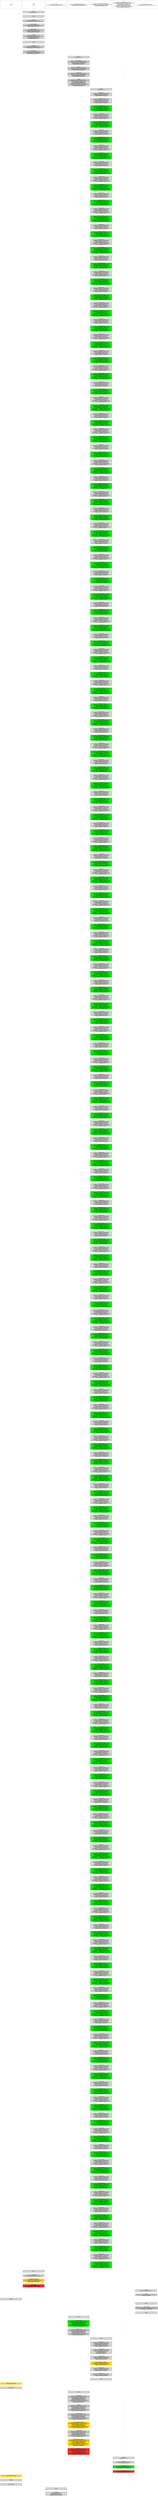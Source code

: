 digraph G{
	rankdir=TB
	subgraph{
		node [margin=0 fontsize=11 width=5 height=2 shape=box style=dashed fixedsize=true]
		rank=same;
		rankdir=LR
		"-1,0" [label="G0\nROOT"]
		"-1,1" [label="G18\nMAIN"]
		"-1,2" [label="G6\ntesting.tRunner @ testing.go:1123 
src.TestKubernetes11298 @ kubernetes11298_test.go:111 
"]
		"-1,3" [label="G7\ntesting.tRunner @ testing.go:1123 
src.TestKubernetes11298 @ kubernetes11298_test.go:114 
src.After @ kubernetes11298_test.go:15 
"]
		"-1,4" [label="G8\nsrc.After.func1 @ kubernetes11298_test.go:21 
src.TestKubernetes11298.func1 @ kubernetes11298_test.go:114 
src.Notify @ kubernetes11298_test.go:85 
src.After @ kubernetes11298_test.go:15 
"]
		"-1,5" [label="G10\nsrc.After.func1 @ kubernetes11298_test.go:21 
src.TestKubernetes11298.func1 @ kubernetes11298_test.go:114 
src.Notify @ kubernetes11298_test.go:107 
src.Until @ kubernetes11298_test.go:34 
src.Until @ kubernetes11298_test.go:39 
src.Notify.func2 @ kubernetes11298_test.go:107 
src.(*notifier).serviceLoop @ kubernetes11298_test.go:68 
src.After @ kubernetes11298_test.go:15 
"]
		"-1,6" [label="G9\ntesting.tRunner @ testing.go:1123 
src.TestKubernetes11298 @ kubernetes11298_test.go:116 
"]

		edge [dir=none, style=invis]
		"-1,0" -> "-1,1"
		"-1,1" -> "-1,2"
		"-1,2" -> "-1,3"
		"-1,3" -> "-1,4"
		"-1,4" -> "-1,5"
		"-1,5" -> "-1,6"	}

	subgraph{
		node [margin=0 fontsize=11 width=5 shape=box style=invis]
		rank=same;
		rankdir=LR

		"0,0" 
		"0,1" [label="GoStart\ntesting.callerName @ .:-1 
",style=filled]
		"0,2" 
		"0,3" 
		"0,4" 
		"0,5" 
		"0,6" 

		edge [dir=none, style=invis]
		"0,0" -> "0,1"
		"0,1" -> "0,2"
		"0,2" -> "0,3"
		"0,3" -> "0,4"
		"0,4" -> "0,5"
		"0,5" -> "0,6"	}

	subgraph{
		node [margin=0 fontsize=11 width=5 shape=box style=invis]
		rank=same;
		rankdir=LR

		"1,0" 
		"1,1" [label="GoStart\n",style=filled]
		"1,2" 
		"1,3" 
		"1,4" 
		"1,5" 
		"1,6" 

		edge [dir=none, style=invis]
		"1,0" -> "1,1"
		"1,1" -> "1,2"
		"1,2" -> "1,3"
		"1,3" -> "1,4"
		"1,4" -> "1,5"
		"1,5" -> "1,6"	}

	subgraph{
		node [margin=0 fontsize=11 width=5 shape=box style=invis]
		rank=same;
		rankdir=LR

		"2,0" 
		"2,1" [label="GoCreate\ntesting.tRunner @ testing.go:1123 
src.TestKubernetes11298 @ kubernetes11298_test.go:111 
",style=filled]
		"2,2" 
		"2,3" 
		"2,4" 
		"2,5" 
		"2,6" 

		edge [dir=none, style=invis]
		"2,0" -> "2,1"
		"2,1" -> "2,2"
		"2,2" -> "2,3"
		"2,3" -> "2,4"
		"2,4" -> "2,5"
		"2,5" -> "2,6"	}

	subgraph{
		node [margin=0 fontsize=11 width=5 shape=box style=invis]
		rank=same;
		rankdir=LR

		"3,0" 
		"3,1" [label="Ch(11).ChMake\ntesting.tRunner @ testing.go:1123 
src.TestKubernetes11298 @ kubernetes11298_test.go:113 
runtime.makechan @ chan.go:122 
",style=filled]
		"3,2" 
		"3,3" 
		"3,4" 
		"3,5" 
		"3,6" 

		edge [dir=none, style=invis]
		"3,0" -> "3,1"
		"3,1" -> "3,2"
		"3,2" -> "3,3"
		"3,3" -> "3,4"
		"3,4" -> "3,5"
		"3,5" -> "3,6"	}

	subgraph{
		node [margin=0 fontsize=11 width=5 shape=box style=invis]
		rank=same;
		rankdir=LR

		"4,0" 
		"4,1" [label="Ch(12).ChMake\ntesting.tRunner @ testing.go:1123 
src.TestKubernetes11298 @ kubernetes11298_test.go:114 
src.After @ kubernetes11298_test.go:13 
runtime.makechan @ chan.go:122 
",style=filled]
		"4,2" 
		"4,3" 
		"4,4" 
		"4,5" 
		"4,6" 

		edge [dir=none, style=invis]
		"4,0" -> "4,1"
		"4,1" -> "4,2"
		"4,2" -> "4,3"
		"4,3" -> "4,4"
		"4,4" -> "4,5"
		"4,5" -> "4,6"	}

	subgraph{
		node [margin=0 fontsize=11 width=5 shape=box style=invis]
		rank=same;
		rankdir=LR

		"5,0" 
		"5,1" [label="GoSched\ntesting.tRunner @ testing.go:1123 
src.TestKubernetes11298 @ kubernetes11298_test.go:114 
src.After @ kubernetes11298_test.go:13 
src.After @ handlers.go:14 
goat.randBound_yield @ proc.go:271 
",style=filled]
		"5,2" 
		"5,3" 
		"5,4" 
		"5,5" 
		"5,6" 

		edge [dir=none, style=invis]
		"5,0" -> "5,1"
		"5,1" -> "5,2"
		"5,2" -> "5,3"
		"5,3" -> "5,4"
		"5,4" -> "5,5"
		"5,5" -> "5,6"	}

	subgraph{
		node [margin=0 fontsize=11 width=5 shape=box style=invis]
		rank=same;
		rankdir=LR

		"6,0" 
		"6,1" [label="GoStart\n",style=filled]
		"6,2" 
		"6,3" 
		"6,4" 
		"6,5" 
		"6,6" 

		edge [dir=none, style=invis]
		"6,0" -> "6,1"
		"6,1" -> "6,2"
		"6,2" -> "6,3"
		"6,3" -> "6,4"
		"6,4" -> "6,5"
		"6,5" -> "6,6"	}

	subgraph{
		node [margin=0 fontsize=11 width=5 shape=box style=invis]
		rank=same;
		rankdir=LR

		"7,0" 
		"7,1" [label="GoCreate\ntesting.tRunner @ testing.go:1123 
src.TestKubernetes11298 @ kubernetes11298_test.go:114 
src.After @ kubernetes11298_test.go:15 
",style=filled]
		"7,2" 
		"7,3" 
		"7,4" 
		"7,5" 
		"7,6" 

		edge [dir=none, style=invis]
		"7,0" -> "7,1"
		"7,1" -> "7,2"
		"7,2" -> "7,3"
		"7,3" -> "7,4"
		"7,4" -> "7,5"
		"7,5" -> "7,6"	}

	subgraph{
		node [margin=0 fontsize=11 width=5 shape=box style=invis]
		rank=same;
		rankdir=LR

		"8,0" 
		"8,1" [label="GoSched\ntesting.tRunner @ testing.go:1123 
src.TestKubernetes11298 @ kubernetes11298_test.go:114 
src.TestKubernetes11298 @ handlers.go:14 
goat.randBound_yield @ proc.go:271 
",style=filled]
		"8,2" 
		"8,3" 
		"8,4" 
		"8,5" 
		"8,6" 

		edge [dir=none, style=invis]
		"8,0" -> "8,1"
		"8,1" -> "8,2"
		"8,2" -> "8,3"
		"8,3" -> "8,4"
		"8,4" -> "8,5"
		"8,5" -> "8,6"	}

	subgraph{
		node [margin=0 fontsize=11 width=5 shape=box style=invis]
		rank=same;
		rankdir=LR

		"9,0" 
		"9,1" 
		"9,2" 
		"9,3" [label="GoStart\nsrc.After.func1.1 @ .:-1 
",style=filled]
		"9,4" 
		"9,5" 
		"9,6" 

		edge [dir=none, style=invis]
		"9,0" -> "9,1"
		"9,1" -> "9,2"
		"9,2" -> "9,3"
		"9,3" -> "9,4"
		"9,4" -> "9,5"
		"9,5" -> "9,6"	}

	subgraph{
		node [margin=0 fontsize=11 width=5 shape=box style=invis]
		rank=same;
		rankdir=LR

		"10,0" 
		"10,1" 
		"10,2" 
		"10,3" [label="Ch(14).ChMake\nsrc.After.func1 @ kubernetes11298_test.go:21 
src.TestKubernetes11298.func1 @ kubernetes11298_test.go:114 
src.Notify @ kubernetes11298_test.go:85 
src.After @ kubernetes11298_test.go:13 
runtime.makechan @ chan.go:122 
",style=filled]
		"10,4" 
		"10,5" 
		"10,6" 

		edge [dir=none, style=invis]
		"10,0" -> "10,1"
		"10,1" -> "10,2"
		"10,2" -> "10,3"
		"10,3" -> "10,4"
		"10,4" -> "10,5"
		"10,5" -> "10,6"	}

	subgraph{
		node [margin=0 fontsize=11 width=5 shape=box style=invis]
		rank=same;
		rankdir=LR

		"11,0" 
		"11,1" 
		"11,2" 
		"11,3" [label="GoCreate\nsrc.After.func1 @ kubernetes11298_test.go:21 
src.TestKubernetes11298.func1 @ kubernetes11298_test.go:114 
src.Notify @ kubernetes11298_test.go:85 
src.After @ kubernetes11298_test.go:15 
",style=filled]
		"11,4" 
		"11,5" 
		"11,6" 

		edge [dir=none, style=invis]
		"11,0" -> "11,1"
		"11,1" -> "11,2"
		"11,2" -> "11,3"
		"11,3" -> "11,4"
		"11,4" -> "11,5"
		"11,5" -> "11,6"	}

	subgraph{
		node [margin=0 fontsize=11 width=5 shape=box style=invis]
		rank=same;
		rankdir=LR

		"12,0" 
		"12,1" 
		"12,2" 
		"12,3" [label="SS(3)[nb].Select\nsrc.After.func1 @ kubernetes11298_test.go:21 
src.TestKubernetes11298.func1 @ kubernetes11298_test.go:114 
src.Notify @ kubernetes11298_test.go:107 
src.Until @ kubernetes11298_test.go:34 
runtime.selectnbrecv @ chan.go:748 
",style=filled]
		"12,4" 
		"12,5" 
		"12,6" 

		edge [dir=none, style=invis]
		"12,0" -> "12,1"
		"12,1" -> "12,2"
		"12,2" -> "12,3"
		"12,3" -> "12,4"
		"12,4" -> "12,5"
		"12,5" -> "12,6"	}

	subgraph{
		node [margin=0 fontsize=11 width=5 shape=box style=invis]
		rank=same;
		rankdir=LR

		"13,0" 
		"13,1" 
		"13,2" 
		"13,3" [label="GoSched\nsrc.After.func1 @ kubernetes11298_test.go:21 
src.TestKubernetes11298.func1 @ kubernetes11298_test.go:114 
src.Notify @ kubernetes11298_test.go:107 
src.Until @ kubernetes11298_test.go:34 
src.Until @ kubernetes11298_test.go:39 
src.Notify.func2 @ kubernetes11298_test.go:107 
src.(*notifier).serviceLoop @ kubernetes11298_test.go:54 
src.(*notifier).serviceLoop @ handlers.go:14 
goat.randBound_yield @ proc.go:271 
",style=filled]
		"13,4" 
		"13,5" 
		"13,6" 

		edge [dir=none, style=invis]
		"13,0" -> "13,1"
		"13,1" -> "13,2"
		"13,2" -> "13,3"
		"13,3" -> "13,4"
		"13,4" -> "13,5"
		"13,5" -> "13,6"	}

	subgraph{
		node [margin=0 fontsize=11 width=5 shape=box style=invis]
		rank=same;
		rankdir=LR

		"14,0" 
		"14,1" 
		"14,2" 
		"14,3" 
		"14,4" [label="GoStart\nsrc.After.func1.1 @ .:-1 
",style=filled]
		"14,5" 
		"14,6" 

		edge [dir=none, style=invis]
		"14,0" -> "14,1"
		"14,1" -> "14,2"
		"14,2" -> "14,3"
		"14,3" -> "14,4"
		"14,4" -> "14,5"
		"14,5" -> "14,6"	}

	subgraph{
		node [margin=0 fontsize=11 width=5 shape=box style=invis]
		rank=same;
		rankdir=LR

		"15,0" 
		"15,1" 
		"15,2" 
		"15,3" 
		"15,4" [label="SS(3)[nb].Select\nsrc.After.func1 @ kubernetes11298_test.go:21 
src.Notify.func1 @ kubernetes11298_test.go:86 
src.Until @ kubernetes11298_test.go:34 
runtime.selectnbrecv @ chan.go:748 
",style=filled]
		"15,5" 
		"15,6" 

		edge [dir=none, style=invis]
		"15,0" -> "15,1"
		"15,1" -> "15,2"
		"15,2" -> "15,3"
		"15,3" -> "15,4"
		"15,4" -> "15,5"
		"15,5" -> "15,6"	}

	subgraph{
		node [margin=0 fontsize=11 width=5 shape=box style=invis]
		rank=same;
		rankdir=LR

		"16,0" 
		"16,1" 
		"16,2" 
		"16,3" 
		"16,4" [label="SS(3)[nb].Select\nsrc.After.func1 @ kubernetes11298_test.go:21 
src.Notify.func1 @ kubernetes11298_test.go:86 
src.Until @ kubernetes11298_test.go:34 
src.Until @ kubernetes11298_test.go:39 
src.Notify.func1.1 @ kubernetes11298_test.go:90 
runtime.selectnbrecv @ chan.go:748 
",style=filled]
		"16,5" 
		"16,6" 

		edge [dir=none, style=invis]
		"16,0" -> "16,1"
		"16,1" -> "16,2"
		"16,2" -> "16,3"
		"16,3" -> "16,4"
		"16,4" -> "16,5"
		"16,5" -> "16,6"	}

	subgraph{
		node [margin=0 fontsize=11 width=5 shape=box style=invis]
		rank=same;
		rankdir=LR

		"17,0" 
		"17,1" 
		"17,2" 
		"17,3" 
		"17,4" [label="Mu(10)[free].MuLock\nsrc.After.func1 @ kubernetes11298_test.go:21 
src.Notify.func1 @ kubernetes11298_test.go:86 
src.Until @ kubernetes11298_test.go:34 
src.Until @ kubernetes11298_test.go:39 
src.Notify.func1.1 @ kubernetes11298_test.go:102 
src.Notify.func1.1.1 @ kubernetes11298_test.go:95 
sync.(*Mutex).Lock @ mutex.go:86 
",style="filled", fillcolor=green2]
		"17,5" 
		"17,6" 

		edge [dir=none, style=invis]
		"17,0" -> "17,1"
		"17,1" -> "17,2"
		"17,2" -> "17,3"
		"17,3" -> "17,4"
		"17,4" -> "17,5"
		"17,5" -> "17,6"	}

	subgraph{
		node [margin=0 fontsize=11 width=5 shape=box style=invis]
		rank=same;
		rankdir=LR

		"18,0" 
		"18,1" 
		"18,2" 
		"18,3" 
		"18,4" [label="Cv(1)[sig].CvSig\nsrc.After.func1 @ kubernetes11298_test.go:21 
src.Notify.func1 @ kubernetes11298_test.go:86 
src.Until @ kubernetes11298_test.go:34 
src.Until @ kubernetes11298_test.go:39 
src.Notify.func1.1 @ kubernetes11298_test.go:102 
src.Notify.func1.1.1 @ kubernetes11298_test.go:101 
sync.(*Cond).Signal @ cond.go:73 
",style=filled]
		"18,5" 
		"18,6" 

		edge [dir=none, style=invis]
		"18,0" -> "18,1"
		"18,1" -> "18,2"
		"18,2" -> "18,3"
		"18,3" -> "18,4"
		"18,4" -> "18,5"
		"18,5" -> "18,6"	}

	subgraph{
		node [margin=0 fontsize=11 width=5 shape=box style=invis]
		rank=same;
		rankdir=LR

		"19,0" 
		"19,1" 
		"19,2" 
		"19,3" 
		"19,4" [label="Mu(10).MuUnlock\nsrc.After.func1 @ kubernetes11298_test.go:21 
src.Notify.func1 @ kubernetes11298_test.go:86 
src.Until @ kubernetes11298_test.go:34 
src.Until @ kubernetes11298_test.go:39 
src.Notify.func1.1 @ kubernetes11298_test.go:102 
src.Notify.func1.1.1 @ kubernetes11298_test.go:102 
src.Notify.func1.1.1.1 @ kubernetes11298_test.go:98 
sync.(*Mutex).Unlock @ mutex.go:209 
",style="filled", fillcolor=green2]
		"19,5" 
		"19,6" 

		edge [dir=none, style=invis]
		"19,0" -> "19,1"
		"19,1" -> "19,2"
		"19,2" -> "19,3"
		"19,3" -> "19,4"
		"19,4" -> "19,5"
		"19,5" -> "19,6"	}

	subgraph{
		node [margin=0 fontsize=11 width=5 shape=box style=invis]
		rank=same;
		rankdir=LR

		"20,0" 
		"20,1" 
		"20,2" 
		"20,3" 
		"20,4" [label="SS(3)[nb].Select\nsrc.After.func1 @ kubernetes11298_test.go:21 
src.Notify.func1 @ kubernetes11298_test.go:86 
src.Until @ kubernetes11298_test.go:34 
src.Until @ kubernetes11298_test.go:39 
src.Notify.func1.1 @ kubernetes11298_test.go:90 
runtime.selectnbrecv @ chan.go:748 
",style=filled]
		"20,5" 
		"20,6" 

		edge [dir=none, style=invis]
		"20,0" -> "20,1"
		"20,1" -> "20,2"
		"20,2" -> "20,3"
		"20,3" -> "20,4"
		"20,4" -> "20,5"
		"20,5" -> "20,6"	}

	subgraph{
		node [margin=0 fontsize=11 width=5 shape=box style=invis]
		rank=same;
		rankdir=LR

		"21,0" 
		"21,1" 
		"21,2" 
		"21,3" 
		"21,4" [label="Mu(10)[free].MuLock\nsrc.After.func1 @ kubernetes11298_test.go:21 
src.Notify.func1 @ kubernetes11298_test.go:86 
src.Until @ kubernetes11298_test.go:34 
src.Until @ kubernetes11298_test.go:39 
src.Notify.func1.1 @ kubernetes11298_test.go:102 
src.Notify.func1.1.1 @ kubernetes11298_test.go:95 
sync.(*Mutex).Lock @ mutex.go:86 
",style="filled", fillcolor=green2]
		"21,5" 
		"21,6" 

		edge [dir=none, style=invis]
		"21,0" -> "21,1"
		"21,1" -> "21,2"
		"21,2" -> "21,3"
		"21,3" -> "21,4"
		"21,4" -> "21,5"
		"21,5" -> "21,6"	}

	subgraph{
		node [margin=0 fontsize=11 width=5 shape=box style=invis]
		rank=same;
		rankdir=LR

		"22,0" 
		"22,1" 
		"22,2" 
		"22,3" 
		"22,4" [label="Cv(1)[sig].CvSig\nsrc.After.func1 @ kubernetes11298_test.go:21 
src.Notify.func1 @ kubernetes11298_test.go:86 
src.Until @ kubernetes11298_test.go:34 
src.Until @ kubernetes11298_test.go:39 
src.Notify.func1.1 @ kubernetes11298_test.go:102 
src.Notify.func1.1.1 @ kubernetes11298_test.go:101 
sync.(*Cond).Signal @ cond.go:73 
",style=filled]
		"22,5" 
		"22,6" 

		edge [dir=none, style=invis]
		"22,0" -> "22,1"
		"22,1" -> "22,2"
		"22,2" -> "22,3"
		"22,3" -> "22,4"
		"22,4" -> "22,5"
		"22,5" -> "22,6"	}

	subgraph{
		node [margin=0 fontsize=11 width=5 shape=box style=invis]
		rank=same;
		rankdir=LR

		"23,0" 
		"23,1" 
		"23,2" 
		"23,3" 
		"23,4" [label="Mu(10).MuUnlock\nsrc.After.func1 @ kubernetes11298_test.go:21 
src.Notify.func1 @ kubernetes11298_test.go:86 
src.Until @ kubernetes11298_test.go:34 
src.Until @ kubernetes11298_test.go:39 
src.Notify.func1.1 @ kubernetes11298_test.go:102 
src.Notify.func1.1.1 @ kubernetes11298_test.go:102 
src.Notify.func1.1.1.1 @ kubernetes11298_test.go:98 
sync.(*Mutex).Unlock @ mutex.go:209 
",style="filled", fillcolor=green2]
		"23,5" 
		"23,6" 

		edge [dir=none, style=invis]
		"23,0" -> "23,1"
		"23,1" -> "23,2"
		"23,2" -> "23,3"
		"23,3" -> "23,4"
		"23,4" -> "23,5"
		"23,5" -> "23,6"	}

	subgraph{
		node [margin=0 fontsize=11 width=5 shape=box style=invis]
		rank=same;
		rankdir=LR

		"24,0" 
		"24,1" 
		"24,2" 
		"24,3" 
		"24,4" [label="SS(3)[nb].Select\nsrc.After.func1 @ kubernetes11298_test.go:21 
src.Notify.func1 @ kubernetes11298_test.go:86 
src.Until @ kubernetes11298_test.go:34 
src.Until @ kubernetes11298_test.go:39 
src.Notify.func1.1 @ kubernetes11298_test.go:90 
runtime.selectnbrecv @ chan.go:748 
",style=filled]
		"24,5" 
		"24,6" 

		edge [dir=none, style=invis]
		"24,0" -> "24,1"
		"24,1" -> "24,2"
		"24,2" -> "24,3"
		"24,3" -> "24,4"
		"24,4" -> "24,5"
		"24,5" -> "24,6"	}

	subgraph{
		node [margin=0 fontsize=11 width=5 shape=box style=invis]
		rank=same;
		rankdir=LR

		"25,0" 
		"25,1" 
		"25,2" 
		"25,3" 
		"25,4" [label="Mu(10)[free].MuLock\nsrc.After.func1 @ kubernetes11298_test.go:21 
src.Notify.func1 @ kubernetes11298_test.go:86 
src.Until @ kubernetes11298_test.go:34 
src.Until @ kubernetes11298_test.go:39 
src.Notify.func1.1 @ kubernetes11298_test.go:102 
src.Notify.func1.1.1 @ kubernetes11298_test.go:95 
sync.(*Mutex).Lock @ mutex.go:86 
",style="filled", fillcolor=green2]
		"25,5" 
		"25,6" 

		edge [dir=none, style=invis]
		"25,0" -> "25,1"
		"25,1" -> "25,2"
		"25,2" -> "25,3"
		"25,3" -> "25,4"
		"25,4" -> "25,5"
		"25,5" -> "25,6"	}

	subgraph{
		node [margin=0 fontsize=11 width=5 shape=box style=invis]
		rank=same;
		rankdir=LR

		"26,0" 
		"26,1" 
		"26,2" 
		"26,3" 
		"26,4" [label="Cv(1)[sig].CvSig\nsrc.After.func1 @ kubernetes11298_test.go:21 
src.Notify.func1 @ kubernetes11298_test.go:86 
src.Until @ kubernetes11298_test.go:34 
src.Until @ kubernetes11298_test.go:39 
src.Notify.func1.1 @ kubernetes11298_test.go:102 
src.Notify.func1.1.1 @ kubernetes11298_test.go:101 
sync.(*Cond).Signal @ cond.go:73 
",style=filled]
		"26,5" 
		"26,6" 

		edge [dir=none, style=invis]
		"26,0" -> "26,1"
		"26,1" -> "26,2"
		"26,2" -> "26,3"
		"26,3" -> "26,4"
		"26,4" -> "26,5"
		"26,5" -> "26,6"	}

	subgraph{
		node [margin=0 fontsize=11 width=5 shape=box style=invis]
		rank=same;
		rankdir=LR

		"27,0" 
		"27,1" 
		"27,2" 
		"27,3" 
		"27,4" [label="Mu(10).MuUnlock\nsrc.After.func1 @ kubernetes11298_test.go:21 
src.Notify.func1 @ kubernetes11298_test.go:86 
src.Until @ kubernetes11298_test.go:34 
src.Until @ kubernetes11298_test.go:39 
src.Notify.func1.1 @ kubernetes11298_test.go:102 
src.Notify.func1.1.1 @ kubernetes11298_test.go:102 
src.Notify.func1.1.1.1 @ kubernetes11298_test.go:98 
sync.(*Mutex).Unlock @ mutex.go:209 
",style="filled", fillcolor=green2]
		"27,5" 
		"27,6" 

		edge [dir=none, style=invis]
		"27,0" -> "27,1"
		"27,1" -> "27,2"
		"27,2" -> "27,3"
		"27,3" -> "27,4"
		"27,4" -> "27,5"
		"27,5" -> "27,6"	}

	subgraph{
		node [margin=0 fontsize=11 width=5 shape=box style=invis]
		rank=same;
		rankdir=LR

		"28,0" 
		"28,1" 
		"28,2" 
		"28,3" 
		"28,4" [label="SS(3)[nb].Select\nsrc.After.func1 @ kubernetes11298_test.go:21 
src.Notify.func1 @ kubernetes11298_test.go:86 
src.Until @ kubernetes11298_test.go:34 
src.Until @ kubernetes11298_test.go:39 
src.Notify.func1.1 @ kubernetes11298_test.go:90 
runtime.selectnbrecv @ chan.go:748 
",style=filled]
		"28,5" 
		"28,6" 

		edge [dir=none, style=invis]
		"28,0" -> "28,1"
		"28,1" -> "28,2"
		"28,2" -> "28,3"
		"28,3" -> "28,4"
		"28,4" -> "28,5"
		"28,5" -> "28,6"	}

	subgraph{
		node [margin=0 fontsize=11 width=5 shape=box style=invis]
		rank=same;
		rankdir=LR

		"29,0" 
		"29,1" 
		"29,2" 
		"29,3" 
		"29,4" [label="Mu(10)[free].MuLock\nsrc.After.func1 @ kubernetes11298_test.go:21 
src.Notify.func1 @ kubernetes11298_test.go:86 
src.Until @ kubernetes11298_test.go:34 
src.Until @ kubernetes11298_test.go:39 
src.Notify.func1.1 @ kubernetes11298_test.go:102 
src.Notify.func1.1.1 @ kubernetes11298_test.go:95 
sync.(*Mutex).Lock @ mutex.go:86 
",style="filled", fillcolor=green2]
		"29,5" 
		"29,6" 

		edge [dir=none, style=invis]
		"29,0" -> "29,1"
		"29,1" -> "29,2"
		"29,2" -> "29,3"
		"29,3" -> "29,4"
		"29,4" -> "29,5"
		"29,5" -> "29,6"	}

	subgraph{
		node [margin=0 fontsize=11 width=5 shape=box style=invis]
		rank=same;
		rankdir=LR

		"30,0" 
		"30,1" 
		"30,2" 
		"30,3" 
		"30,4" [label="Cv(1)[sig].CvSig\nsrc.After.func1 @ kubernetes11298_test.go:21 
src.Notify.func1 @ kubernetes11298_test.go:86 
src.Until @ kubernetes11298_test.go:34 
src.Until @ kubernetes11298_test.go:39 
src.Notify.func1.1 @ kubernetes11298_test.go:102 
src.Notify.func1.1.1 @ kubernetes11298_test.go:101 
sync.(*Cond).Signal @ cond.go:73 
",style=filled]
		"30,5" 
		"30,6" 

		edge [dir=none, style=invis]
		"30,0" -> "30,1"
		"30,1" -> "30,2"
		"30,2" -> "30,3"
		"30,3" -> "30,4"
		"30,4" -> "30,5"
		"30,5" -> "30,6"	}

	subgraph{
		node [margin=0 fontsize=11 width=5 shape=box style=invis]
		rank=same;
		rankdir=LR

		"31,0" 
		"31,1" 
		"31,2" 
		"31,3" 
		"31,4" [label="Mu(10).MuUnlock\nsrc.After.func1 @ kubernetes11298_test.go:21 
src.Notify.func1 @ kubernetes11298_test.go:86 
src.Until @ kubernetes11298_test.go:34 
src.Until @ kubernetes11298_test.go:39 
src.Notify.func1.1 @ kubernetes11298_test.go:102 
src.Notify.func1.1.1 @ kubernetes11298_test.go:102 
src.Notify.func1.1.1.1 @ kubernetes11298_test.go:98 
sync.(*Mutex).Unlock @ mutex.go:209 
",style="filled", fillcolor=green2]
		"31,5" 
		"31,6" 

		edge [dir=none, style=invis]
		"31,0" -> "31,1"
		"31,1" -> "31,2"
		"31,2" -> "31,3"
		"31,3" -> "31,4"
		"31,4" -> "31,5"
		"31,5" -> "31,6"	}

	subgraph{
		node [margin=0 fontsize=11 width=5 shape=box style=invis]
		rank=same;
		rankdir=LR

		"32,0" 
		"32,1" 
		"32,2" 
		"32,3" 
		"32,4" [label="SS(3)[nb].Select\nsrc.After.func1 @ kubernetes11298_test.go:21 
src.Notify.func1 @ kubernetes11298_test.go:86 
src.Until @ kubernetes11298_test.go:34 
src.Until @ kubernetes11298_test.go:39 
src.Notify.func1.1 @ kubernetes11298_test.go:90 
runtime.selectnbrecv @ chan.go:748 
",style=filled]
		"32,5" 
		"32,6" 

		edge [dir=none, style=invis]
		"32,0" -> "32,1"
		"32,1" -> "32,2"
		"32,2" -> "32,3"
		"32,3" -> "32,4"
		"32,4" -> "32,5"
		"32,5" -> "32,6"	}

	subgraph{
		node [margin=0 fontsize=11 width=5 shape=box style=invis]
		rank=same;
		rankdir=LR

		"33,0" 
		"33,1" 
		"33,2" 
		"33,3" 
		"33,4" [label="Mu(10)[free].MuLock\nsrc.After.func1 @ kubernetes11298_test.go:21 
src.Notify.func1 @ kubernetes11298_test.go:86 
src.Until @ kubernetes11298_test.go:34 
src.Until @ kubernetes11298_test.go:39 
src.Notify.func1.1 @ kubernetes11298_test.go:102 
src.Notify.func1.1.1 @ kubernetes11298_test.go:95 
sync.(*Mutex).Lock @ mutex.go:86 
",style="filled", fillcolor=green2]
		"33,5" 
		"33,6" 

		edge [dir=none, style=invis]
		"33,0" -> "33,1"
		"33,1" -> "33,2"
		"33,2" -> "33,3"
		"33,3" -> "33,4"
		"33,4" -> "33,5"
		"33,5" -> "33,6"	}

	subgraph{
		node [margin=0 fontsize=11 width=5 shape=box style=invis]
		rank=same;
		rankdir=LR

		"34,0" 
		"34,1" 
		"34,2" 
		"34,3" 
		"34,4" [label="Cv(1)[sig].CvSig\nsrc.After.func1 @ kubernetes11298_test.go:21 
src.Notify.func1 @ kubernetes11298_test.go:86 
src.Until @ kubernetes11298_test.go:34 
src.Until @ kubernetes11298_test.go:39 
src.Notify.func1.1 @ kubernetes11298_test.go:102 
src.Notify.func1.1.1 @ kubernetes11298_test.go:101 
sync.(*Cond).Signal @ cond.go:73 
",style=filled]
		"34,5" 
		"34,6" 

		edge [dir=none, style=invis]
		"34,0" -> "34,1"
		"34,1" -> "34,2"
		"34,2" -> "34,3"
		"34,3" -> "34,4"
		"34,4" -> "34,5"
		"34,5" -> "34,6"	}

	subgraph{
		node [margin=0 fontsize=11 width=5 shape=box style=invis]
		rank=same;
		rankdir=LR

		"35,0" 
		"35,1" 
		"35,2" 
		"35,3" 
		"35,4" [label="Mu(10).MuUnlock\nsrc.After.func1 @ kubernetes11298_test.go:21 
src.Notify.func1 @ kubernetes11298_test.go:86 
src.Until @ kubernetes11298_test.go:34 
src.Until @ kubernetes11298_test.go:39 
src.Notify.func1.1 @ kubernetes11298_test.go:102 
src.Notify.func1.1.1 @ kubernetes11298_test.go:102 
src.Notify.func1.1.1.1 @ kubernetes11298_test.go:98 
sync.(*Mutex).Unlock @ mutex.go:209 
",style="filled", fillcolor=green2]
		"35,5" 
		"35,6" 

		edge [dir=none, style=invis]
		"35,0" -> "35,1"
		"35,1" -> "35,2"
		"35,2" -> "35,3"
		"35,3" -> "35,4"
		"35,4" -> "35,5"
		"35,5" -> "35,6"	}

	subgraph{
		node [margin=0 fontsize=11 width=5 shape=box style=invis]
		rank=same;
		rankdir=LR

		"36,0" 
		"36,1" 
		"36,2" 
		"36,3" 
		"36,4" [label="SS(3)[nb].Select\nsrc.After.func1 @ kubernetes11298_test.go:21 
src.Notify.func1 @ kubernetes11298_test.go:86 
src.Until @ kubernetes11298_test.go:34 
src.Until @ kubernetes11298_test.go:39 
src.Notify.func1.1 @ kubernetes11298_test.go:90 
runtime.selectnbrecv @ chan.go:748 
",style=filled]
		"36,5" 
		"36,6" 

		edge [dir=none, style=invis]
		"36,0" -> "36,1"
		"36,1" -> "36,2"
		"36,2" -> "36,3"
		"36,3" -> "36,4"
		"36,4" -> "36,5"
		"36,5" -> "36,6"	}

	subgraph{
		node [margin=0 fontsize=11 width=5 shape=box style=invis]
		rank=same;
		rankdir=LR

		"37,0" 
		"37,1" 
		"37,2" 
		"37,3" 
		"37,4" [label="Mu(10)[free].MuLock\nsrc.After.func1 @ kubernetes11298_test.go:21 
src.Notify.func1 @ kubernetes11298_test.go:86 
src.Until @ kubernetes11298_test.go:34 
src.Until @ kubernetes11298_test.go:39 
src.Notify.func1.1 @ kubernetes11298_test.go:102 
src.Notify.func1.1.1 @ kubernetes11298_test.go:95 
sync.(*Mutex).Lock @ mutex.go:86 
",style="filled", fillcolor=green2]
		"37,5" 
		"37,6" 

		edge [dir=none, style=invis]
		"37,0" -> "37,1"
		"37,1" -> "37,2"
		"37,2" -> "37,3"
		"37,3" -> "37,4"
		"37,4" -> "37,5"
		"37,5" -> "37,6"	}

	subgraph{
		node [margin=0 fontsize=11 width=5 shape=box style=invis]
		rank=same;
		rankdir=LR

		"38,0" 
		"38,1" 
		"38,2" 
		"38,3" 
		"38,4" [label="Cv(1)[sig].CvSig\nsrc.After.func1 @ kubernetes11298_test.go:21 
src.Notify.func1 @ kubernetes11298_test.go:86 
src.Until @ kubernetes11298_test.go:34 
src.Until @ kubernetes11298_test.go:39 
src.Notify.func1.1 @ kubernetes11298_test.go:102 
src.Notify.func1.1.1 @ kubernetes11298_test.go:101 
sync.(*Cond).Signal @ cond.go:73 
",style=filled]
		"38,5" 
		"38,6" 

		edge [dir=none, style=invis]
		"38,0" -> "38,1"
		"38,1" -> "38,2"
		"38,2" -> "38,3"
		"38,3" -> "38,4"
		"38,4" -> "38,5"
		"38,5" -> "38,6"	}

	subgraph{
		node [margin=0 fontsize=11 width=5 shape=box style=invis]
		rank=same;
		rankdir=LR

		"39,0" 
		"39,1" 
		"39,2" 
		"39,3" 
		"39,4" [label="Mu(10).MuUnlock\nsrc.After.func1 @ kubernetes11298_test.go:21 
src.Notify.func1 @ kubernetes11298_test.go:86 
src.Until @ kubernetes11298_test.go:34 
src.Until @ kubernetes11298_test.go:39 
src.Notify.func1.1 @ kubernetes11298_test.go:102 
src.Notify.func1.1.1 @ kubernetes11298_test.go:102 
src.Notify.func1.1.1.1 @ kubernetes11298_test.go:98 
sync.(*Mutex).Unlock @ mutex.go:209 
",style="filled", fillcolor=green2]
		"39,5" 
		"39,6" 

		edge [dir=none, style=invis]
		"39,0" -> "39,1"
		"39,1" -> "39,2"
		"39,2" -> "39,3"
		"39,3" -> "39,4"
		"39,4" -> "39,5"
		"39,5" -> "39,6"	}

	subgraph{
		node [margin=0 fontsize=11 width=5 shape=box style=invis]
		rank=same;
		rankdir=LR

		"40,0" 
		"40,1" 
		"40,2" 
		"40,3" 
		"40,4" [label="SS(3)[nb].Select\nsrc.After.func1 @ kubernetes11298_test.go:21 
src.Notify.func1 @ kubernetes11298_test.go:86 
src.Until @ kubernetes11298_test.go:34 
src.Until @ kubernetes11298_test.go:39 
src.Notify.func1.1 @ kubernetes11298_test.go:90 
runtime.selectnbrecv @ chan.go:748 
",style=filled]
		"40,5" 
		"40,6" 

		edge [dir=none, style=invis]
		"40,0" -> "40,1"
		"40,1" -> "40,2"
		"40,2" -> "40,3"
		"40,3" -> "40,4"
		"40,4" -> "40,5"
		"40,5" -> "40,6"	}

	subgraph{
		node [margin=0 fontsize=11 width=5 shape=box style=invis]
		rank=same;
		rankdir=LR

		"41,0" 
		"41,1" 
		"41,2" 
		"41,3" 
		"41,4" [label="Mu(10)[free].MuLock\nsrc.After.func1 @ kubernetes11298_test.go:21 
src.Notify.func1 @ kubernetes11298_test.go:86 
src.Until @ kubernetes11298_test.go:34 
src.Until @ kubernetes11298_test.go:39 
src.Notify.func1.1 @ kubernetes11298_test.go:102 
src.Notify.func1.1.1 @ kubernetes11298_test.go:95 
sync.(*Mutex).Lock @ mutex.go:86 
",style="filled", fillcolor=green2]
		"41,5" 
		"41,6" 

		edge [dir=none, style=invis]
		"41,0" -> "41,1"
		"41,1" -> "41,2"
		"41,2" -> "41,3"
		"41,3" -> "41,4"
		"41,4" -> "41,5"
		"41,5" -> "41,6"	}

	subgraph{
		node [margin=0 fontsize=11 width=5 shape=box style=invis]
		rank=same;
		rankdir=LR

		"42,0" 
		"42,1" 
		"42,2" 
		"42,3" 
		"42,4" [label="Cv(1)[sig].CvSig\nsrc.After.func1 @ kubernetes11298_test.go:21 
src.Notify.func1 @ kubernetes11298_test.go:86 
src.Until @ kubernetes11298_test.go:34 
src.Until @ kubernetes11298_test.go:39 
src.Notify.func1.1 @ kubernetes11298_test.go:102 
src.Notify.func1.1.1 @ kubernetes11298_test.go:101 
sync.(*Cond).Signal @ cond.go:73 
",style=filled]
		"42,5" 
		"42,6" 

		edge [dir=none, style=invis]
		"42,0" -> "42,1"
		"42,1" -> "42,2"
		"42,2" -> "42,3"
		"42,3" -> "42,4"
		"42,4" -> "42,5"
		"42,5" -> "42,6"	}

	subgraph{
		node [margin=0 fontsize=11 width=5 shape=box style=invis]
		rank=same;
		rankdir=LR

		"43,0" 
		"43,1" 
		"43,2" 
		"43,3" 
		"43,4" [label="Mu(10).MuUnlock\nsrc.After.func1 @ kubernetes11298_test.go:21 
src.Notify.func1 @ kubernetes11298_test.go:86 
src.Until @ kubernetes11298_test.go:34 
src.Until @ kubernetes11298_test.go:39 
src.Notify.func1.1 @ kubernetes11298_test.go:102 
src.Notify.func1.1.1 @ kubernetes11298_test.go:102 
src.Notify.func1.1.1.1 @ kubernetes11298_test.go:98 
sync.(*Mutex).Unlock @ mutex.go:209 
",style="filled", fillcolor=green2]
		"43,5" 
		"43,6" 

		edge [dir=none, style=invis]
		"43,0" -> "43,1"
		"43,1" -> "43,2"
		"43,2" -> "43,3"
		"43,3" -> "43,4"
		"43,4" -> "43,5"
		"43,5" -> "43,6"	}

	subgraph{
		node [margin=0 fontsize=11 width=5 shape=box style=invis]
		rank=same;
		rankdir=LR

		"44,0" 
		"44,1" 
		"44,2" 
		"44,3" 
		"44,4" [label="SS(3)[nb].Select\nsrc.After.func1 @ kubernetes11298_test.go:21 
src.Notify.func1 @ kubernetes11298_test.go:86 
src.Until @ kubernetes11298_test.go:34 
src.Until @ kubernetes11298_test.go:39 
src.Notify.func1.1 @ kubernetes11298_test.go:90 
runtime.selectnbrecv @ chan.go:748 
",style=filled]
		"44,5" 
		"44,6" 

		edge [dir=none, style=invis]
		"44,0" -> "44,1"
		"44,1" -> "44,2"
		"44,2" -> "44,3"
		"44,3" -> "44,4"
		"44,4" -> "44,5"
		"44,5" -> "44,6"	}

	subgraph{
		node [margin=0 fontsize=11 width=5 shape=box style=invis]
		rank=same;
		rankdir=LR

		"45,0" 
		"45,1" 
		"45,2" 
		"45,3" 
		"45,4" [label="Mu(10)[free].MuLock\nsrc.After.func1 @ kubernetes11298_test.go:21 
src.Notify.func1 @ kubernetes11298_test.go:86 
src.Until @ kubernetes11298_test.go:34 
src.Until @ kubernetes11298_test.go:39 
src.Notify.func1.1 @ kubernetes11298_test.go:102 
src.Notify.func1.1.1 @ kubernetes11298_test.go:95 
sync.(*Mutex).Lock @ mutex.go:86 
",style="filled", fillcolor=green2]
		"45,5" 
		"45,6" 

		edge [dir=none, style=invis]
		"45,0" -> "45,1"
		"45,1" -> "45,2"
		"45,2" -> "45,3"
		"45,3" -> "45,4"
		"45,4" -> "45,5"
		"45,5" -> "45,6"	}

	subgraph{
		node [margin=0 fontsize=11 width=5 shape=box style=invis]
		rank=same;
		rankdir=LR

		"46,0" 
		"46,1" 
		"46,2" 
		"46,3" 
		"46,4" [label="Cv(1)[sig].CvSig\nsrc.After.func1 @ kubernetes11298_test.go:21 
src.Notify.func1 @ kubernetes11298_test.go:86 
src.Until @ kubernetes11298_test.go:34 
src.Until @ kubernetes11298_test.go:39 
src.Notify.func1.1 @ kubernetes11298_test.go:102 
src.Notify.func1.1.1 @ kubernetes11298_test.go:101 
sync.(*Cond).Signal @ cond.go:73 
",style=filled]
		"46,5" 
		"46,6" 

		edge [dir=none, style=invis]
		"46,0" -> "46,1"
		"46,1" -> "46,2"
		"46,2" -> "46,3"
		"46,3" -> "46,4"
		"46,4" -> "46,5"
		"46,5" -> "46,6"	}

	subgraph{
		node [margin=0 fontsize=11 width=5 shape=box style=invis]
		rank=same;
		rankdir=LR

		"47,0" 
		"47,1" 
		"47,2" 
		"47,3" 
		"47,4" [label="Mu(10).MuUnlock\nsrc.After.func1 @ kubernetes11298_test.go:21 
src.Notify.func1 @ kubernetes11298_test.go:86 
src.Until @ kubernetes11298_test.go:34 
src.Until @ kubernetes11298_test.go:39 
src.Notify.func1.1 @ kubernetes11298_test.go:102 
src.Notify.func1.1.1 @ kubernetes11298_test.go:102 
src.Notify.func1.1.1.1 @ kubernetes11298_test.go:98 
sync.(*Mutex).Unlock @ mutex.go:209 
",style="filled", fillcolor=green2]
		"47,5" 
		"47,6" 

		edge [dir=none, style=invis]
		"47,0" -> "47,1"
		"47,1" -> "47,2"
		"47,2" -> "47,3"
		"47,3" -> "47,4"
		"47,4" -> "47,5"
		"47,5" -> "47,6"	}

	subgraph{
		node [margin=0 fontsize=11 width=5 shape=box style=invis]
		rank=same;
		rankdir=LR

		"48,0" 
		"48,1" 
		"48,2" 
		"48,3" 
		"48,4" [label="SS(3)[nb].Select\nsrc.After.func1 @ kubernetes11298_test.go:21 
src.Notify.func1 @ kubernetes11298_test.go:86 
src.Until @ kubernetes11298_test.go:34 
src.Until @ kubernetes11298_test.go:39 
src.Notify.func1.1 @ kubernetes11298_test.go:90 
runtime.selectnbrecv @ chan.go:748 
",style=filled]
		"48,5" 
		"48,6" 

		edge [dir=none, style=invis]
		"48,0" -> "48,1"
		"48,1" -> "48,2"
		"48,2" -> "48,3"
		"48,3" -> "48,4"
		"48,4" -> "48,5"
		"48,5" -> "48,6"	}

	subgraph{
		node [margin=0 fontsize=11 width=5 shape=box style=invis]
		rank=same;
		rankdir=LR

		"49,0" 
		"49,1" 
		"49,2" 
		"49,3" 
		"49,4" [label="Mu(10)[free].MuLock\nsrc.After.func1 @ kubernetes11298_test.go:21 
src.Notify.func1 @ kubernetes11298_test.go:86 
src.Until @ kubernetes11298_test.go:34 
src.Until @ kubernetes11298_test.go:39 
src.Notify.func1.1 @ kubernetes11298_test.go:102 
src.Notify.func1.1.1 @ kubernetes11298_test.go:95 
sync.(*Mutex).Lock @ mutex.go:86 
",style="filled", fillcolor=green2]
		"49,5" 
		"49,6" 

		edge [dir=none, style=invis]
		"49,0" -> "49,1"
		"49,1" -> "49,2"
		"49,2" -> "49,3"
		"49,3" -> "49,4"
		"49,4" -> "49,5"
		"49,5" -> "49,6"	}

	subgraph{
		node [margin=0 fontsize=11 width=5 shape=box style=invis]
		rank=same;
		rankdir=LR

		"50,0" 
		"50,1" 
		"50,2" 
		"50,3" 
		"50,4" [label="Cv(1)[sig].CvSig\nsrc.After.func1 @ kubernetes11298_test.go:21 
src.Notify.func1 @ kubernetes11298_test.go:86 
src.Until @ kubernetes11298_test.go:34 
src.Until @ kubernetes11298_test.go:39 
src.Notify.func1.1 @ kubernetes11298_test.go:102 
src.Notify.func1.1.1 @ kubernetes11298_test.go:101 
sync.(*Cond).Signal @ cond.go:73 
",style=filled]
		"50,5" 
		"50,6" 

		edge [dir=none, style=invis]
		"50,0" -> "50,1"
		"50,1" -> "50,2"
		"50,2" -> "50,3"
		"50,3" -> "50,4"
		"50,4" -> "50,5"
		"50,5" -> "50,6"	}

	subgraph{
		node [margin=0 fontsize=11 width=5 shape=box style=invis]
		rank=same;
		rankdir=LR

		"51,0" 
		"51,1" 
		"51,2" 
		"51,3" 
		"51,4" [label="Mu(10).MuUnlock\nsrc.After.func1 @ kubernetes11298_test.go:21 
src.Notify.func1 @ kubernetes11298_test.go:86 
src.Until @ kubernetes11298_test.go:34 
src.Until @ kubernetes11298_test.go:39 
src.Notify.func1.1 @ kubernetes11298_test.go:102 
src.Notify.func1.1.1 @ kubernetes11298_test.go:102 
src.Notify.func1.1.1.1 @ kubernetes11298_test.go:98 
sync.(*Mutex).Unlock @ mutex.go:209 
",style="filled", fillcolor=green2]
		"51,5" 
		"51,6" 

		edge [dir=none, style=invis]
		"51,0" -> "51,1"
		"51,1" -> "51,2"
		"51,2" -> "51,3"
		"51,3" -> "51,4"
		"51,4" -> "51,5"
		"51,5" -> "51,6"	}

	subgraph{
		node [margin=0 fontsize=11 width=5 shape=box style=invis]
		rank=same;
		rankdir=LR

		"52,0" 
		"52,1" 
		"52,2" 
		"52,3" 
		"52,4" [label="SS(3)[nb].Select\nsrc.After.func1 @ kubernetes11298_test.go:21 
src.Notify.func1 @ kubernetes11298_test.go:86 
src.Until @ kubernetes11298_test.go:34 
src.Until @ kubernetes11298_test.go:39 
src.Notify.func1.1 @ kubernetes11298_test.go:90 
runtime.selectnbrecv @ chan.go:748 
",style=filled]
		"52,5" 
		"52,6" 

		edge [dir=none, style=invis]
		"52,0" -> "52,1"
		"52,1" -> "52,2"
		"52,2" -> "52,3"
		"52,3" -> "52,4"
		"52,4" -> "52,5"
		"52,5" -> "52,6"	}

	subgraph{
		node [margin=0 fontsize=11 width=5 shape=box style=invis]
		rank=same;
		rankdir=LR

		"53,0" 
		"53,1" 
		"53,2" 
		"53,3" 
		"53,4" [label="Mu(10)[free].MuLock\nsrc.After.func1 @ kubernetes11298_test.go:21 
src.Notify.func1 @ kubernetes11298_test.go:86 
src.Until @ kubernetes11298_test.go:34 
src.Until @ kubernetes11298_test.go:39 
src.Notify.func1.1 @ kubernetes11298_test.go:102 
src.Notify.func1.1.1 @ kubernetes11298_test.go:95 
sync.(*Mutex).Lock @ mutex.go:86 
",style="filled", fillcolor=green2]
		"53,5" 
		"53,6" 

		edge [dir=none, style=invis]
		"53,0" -> "53,1"
		"53,1" -> "53,2"
		"53,2" -> "53,3"
		"53,3" -> "53,4"
		"53,4" -> "53,5"
		"53,5" -> "53,6"	}

	subgraph{
		node [margin=0 fontsize=11 width=5 shape=box style=invis]
		rank=same;
		rankdir=LR

		"54,0" 
		"54,1" 
		"54,2" 
		"54,3" 
		"54,4" [label="Cv(1)[sig].CvSig\nsrc.After.func1 @ kubernetes11298_test.go:21 
src.Notify.func1 @ kubernetes11298_test.go:86 
src.Until @ kubernetes11298_test.go:34 
src.Until @ kubernetes11298_test.go:39 
src.Notify.func1.1 @ kubernetes11298_test.go:102 
src.Notify.func1.1.1 @ kubernetes11298_test.go:101 
sync.(*Cond).Signal @ cond.go:73 
",style=filled]
		"54,5" 
		"54,6" 

		edge [dir=none, style=invis]
		"54,0" -> "54,1"
		"54,1" -> "54,2"
		"54,2" -> "54,3"
		"54,3" -> "54,4"
		"54,4" -> "54,5"
		"54,5" -> "54,6"	}

	subgraph{
		node [margin=0 fontsize=11 width=5 shape=box style=invis]
		rank=same;
		rankdir=LR

		"55,0" 
		"55,1" 
		"55,2" 
		"55,3" 
		"55,4" [label="Mu(10).MuUnlock\nsrc.After.func1 @ kubernetes11298_test.go:21 
src.Notify.func1 @ kubernetes11298_test.go:86 
src.Until @ kubernetes11298_test.go:34 
src.Until @ kubernetes11298_test.go:39 
src.Notify.func1.1 @ kubernetes11298_test.go:102 
src.Notify.func1.1.1 @ kubernetes11298_test.go:102 
src.Notify.func1.1.1.1 @ kubernetes11298_test.go:98 
sync.(*Mutex).Unlock @ mutex.go:209 
",style="filled", fillcolor=green2]
		"55,5" 
		"55,6" 

		edge [dir=none, style=invis]
		"55,0" -> "55,1"
		"55,1" -> "55,2"
		"55,2" -> "55,3"
		"55,3" -> "55,4"
		"55,4" -> "55,5"
		"55,5" -> "55,6"	}

	subgraph{
		node [margin=0 fontsize=11 width=5 shape=box style=invis]
		rank=same;
		rankdir=LR

		"56,0" 
		"56,1" 
		"56,2" 
		"56,3" 
		"56,4" [label="SS(3)[nb].Select\nsrc.After.func1 @ kubernetes11298_test.go:21 
src.Notify.func1 @ kubernetes11298_test.go:86 
src.Until @ kubernetes11298_test.go:34 
src.Until @ kubernetes11298_test.go:39 
src.Notify.func1.1 @ kubernetes11298_test.go:90 
runtime.selectnbrecv @ chan.go:748 
",style=filled]
		"56,5" 
		"56,6" 

		edge [dir=none, style=invis]
		"56,0" -> "56,1"
		"56,1" -> "56,2"
		"56,2" -> "56,3"
		"56,3" -> "56,4"
		"56,4" -> "56,5"
		"56,5" -> "56,6"	}

	subgraph{
		node [margin=0 fontsize=11 width=5 shape=box style=invis]
		rank=same;
		rankdir=LR

		"57,0" 
		"57,1" 
		"57,2" 
		"57,3" 
		"57,4" [label="Mu(10)[free].MuLock\nsrc.After.func1 @ kubernetes11298_test.go:21 
src.Notify.func1 @ kubernetes11298_test.go:86 
src.Until @ kubernetes11298_test.go:34 
src.Until @ kubernetes11298_test.go:39 
src.Notify.func1.1 @ kubernetes11298_test.go:102 
src.Notify.func1.1.1 @ kubernetes11298_test.go:95 
sync.(*Mutex).Lock @ mutex.go:86 
",style="filled", fillcolor=green2]
		"57,5" 
		"57,6" 

		edge [dir=none, style=invis]
		"57,0" -> "57,1"
		"57,1" -> "57,2"
		"57,2" -> "57,3"
		"57,3" -> "57,4"
		"57,4" -> "57,5"
		"57,5" -> "57,6"	}

	subgraph{
		node [margin=0 fontsize=11 width=5 shape=box style=invis]
		rank=same;
		rankdir=LR

		"58,0" 
		"58,1" 
		"58,2" 
		"58,3" 
		"58,4" [label="Cv(1)[sig].CvSig\nsrc.After.func1 @ kubernetes11298_test.go:21 
src.Notify.func1 @ kubernetes11298_test.go:86 
src.Until @ kubernetes11298_test.go:34 
src.Until @ kubernetes11298_test.go:39 
src.Notify.func1.1 @ kubernetes11298_test.go:102 
src.Notify.func1.1.1 @ kubernetes11298_test.go:101 
sync.(*Cond).Signal @ cond.go:73 
",style=filled]
		"58,5" 
		"58,6" 

		edge [dir=none, style=invis]
		"58,0" -> "58,1"
		"58,1" -> "58,2"
		"58,2" -> "58,3"
		"58,3" -> "58,4"
		"58,4" -> "58,5"
		"58,5" -> "58,6"	}

	subgraph{
		node [margin=0 fontsize=11 width=5 shape=box style=invis]
		rank=same;
		rankdir=LR

		"59,0" 
		"59,1" 
		"59,2" 
		"59,3" 
		"59,4" [label="Mu(10).MuUnlock\nsrc.After.func1 @ kubernetes11298_test.go:21 
src.Notify.func1 @ kubernetes11298_test.go:86 
src.Until @ kubernetes11298_test.go:34 
src.Until @ kubernetes11298_test.go:39 
src.Notify.func1.1 @ kubernetes11298_test.go:102 
src.Notify.func1.1.1 @ kubernetes11298_test.go:102 
src.Notify.func1.1.1.1 @ kubernetes11298_test.go:98 
sync.(*Mutex).Unlock @ mutex.go:209 
",style="filled", fillcolor=green2]
		"59,5" 
		"59,6" 

		edge [dir=none, style=invis]
		"59,0" -> "59,1"
		"59,1" -> "59,2"
		"59,2" -> "59,3"
		"59,3" -> "59,4"
		"59,4" -> "59,5"
		"59,5" -> "59,6"	}

	subgraph{
		node [margin=0 fontsize=11 width=5 shape=box style=invis]
		rank=same;
		rankdir=LR

		"60,0" 
		"60,1" 
		"60,2" 
		"60,3" 
		"60,4" [label="SS(3)[nb].Select\nsrc.After.func1 @ kubernetes11298_test.go:21 
src.Notify.func1 @ kubernetes11298_test.go:86 
src.Until @ kubernetes11298_test.go:34 
src.Until @ kubernetes11298_test.go:39 
src.Notify.func1.1 @ kubernetes11298_test.go:90 
runtime.selectnbrecv @ chan.go:748 
",style=filled]
		"60,5" 
		"60,6" 

		edge [dir=none, style=invis]
		"60,0" -> "60,1"
		"60,1" -> "60,2"
		"60,2" -> "60,3"
		"60,3" -> "60,4"
		"60,4" -> "60,5"
		"60,5" -> "60,6"	}

	subgraph{
		node [margin=0 fontsize=11 width=5 shape=box style=invis]
		rank=same;
		rankdir=LR

		"61,0" 
		"61,1" 
		"61,2" 
		"61,3" 
		"61,4" [label="Mu(10)[free].MuLock\nsrc.After.func1 @ kubernetes11298_test.go:21 
src.Notify.func1 @ kubernetes11298_test.go:86 
src.Until @ kubernetes11298_test.go:34 
src.Until @ kubernetes11298_test.go:39 
src.Notify.func1.1 @ kubernetes11298_test.go:102 
src.Notify.func1.1.1 @ kubernetes11298_test.go:95 
sync.(*Mutex).Lock @ mutex.go:86 
",style="filled", fillcolor=green2]
		"61,5" 
		"61,6" 

		edge [dir=none, style=invis]
		"61,0" -> "61,1"
		"61,1" -> "61,2"
		"61,2" -> "61,3"
		"61,3" -> "61,4"
		"61,4" -> "61,5"
		"61,5" -> "61,6"	}

	subgraph{
		node [margin=0 fontsize=11 width=5 shape=box style=invis]
		rank=same;
		rankdir=LR

		"62,0" 
		"62,1" 
		"62,2" 
		"62,3" 
		"62,4" [label="Cv(1)[sig].CvSig\nsrc.After.func1 @ kubernetes11298_test.go:21 
src.Notify.func1 @ kubernetes11298_test.go:86 
src.Until @ kubernetes11298_test.go:34 
src.Until @ kubernetes11298_test.go:39 
src.Notify.func1.1 @ kubernetes11298_test.go:102 
src.Notify.func1.1.1 @ kubernetes11298_test.go:101 
sync.(*Cond).Signal @ cond.go:73 
",style=filled]
		"62,5" 
		"62,6" 

		edge [dir=none, style=invis]
		"62,0" -> "62,1"
		"62,1" -> "62,2"
		"62,2" -> "62,3"
		"62,3" -> "62,4"
		"62,4" -> "62,5"
		"62,5" -> "62,6"	}

	subgraph{
		node [margin=0 fontsize=11 width=5 shape=box style=invis]
		rank=same;
		rankdir=LR

		"63,0" 
		"63,1" 
		"63,2" 
		"63,3" 
		"63,4" [label="Mu(10).MuUnlock\nsrc.After.func1 @ kubernetes11298_test.go:21 
src.Notify.func1 @ kubernetes11298_test.go:86 
src.Until @ kubernetes11298_test.go:34 
src.Until @ kubernetes11298_test.go:39 
src.Notify.func1.1 @ kubernetes11298_test.go:102 
src.Notify.func1.1.1 @ kubernetes11298_test.go:102 
src.Notify.func1.1.1.1 @ kubernetes11298_test.go:98 
sync.(*Mutex).Unlock @ mutex.go:209 
",style="filled", fillcolor=green2]
		"63,5" 
		"63,6" 

		edge [dir=none, style=invis]
		"63,0" -> "63,1"
		"63,1" -> "63,2"
		"63,2" -> "63,3"
		"63,3" -> "63,4"
		"63,4" -> "63,5"
		"63,5" -> "63,6"	}

	subgraph{
		node [margin=0 fontsize=11 width=5 shape=box style=invis]
		rank=same;
		rankdir=LR

		"64,0" 
		"64,1" 
		"64,2" 
		"64,3" 
		"64,4" [label="SS(3)[nb].Select\nsrc.After.func1 @ kubernetes11298_test.go:21 
src.Notify.func1 @ kubernetes11298_test.go:86 
src.Until @ kubernetes11298_test.go:34 
src.Until @ kubernetes11298_test.go:39 
src.Notify.func1.1 @ kubernetes11298_test.go:90 
runtime.selectnbrecv @ chan.go:748 
",style=filled]
		"64,5" 
		"64,6" 

		edge [dir=none, style=invis]
		"64,0" -> "64,1"
		"64,1" -> "64,2"
		"64,2" -> "64,3"
		"64,3" -> "64,4"
		"64,4" -> "64,5"
		"64,5" -> "64,6"	}

	subgraph{
		node [margin=0 fontsize=11 width=5 shape=box style=invis]
		rank=same;
		rankdir=LR

		"65,0" 
		"65,1" 
		"65,2" 
		"65,3" 
		"65,4" [label="Mu(10)[free].MuLock\nsrc.After.func1 @ kubernetes11298_test.go:21 
src.Notify.func1 @ kubernetes11298_test.go:86 
src.Until @ kubernetes11298_test.go:34 
src.Until @ kubernetes11298_test.go:39 
src.Notify.func1.1 @ kubernetes11298_test.go:102 
src.Notify.func1.1.1 @ kubernetes11298_test.go:95 
sync.(*Mutex).Lock @ mutex.go:86 
",style="filled", fillcolor=green2]
		"65,5" 
		"65,6" 

		edge [dir=none, style=invis]
		"65,0" -> "65,1"
		"65,1" -> "65,2"
		"65,2" -> "65,3"
		"65,3" -> "65,4"
		"65,4" -> "65,5"
		"65,5" -> "65,6"	}

	subgraph{
		node [margin=0 fontsize=11 width=5 shape=box style=invis]
		rank=same;
		rankdir=LR

		"66,0" 
		"66,1" 
		"66,2" 
		"66,3" 
		"66,4" [label="Cv(1)[sig].CvSig\nsrc.After.func1 @ kubernetes11298_test.go:21 
src.Notify.func1 @ kubernetes11298_test.go:86 
src.Until @ kubernetes11298_test.go:34 
src.Until @ kubernetes11298_test.go:39 
src.Notify.func1.1 @ kubernetes11298_test.go:102 
src.Notify.func1.1.1 @ kubernetes11298_test.go:101 
sync.(*Cond).Signal @ cond.go:73 
",style=filled]
		"66,5" 
		"66,6" 

		edge [dir=none, style=invis]
		"66,0" -> "66,1"
		"66,1" -> "66,2"
		"66,2" -> "66,3"
		"66,3" -> "66,4"
		"66,4" -> "66,5"
		"66,5" -> "66,6"	}

	subgraph{
		node [margin=0 fontsize=11 width=5 shape=box style=invis]
		rank=same;
		rankdir=LR

		"67,0" 
		"67,1" 
		"67,2" 
		"67,3" 
		"67,4" [label="Mu(10).MuUnlock\nsrc.After.func1 @ kubernetes11298_test.go:21 
src.Notify.func1 @ kubernetes11298_test.go:86 
src.Until @ kubernetes11298_test.go:34 
src.Until @ kubernetes11298_test.go:39 
src.Notify.func1.1 @ kubernetes11298_test.go:102 
src.Notify.func1.1.1 @ kubernetes11298_test.go:102 
src.Notify.func1.1.1.1 @ kubernetes11298_test.go:98 
sync.(*Mutex).Unlock @ mutex.go:209 
",style="filled", fillcolor=green2]
		"67,5" 
		"67,6" 

		edge [dir=none, style=invis]
		"67,0" -> "67,1"
		"67,1" -> "67,2"
		"67,2" -> "67,3"
		"67,3" -> "67,4"
		"67,4" -> "67,5"
		"67,5" -> "67,6"	}

	subgraph{
		node [margin=0 fontsize=11 width=5 shape=box style=invis]
		rank=same;
		rankdir=LR

		"68,0" 
		"68,1" 
		"68,2" 
		"68,3" 
		"68,4" [label="SS(3)[nb].Select\nsrc.After.func1 @ kubernetes11298_test.go:21 
src.Notify.func1 @ kubernetes11298_test.go:86 
src.Until @ kubernetes11298_test.go:34 
src.Until @ kubernetes11298_test.go:39 
src.Notify.func1.1 @ kubernetes11298_test.go:90 
runtime.selectnbrecv @ chan.go:748 
",style=filled]
		"68,5" 
		"68,6" 

		edge [dir=none, style=invis]
		"68,0" -> "68,1"
		"68,1" -> "68,2"
		"68,2" -> "68,3"
		"68,3" -> "68,4"
		"68,4" -> "68,5"
		"68,5" -> "68,6"	}

	subgraph{
		node [margin=0 fontsize=11 width=5 shape=box style=invis]
		rank=same;
		rankdir=LR

		"69,0" 
		"69,1" 
		"69,2" 
		"69,3" 
		"69,4" [label="Mu(10)[free].MuLock\nsrc.After.func1 @ kubernetes11298_test.go:21 
src.Notify.func1 @ kubernetes11298_test.go:86 
src.Until @ kubernetes11298_test.go:34 
src.Until @ kubernetes11298_test.go:39 
src.Notify.func1.1 @ kubernetes11298_test.go:102 
src.Notify.func1.1.1 @ kubernetes11298_test.go:95 
sync.(*Mutex).Lock @ mutex.go:86 
",style="filled", fillcolor=green2]
		"69,5" 
		"69,6" 

		edge [dir=none, style=invis]
		"69,0" -> "69,1"
		"69,1" -> "69,2"
		"69,2" -> "69,3"
		"69,3" -> "69,4"
		"69,4" -> "69,5"
		"69,5" -> "69,6"	}

	subgraph{
		node [margin=0 fontsize=11 width=5 shape=box style=invis]
		rank=same;
		rankdir=LR

		"70,0" 
		"70,1" 
		"70,2" 
		"70,3" 
		"70,4" [label="Cv(1)[sig].CvSig\nsrc.After.func1 @ kubernetes11298_test.go:21 
src.Notify.func1 @ kubernetes11298_test.go:86 
src.Until @ kubernetes11298_test.go:34 
src.Until @ kubernetes11298_test.go:39 
src.Notify.func1.1 @ kubernetes11298_test.go:102 
src.Notify.func1.1.1 @ kubernetes11298_test.go:101 
sync.(*Cond).Signal @ cond.go:73 
",style=filled]
		"70,5" 
		"70,6" 

		edge [dir=none, style=invis]
		"70,0" -> "70,1"
		"70,1" -> "70,2"
		"70,2" -> "70,3"
		"70,3" -> "70,4"
		"70,4" -> "70,5"
		"70,5" -> "70,6"	}

	subgraph{
		node [margin=0 fontsize=11 width=5 shape=box style=invis]
		rank=same;
		rankdir=LR

		"71,0" 
		"71,1" 
		"71,2" 
		"71,3" 
		"71,4" [label="Mu(10).MuUnlock\nsrc.After.func1 @ kubernetes11298_test.go:21 
src.Notify.func1 @ kubernetes11298_test.go:86 
src.Until @ kubernetes11298_test.go:34 
src.Until @ kubernetes11298_test.go:39 
src.Notify.func1.1 @ kubernetes11298_test.go:102 
src.Notify.func1.1.1 @ kubernetes11298_test.go:102 
src.Notify.func1.1.1.1 @ kubernetes11298_test.go:98 
sync.(*Mutex).Unlock @ mutex.go:209 
",style="filled", fillcolor=green2]
		"71,5" 
		"71,6" 

		edge [dir=none, style=invis]
		"71,0" -> "71,1"
		"71,1" -> "71,2"
		"71,2" -> "71,3"
		"71,3" -> "71,4"
		"71,4" -> "71,5"
		"71,5" -> "71,6"	}

	subgraph{
		node [margin=0 fontsize=11 width=5 shape=box style=invis]
		rank=same;
		rankdir=LR

		"72,0" 
		"72,1" 
		"72,2" 
		"72,3" 
		"72,4" [label="SS(3)[nb].Select\nsrc.After.func1 @ kubernetes11298_test.go:21 
src.Notify.func1 @ kubernetes11298_test.go:86 
src.Until @ kubernetes11298_test.go:34 
src.Until @ kubernetes11298_test.go:39 
src.Notify.func1.1 @ kubernetes11298_test.go:90 
runtime.selectnbrecv @ chan.go:748 
",style=filled]
		"72,5" 
		"72,6" 

		edge [dir=none, style=invis]
		"72,0" -> "72,1"
		"72,1" -> "72,2"
		"72,2" -> "72,3"
		"72,3" -> "72,4"
		"72,4" -> "72,5"
		"72,5" -> "72,6"	}

	subgraph{
		node [margin=0 fontsize=11 width=5 shape=box style=invis]
		rank=same;
		rankdir=LR

		"73,0" 
		"73,1" 
		"73,2" 
		"73,3" 
		"73,4" [label="Mu(10)[free].MuLock\nsrc.After.func1 @ kubernetes11298_test.go:21 
src.Notify.func1 @ kubernetes11298_test.go:86 
src.Until @ kubernetes11298_test.go:34 
src.Until @ kubernetes11298_test.go:39 
src.Notify.func1.1 @ kubernetes11298_test.go:102 
src.Notify.func1.1.1 @ kubernetes11298_test.go:95 
sync.(*Mutex).Lock @ mutex.go:86 
",style="filled", fillcolor=green2]
		"73,5" 
		"73,6" 

		edge [dir=none, style=invis]
		"73,0" -> "73,1"
		"73,1" -> "73,2"
		"73,2" -> "73,3"
		"73,3" -> "73,4"
		"73,4" -> "73,5"
		"73,5" -> "73,6"	}

	subgraph{
		node [margin=0 fontsize=11 width=5 shape=box style=invis]
		rank=same;
		rankdir=LR

		"74,0" 
		"74,1" 
		"74,2" 
		"74,3" 
		"74,4" [label="Cv(1)[sig].CvSig\nsrc.After.func1 @ kubernetes11298_test.go:21 
src.Notify.func1 @ kubernetes11298_test.go:86 
src.Until @ kubernetes11298_test.go:34 
src.Until @ kubernetes11298_test.go:39 
src.Notify.func1.1 @ kubernetes11298_test.go:102 
src.Notify.func1.1.1 @ kubernetes11298_test.go:101 
sync.(*Cond).Signal @ cond.go:73 
",style=filled]
		"74,5" 
		"74,6" 

		edge [dir=none, style=invis]
		"74,0" -> "74,1"
		"74,1" -> "74,2"
		"74,2" -> "74,3"
		"74,3" -> "74,4"
		"74,4" -> "74,5"
		"74,5" -> "74,6"	}

	subgraph{
		node [margin=0 fontsize=11 width=5 shape=box style=invis]
		rank=same;
		rankdir=LR

		"75,0" 
		"75,1" 
		"75,2" 
		"75,3" 
		"75,4" [label="Mu(10).MuUnlock\nsrc.After.func1 @ kubernetes11298_test.go:21 
src.Notify.func1 @ kubernetes11298_test.go:86 
src.Until @ kubernetes11298_test.go:34 
src.Until @ kubernetes11298_test.go:39 
src.Notify.func1.1 @ kubernetes11298_test.go:102 
src.Notify.func1.1.1 @ kubernetes11298_test.go:102 
src.Notify.func1.1.1.1 @ kubernetes11298_test.go:98 
sync.(*Mutex).Unlock @ mutex.go:209 
",style="filled", fillcolor=green2]
		"75,5" 
		"75,6" 

		edge [dir=none, style=invis]
		"75,0" -> "75,1"
		"75,1" -> "75,2"
		"75,2" -> "75,3"
		"75,3" -> "75,4"
		"75,4" -> "75,5"
		"75,5" -> "75,6"	}

	subgraph{
		node [margin=0 fontsize=11 width=5 shape=box style=invis]
		rank=same;
		rankdir=LR

		"76,0" 
		"76,1" 
		"76,2" 
		"76,3" 
		"76,4" [label="SS(3)[nb].Select\nsrc.After.func1 @ kubernetes11298_test.go:21 
src.Notify.func1 @ kubernetes11298_test.go:86 
src.Until @ kubernetes11298_test.go:34 
src.Until @ kubernetes11298_test.go:39 
src.Notify.func1.1 @ kubernetes11298_test.go:90 
runtime.selectnbrecv @ chan.go:748 
",style=filled]
		"76,5" 
		"76,6" 

		edge [dir=none, style=invis]
		"76,0" -> "76,1"
		"76,1" -> "76,2"
		"76,2" -> "76,3"
		"76,3" -> "76,4"
		"76,4" -> "76,5"
		"76,5" -> "76,6"	}

	subgraph{
		node [margin=0 fontsize=11 width=5 shape=box style=invis]
		rank=same;
		rankdir=LR

		"77,0" 
		"77,1" 
		"77,2" 
		"77,3" 
		"77,4" [label="Mu(10)[free].MuLock\nsrc.After.func1 @ kubernetes11298_test.go:21 
src.Notify.func1 @ kubernetes11298_test.go:86 
src.Until @ kubernetes11298_test.go:34 
src.Until @ kubernetes11298_test.go:39 
src.Notify.func1.1 @ kubernetes11298_test.go:102 
src.Notify.func1.1.1 @ kubernetes11298_test.go:95 
sync.(*Mutex).Lock @ mutex.go:86 
",style="filled", fillcolor=green2]
		"77,5" 
		"77,6" 

		edge [dir=none, style=invis]
		"77,0" -> "77,1"
		"77,1" -> "77,2"
		"77,2" -> "77,3"
		"77,3" -> "77,4"
		"77,4" -> "77,5"
		"77,5" -> "77,6"	}

	subgraph{
		node [margin=0 fontsize=11 width=5 shape=box style=invis]
		rank=same;
		rankdir=LR

		"78,0" 
		"78,1" 
		"78,2" 
		"78,3" 
		"78,4" [label="Cv(1)[sig].CvSig\nsrc.After.func1 @ kubernetes11298_test.go:21 
src.Notify.func1 @ kubernetes11298_test.go:86 
src.Until @ kubernetes11298_test.go:34 
src.Until @ kubernetes11298_test.go:39 
src.Notify.func1.1 @ kubernetes11298_test.go:102 
src.Notify.func1.1.1 @ kubernetes11298_test.go:101 
sync.(*Cond).Signal @ cond.go:73 
",style=filled]
		"78,5" 
		"78,6" 

		edge [dir=none, style=invis]
		"78,0" -> "78,1"
		"78,1" -> "78,2"
		"78,2" -> "78,3"
		"78,3" -> "78,4"
		"78,4" -> "78,5"
		"78,5" -> "78,6"	}

	subgraph{
		node [margin=0 fontsize=11 width=5 shape=box style=invis]
		rank=same;
		rankdir=LR

		"79,0" 
		"79,1" 
		"79,2" 
		"79,3" 
		"79,4" [label="Mu(10).MuUnlock\nsrc.After.func1 @ kubernetes11298_test.go:21 
src.Notify.func1 @ kubernetes11298_test.go:86 
src.Until @ kubernetes11298_test.go:34 
src.Until @ kubernetes11298_test.go:39 
src.Notify.func1.1 @ kubernetes11298_test.go:102 
src.Notify.func1.1.1 @ kubernetes11298_test.go:102 
src.Notify.func1.1.1.1 @ kubernetes11298_test.go:98 
sync.(*Mutex).Unlock @ mutex.go:209 
",style="filled", fillcolor=green2]
		"79,5" 
		"79,6" 

		edge [dir=none, style=invis]
		"79,0" -> "79,1"
		"79,1" -> "79,2"
		"79,2" -> "79,3"
		"79,3" -> "79,4"
		"79,4" -> "79,5"
		"79,5" -> "79,6"	}

	subgraph{
		node [margin=0 fontsize=11 width=5 shape=box style=invis]
		rank=same;
		rankdir=LR

		"80,0" 
		"80,1" 
		"80,2" 
		"80,3" 
		"80,4" [label="SS(3)[nb].Select\nsrc.After.func1 @ kubernetes11298_test.go:21 
src.Notify.func1 @ kubernetes11298_test.go:86 
src.Until @ kubernetes11298_test.go:34 
src.Until @ kubernetes11298_test.go:39 
src.Notify.func1.1 @ kubernetes11298_test.go:90 
runtime.selectnbrecv @ chan.go:748 
",style=filled]
		"80,5" 
		"80,6" 

		edge [dir=none, style=invis]
		"80,0" -> "80,1"
		"80,1" -> "80,2"
		"80,2" -> "80,3"
		"80,3" -> "80,4"
		"80,4" -> "80,5"
		"80,5" -> "80,6"	}

	subgraph{
		node [margin=0 fontsize=11 width=5 shape=box style=invis]
		rank=same;
		rankdir=LR

		"81,0" 
		"81,1" 
		"81,2" 
		"81,3" 
		"81,4" [label="Mu(10)[free].MuLock\nsrc.After.func1 @ kubernetes11298_test.go:21 
src.Notify.func1 @ kubernetes11298_test.go:86 
src.Until @ kubernetes11298_test.go:34 
src.Until @ kubernetes11298_test.go:39 
src.Notify.func1.1 @ kubernetes11298_test.go:102 
src.Notify.func1.1.1 @ kubernetes11298_test.go:95 
sync.(*Mutex).Lock @ mutex.go:86 
",style="filled", fillcolor=green2]
		"81,5" 
		"81,6" 

		edge [dir=none, style=invis]
		"81,0" -> "81,1"
		"81,1" -> "81,2"
		"81,2" -> "81,3"
		"81,3" -> "81,4"
		"81,4" -> "81,5"
		"81,5" -> "81,6"	}

	subgraph{
		node [margin=0 fontsize=11 width=5 shape=box style=invis]
		rank=same;
		rankdir=LR

		"82,0" 
		"82,1" 
		"82,2" 
		"82,3" 
		"82,4" [label="Cv(1)[sig].CvSig\nsrc.After.func1 @ kubernetes11298_test.go:21 
src.Notify.func1 @ kubernetes11298_test.go:86 
src.Until @ kubernetes11298_test.go:34 
src.Until @ kubernetes11298_test.go:39 
src.Notify.func1.1 @ kubernetes11298_test.go:102 
src.Notify.func1.1.1 @ kubernetes11298_test.go:101 
sync.(*Cond).Signal @ cond.go:73 
",style=filled]
		"82,5" 
		"82,6" 

		edge [dir=none, style=invis]
		"82,0" -> "82,1"
		"82,1" -> "82,2"
		"82,2" -> "82,3"
		"82,3" -> "82,4"
		"82,4" -> "82,5"
		"82,5" -> "82,6"	}

	subgraph{
		node [margin=0 fontsize=11 width=5 shape=box style=invis]
		rank=same;
		rankdir=LR

		"83,0" 
		"83,1" 
		"83,2" 
		"83,3" 
		"83,4" [label="Mu(10).MuUnlock\nsrc.After.func1 @ kubernetes11298_test.go:21 
src.Notify.func1 @ kubernetes11298_test.go:86 
src.Until @ kubernetes11298_test.go:34 
src.Until @ kubernetes11298_test.go:39 
src.Notify.func1.1 @ kubernetes11298_test.go:102 
src.Notify.func1.1.1 @ kubernetes11298_test.go:102 
src.Notify.func1.1.1.1 @ kubernetes11298_test.go:98 
sync.(*Mutex).Unlock @ mutex.go:209 
",style="filled", fillcolor=green2]
		"83,5" 
		"83,6" 

		edge [dir=none, style=invis]
		"83,0" -> "83,1"
		"83,1" -> "83,2"
		"83,2" -> "83,3"
		"83,3" -> "83,4"
		"83,4" -> "83,5"
		"83,5" -> "83,6"	}

	subgraph{
		node [margin=0 fontsize=11 width=5 shape=box style=invis]
		rank=same;
		rankdir=LR

		"84,0" 
		"84,1" 
		"84,2" 
		"84,3" 
		"84,4" [label="SS(3)[nb].Select\nsrc.After.func1 @ kubernetes11298_test.go:21 
src.Notify.func1 @ kubernetes11298_test.go:86 
src.Until @ kubernetes11298_test.go:34 
src.Until @ kubernetes11298_test.go:39 
src.Notify.func1.1 @ kubernetes11298_test.go:90 
runtime.selectnbrecv @ chan.go:748 
",style=filled]
		"84,5" 
		"84,6" 

		edge [dir=none, style=invis]
		"84,0" -> "84,1"
		"84,1" -> "84,2"
		"84,2" -> "84,3"
		"84,3" -> "84,4"
		"84,4" -> "84,5"
		"84,5" -> "84,6"	}

	subgraph{
		node [margin=0 fontsize=11 width=5 shape=box style=invis]
		rank=same;
		rankdir=LR

		"85,0" 
		"85,1" 
		"85,2" 
		"85,3" 
		"85,4" [label="Mu(10)[free].MuLock\nsrc.After.func1 @ kubernetes11298_test.go:21 
src.Notify.func1 @ kubernetes11298_test.go:86 
src.Until @ kubernetes11298_test.go:34 
src.Until @ kubernetes11298_test.go:39 
src.Notify.func1.1 @ kubernetes11298_test.go:102 
src.Notify.func1.1.1 @ kubernetes11298_test.go:95 
sync.(*Mutex).Lock @ mutex.go:86 
",style="filled", fillcolor=green2]
		"85,5" 
		"85,6" 

		edge [dir=none, style=invis]
		"85,0" -> "85,1"
		"85,1" -> "85,2"
		"85,2" -> "85,3"
		"85,3" -> "85,4"
		"85,4" -> "85,5"
		"85,5" -> "85,6"	}

	subgraph{
		node [margin=0 fontsize=11 width=5 shape=box style=invis]
		rank=same;
		rankdir=LR

		"86,0" 
		"86,1" 
		"86,2" 
		"86,3" 
		"86,4" [label="Cv(1)[sig].CvSig\nsrc.After.func1 @ kubernetes11298_test.go:21 
src.Notify.func1 @ kubernetes11298_test.go:86 
src.Until @ kubernetes11298_test.go:34 
src.Until @ kubernetes11298_test.go:39 
src.Notify.func1.1 @ kubernetes11298_test.go:102 
src.Notify.func1.1.1 @ kubernetes11298_test.go:101 
sync.(*Cond).Signal @ cond.go:73 
",style=filled]
		"86,5" 
		"86,6" 

		edge [dir=none, style=invis]
		"86,0" -> "86,1"
		"86,1" -> "86,2"
		"86,2" -> "86,3"
		"86,3" -> "86,4"
		"86,4" -> "86,5"
		"86,5" -> "86,6"	}

	subgraph{
		node [margin=0 fontsize=11 width=5 shape=box style=invis]
		rank=same;
		rankdir=LR

		"87,0" 
		"87,1" 
		"87,2" 
		"87,3" 
		"87,4" [label="Mu(10).MuUnlock\nsrc.After.func1 @ kubernetes11298_test.go:21 
src.Notify.func1 @ kubernetes11298_test.go:86 
src.Until @ kubernetes11298_test.go:34 
src.Until @ kubernetes11298_test.go:39 
src.Notify.func1.1 @ kubernetes11298_test.go:102 
src.Notify.func1.1.1 @ kubernetes11298_test.go:102 
src.Notify.func1.1.1.1 @ kubernetes11298_test.go:98 
sync.(*Mutex).Unlock @ mutex.go:209 
",style="filled", fillcolor=green2]
		"87,5" 
		"87,6" 

		edge [dir=none, style=invis]
		"87,0" -> "87,1"
		"87,1" -> "87,2"
		"87,2" -> "87,3"
		"87,3" -> "87,4"
		"87,4" -> "87,5"
		"87,5" -> "87,6"	}

	subgraph{
		node [margin=0 fontsize=11 width=5 shape=box style=invis]
		rank=same;
		rankdir=LR

		"88,0" 
		"88,1" 
		"88,2" 
		"88,3" 
		"88,4" [label="SS(3)[nb].Select\nsrc.After.func1 @ kubernetes11298_test.go:21 
src.Notify.func1 @ kubernetes11298_test.go:86 
src.Until @ kubernetes11298_test.go:34 
src.Until @ kubernetes11298_test.go:39 
src.Notify.func1.1 @ kubernetes11298_test.go:90 
runtime.selectnbrecv @ chan.go:748 
",style=filled]
		"88,5" 
		"88,6" 

		edge [dir=none, style=invis]
		"88,0" -> "88,1"
		"88,1" -> "88,2"
		"88,2" -> "88,3"
		"88,3" -> "88,4"
		"88,4" -> "88,5"
		"88,5" -> "88,6"	}

	subgraph{
		node [margin=0 fontsize=11 width=5 shape=box style=invis]
		rank=same;
		rankdir=LR

		"89,0" 
		"89,1" 
		"89,2" 
		"89,3" 
		"89,4" [label="Mu(10)[free].MuLock\nsrc.After.func1 @ kubernetes11298_test.go:21 
src.Notify.func1 @ kubernetes11298_test.go:86 
src.Until @ kubernetes11298_test.go:34 
src.Until @ kubernetes11298_test.go:39 
src.Notify.func1.1 @ kubernetes11298_test.go:102 
src.Notify.func1.1.1 @ kubernetes11298_test.go:95 
sync.(*Mutex).Lock @ mutex.go:86 
",style="filled", fillcolor=green2]
		"89,5" 
		"89,6" 

		edge [dir=none, style=invis]
		"89,0" -> "89,1"
		"89,1" -> "89,2"
		"89,2" -> "89,3"
		"89,3" -> "89,4"
		"89,4" -> "89,5"
		"89,5" -> "89,6"	}

	subgraph{
		node [margin=0 fontsize=11 width=5 shape=box style=invis]
		rank=same;
		rankdir=LR

		"90,0" 
		"90,1" 
		"90,2" 
		"90,3" 
		"90,4" [label="Cv(1)[sig].CvSig\nsrc.After.func1 @ kubernetes11298_test.go:21 
src.Notify.func1 @ kubernetes11298_test.go:86 
src.Until @ kubernetes11298_test.go:34 
src.Until @ kubernetes11298_test.go:39 
src.Notify.func1.1 @ kubernetes11298_test.go:102 
src.Notify.func1.1.1 @ kubernetes11298_test.go:101 
sync.(*Cond).Signal @ cond.go:73 
",style=filled]
		"90,5" 
		"90,6" 

		edge [dir=none, style=invis]
		"90,0" -> "90,1"
		"90,1" -> "90,2"
		"90,2" -> "90,3"
		"90,3" -> "90,4"
		"90,4" -> "90,5"
		"90,5" -> "90,6"	}

	subgraph{
		node [margin=0 fontsize=11 width=5 shape=box style=invis]
		rank=same;
		rankdir=LR

		"91,0" 
		"91,1" 
		"91,2" 
		"91,3" 
		"91,4" [label="Mu(10).MuUnlock\nsrc.After.func1 @ kubernetes11298_test.go:21 
src.Notify.func1 @ kubernetes11298_test.go:86 
src.Until @ kubernetes11298_test.go:34 
src.Until @ kubernetes11298_test.go:39 
src.Notify.func1.1 @ kubernetes11298_test.go:102 
src.Notify.func1.1.1 @ kubernetes11298_test.go:102 
src.Notify.func1.1.1.1 @ kubernetes11298_test.go:98 
sync.(*Mutex).Unlock @ mutex.go:209 
",style="filled", fillcolor=green2]
		"91,5" 
		"91,6" 

		edge [dir=none, style=invis]
		"91,0" -> "91,1"
		"91,1" -> "91,2"
		"91,2" -> "91,3"
		"91,3" -> "91,4"
		"91,4" -> "91,5"
		"91,5" -> "91,6"	}

	subgraph{
		node [margin=0 fontsize=11 width=5 shape=box style=invis]
		rank=same;
		rankdir=LR

		"92,0" 
		"92,1" 
		"92,2" 
		"92,3" 
		"92,4" [label="SS(3)[nb].Select\nsrc.After.func1 @ kubernetes11298_test.go:21 
src.Notify.func1 @ kubernetes11298_test.go:86 
src.Until @ kubernetes11298_test.go:34 
src.Until @ kubernetes11298_test.go:39 
src.Notify.func1.1 @ kubernetes11298_test.go:90 
runtime.selectnbrecv @ chan.go:748 
",style=filled]
		"92,5" 
		"92,6" 

		edge [dir=none, style=invis]
		"92,0" -> "92,1"
		"92,1" -> "92,2"
		"92,2" -> "92,3"
		"92,3" -> "92,4"
		"92,4" -> "92,5"
		"92,5" -> "92,6"	}

	subgraph{
		node [margin=0 fontsize=11 width=5 shape=box style=invis]
		rank=same;
		rankdir=LR

		"93,0" 
		"93,1" 
		"93,2" 
		"93,3" 
		"93,4" [label="Mu(10)[free].MuLock\nsrc.After.func1 @ kubernetes11298_test.go:21 
src.Notify.func1 @ kubernetes11298_test.go:86 
src.Until @ kubernetes11298_test.go:34 
src.Until @ kubernetes11298_test.go:39 
src.Notify.func1.1 @ kubernetes11298_test.go:102 
src.Notify.func1.1.1 @ kubernetes11298_test.go:95 
sync.(*Mutex).Lock @ mutex.go:86 
",style="filled", fillcolor=green2]
		"93,5" 
		"93,6" 

		edge [dir=none, style=invis]
		"93,0" -> "93,1"
		"93,1" -> "93,2"
		"93,2" -> "93,3"
		"93,3" -> "93,4"
		"93,4" -> "93,5"
		"93,5" -> "93,6"	}

	subgraph{
		node [margin=0 fontsize=11 width=5 shape=box style=invis]
		rank=same;
		rankdir=LR

		"94,0" 
		"94,1" 
		"94,2" 
		"94,3" 
		"94,4" [label="Cv(1)[sig].CvSig\nsrc.After.func1 @ kubernetes11298_test.go:21 
src.Notify.func1 @ kubernetes11298_test.go:86 
src.Until @ kubernetes11298_test.go:34 
src.Until @ kubernetes11298_test.go:39 
src.Notify.func1.1 @ kubernetes11298_test.go:102 
src.Notify.func1.1.1 @ kubernetes11298_test.go:101 
sync.(*Cond).Signal @ cond.go:73 
",style=filled]
		"94,5" 
		"94,6" 

		edge [dir=none, style=invis]
		"94,0" -> "94,1"
		"94,1" -> "94,2"
		"94,2" -> "94,3"
		"94,3" -> "94,4"
		"94,4" -> "94,5"
		"94,5" -> "94,6"	}

	subgraph{
		node [margin=0 fontsize=11 width=5 shape=box style=invis]
		rank=same;
		rankdir=LR

		"95,0" 
		"95,1" 
		"95,2" 
		"95,3" 
		"95,4" [label="Mu(10).MuUnlock\nsrc.After.func1 @ kubernetes11298_test.go:21 
src.Notify.func1 @ kubernetes11298_test.go:86 
src.Until @ kubernetes11298_test.go:34 
src.Until @ kubernetes11298_test.go:39 
src.Notify.func1.1 @ kubernetes11298_test.go:102 
src.Notify.func1.1.1 @ kubernetes11298_test.go:102 
src.Notify.func1.1.1.1 @ kubernetes11298_test.go:98 
sync.(*Mutex).Unlock @ mutex.go:209 
",style="filled", fillcolor=green2]
		"95,5" 
		"95,6" 

		edge [dir=none, style=invis]
		"95,0" -> "95,1"
		"95,1" -> "95,2"
		"95,2" -> "95,3"
		"95,3" -> "95,4"
		"95,4" -> "95,5"
		"95,5" -> "95,6"	}

	subgraph{
		node [margin=0 fontsize=11 width=5 shape=box style=invis]
		rank=same;
		rankdir=LR

		"96,0" 
		"96,1" 
		"96,2" 
		"96,3" 
		"96,4" [label="SS(3)[nb].Select\nsrc.After.func1 @ kubernetes11298_test.go:21 
src.Notify.func1 @ kubernetes11298_test.go:86 
src.Until @ kubernetes11298_test.go:34 
src.Until @ kubernetes11298_test.go:39 
src.Notify.func1.1 @ kubernetes11298_test.go:90 
runtime.selectnbrecv @ chan.go:748 
",style=filled]
		"96,5" 
		"96,6" 

		edge [dir=none, style=invis]
		"96,0" -> "96,1"
		"96,1" -> "96,2"
		"96,2" -> "96,3"
		"96,3" -> "96,4"
		"96,4" -> "96,5"
		"96,5" -> "96,6"	}

	subgraph{
		node [margin=0 fontsize=11 width=5 shape=box style=invis]
		rank=same;
		rankdir=LR

		"97,0" 
		"97,1" 
		"97,2" 
		"97,3" 
		"97,4" [label="Mu(10)[free].MuLock\nsrc.After.func1 @ kubernetes11298_test.go:21 
src.Notify.func1 @ kubernetes11298_test.go:86 
src.Until @ kubernetes11298_test.go:34 
src.Until @ kubernetes11298_test.go:39 
src.Notify.func1.1 @ kubernetes11298_test.go:102 
src.Notify.func1.1.1 @ kubernetes11298_test.go:95 
sync.(*Mutex).Lock @ mutex.go:86 
",style="filled", fillcolor=green2]
		"97,5" 
		"97,6" 

		edge [dir=none, style=invis]
		"97,0" -> "97,1"
		"97,1" -> "97,2"
		"97,2" -> "97,3"
		"97,3" -> "97,4"
		"97,4" -> "97,5"
		"97,5" -> "97,6"	}

	subgraph{
		node [margin=0 fontsize=11 width=5 shape=box style=invis]
		rank=same;
		rankdir=LR

		"98,0" 
		"98,1" 
		"98,2" 
		"98,3" 
		"98,4" [label="Cv(1)[sig].CvSig\nsrc.After.func1 @ kubernetes11298_test.go:21 
src.Notify.func1 @ kubernetes11298_test.go:86 
src.Until @ kubernetes11298_test.go:34 
src.Until @ kubernetes11298_test.go:39 
src.Notify.func1.1 @ kubernetes11298_test.go:102 
src.Notify.func1.1.1 @ kubernetes11298_test.go:101 
sync.(*Cond).Signal @ cond.go:73 
",style=filled]
		"98,5" 
		"98,6" 

		edge [dir=none, style=invis]
		"98,0" -> "98,1"
		"98,1" -> "98,2"
		"98,2" -> "98,3"
		"98,3" -> "98,4"
		"98,4" -> "98,5"
		"98,5" -> "98,6"	}

	subgraph{
		node [margin=0 fontsize=11 width=5 shape=box style=invis]
		rank=same;
		rankdir=LR

		"99,0" 
		"99,1" 
		"99,2" 
		"99,3" 
		"99,4" [label="Mu(10).MuUnlock\nsrc.After.func1 @ kubernetes11298_test.go:21 
src.Notify.func1 @ kubernetes11298_test.go:86 
src.Until @ kubernetes11298_test.go:34 
src.Until @ kubernetes11298_test.go:39 
src.Notify.func1.1 @ kubernetes11298_test.go:102 
src.Notify.func1.1.1 @ kubernetes11298_test.go:102 
src.Notify.func1.1.1.1 @ kubernetes11298_test.go:98 
sync.(*Mutex).Unlock @ mutex.go:209 
",style="filled", fillcolor=green2]
		"99,5" 
		"99,6" 

		edge [dir=none, style=invis]
		"99,0" -> "99,1"
		"99,1" -> "99,2"
		"99,2" -> "99,3"
		"99,3" -> "99,4"
		"99,4" -> "99,5"
		"99,5" -> "99,6"	}

	subgraph{
		node [margin=0 fontsize=11 width=5 shape=box style=invis]
		rank=same;
		rankdir=LR

		"100,0" 
		"100,1" 
		"100,2" 
		"100,3" 
		"100,4" [label="SS(3)[nb].Select\nsrc.After.func1 @ kubernetes11298_test.go:21 
src.Notify.func1 @ kubernetes11298_test.go:86 
src.Until @ kubernetes11298_test.go:34 
src.Until @ kubernetes11298_test.go:39 
src.Notify.func1.1 @ kubernetes11298_test.go:90 
runtime.selectnbrecv @ chan.go:748 
",style=filled]
		"100,5" 
		"100,6" 

		edge [dir=none, style=invis]
		"100,0" -> "100,1"
		"100,1" -> "100,2"
		"100,2" -> "100,3"
		"100,3" -> "100,4"
		"100,4" -> "100,5"
		"100,5" -> "100,6"	}

	subgraph{
		node [margin=0 fontsize=11 width=5 shape=box style=invis]
		rank=same;
		rankdir=LR

		"101,0" 
		"101,1" 
		"101,2" 
		"101,3" 
		"101,4" [label="Mu(10)[free].MuLock\nsrc.After.func1 @ kubernetes11298_test.go:21 
src.Notify.func1 @ kubernetes11298_test.go:86 
src.Until @ kubernetes11298_test.go:34 
src.Until @ kubernetes11298_test.go:39 
src.Notify.func1.1 @ kubernetes11298_test.go:102 
src.Notify.func1.1.1 @ kubernetes11298_test.go:95 
sync.(*Mutex).Lock @ mutex.go:86 
",style="filled", fillcolor=green2]
		"101,5" 
		"101,6" 

		edge [dir=none, style=invis]
		"101,0" -> "101,1"
		"101,1" -> "101,2"
		"101,2" -> "101,3"
		"101,3" -> "101,4"
		"101,4" -> "101,5"
		"101,5" -> "101,6"	}

	subgraph{
		node [margin=0 fontsize=11 width=5 shape=box style=invis]
		rank=same;
		rankdir=LR

		"102,0" 
		"102,1" 
		"102,2" 
		"102,3" 
		"102,4" [label="Cv(1)[sig].CvSig\nsrc.After.func1 @ kubernetes11298_test.go:21 
src.Notify.func1 @ kubernetes11298_test.go:86 
src.Until @ kubernetes11298_test.go:34 
src.Until @ kubernetes11298_test.go:39 
src.Notify.func1.1 @ kubernetes11298_test.go:102 
src.Notify.func1.1.1 @ kubernetes11298_test.go:101 
sync.(*Cond).Signal @ cond.go:73 
",style=filled]
		"102,5" 
		"102,6" 

		edge [dir=none, style=invis]
		"102,0" -> "102,1"
		"102,1" -> "102,2"
		"102,2" -> "102,3"
		"102,3" -> "102,4"
		"102,4" -> "102,5"
		"102,5" -> "102,6"	}

	subgraph{
		node [margin=0 fontsize=11 width=5 shape=box style=invis]
		rank=same;
		rankdir=LR

		"103,0" 
		"103,1" 
		"103,2" 
		"103,3" 
		"103,4" [label="Mu(10).MuUnlock\nsrc.After.func1 @ kubernetes11298_test.go:21 
src.Notify.func1 @ kubernetes11298_test.go:86 
src.Until @ kubernetes11298_test.go:34 
src.Until @ kubernetes11298_test.go:39 
src.Notify.func1.1 @ kubernetes11298_test.go:102 
src.Notify.func1.1.1 @ kubernetes11298_test.go:102 
src.Notify.func1.1.1.1 @ kubernetes11298_test.go:98 
sync.(*Mutex).Unlock @ mutex.go:209 
",style="filled", fillcolor=green2]
		"103,5" 
		"103,6" 

		edge [dir=none, style=invis]
		"103,0" -> "103,1"
		"103,1" -> "103,2"
		"103,2" -> "103,3"
		"103,3" -> "103,4"
		"103,4" -> "103,5"
		"103,5" -> "103,6"	}

	subgraph{
		node [margin=0 fontsize=11 width=5 shape=box style=invis]
		rank=same;
		rankdir=LR

		"104,0" 
		"104,1" 
		"104,2" 
		"104,3" 
		"104,4" [label="SS(3)[nb].Select\nsrc.After.func1 @ kubernetes11298_test.go:21 
src.Notify.func1 @ kubernetes11298_test.go:86 
src.Until @ kubernetes11298_test.go:34 
src.Until @ kubernetes11298_test.go:39 
src.Notify.func1.1 @ kubernetes11298_test.go:90 
runtime.selectnbrecv @ chan.go:748 
",style=filled]
		"104,5" 
		"104,6" 

		edge [dir=none, style=invis]
		"104,0" -> "104,1"
		"104,1" -> "104,2"
		"104,2" -> "104,3"
		"104,3" -> "104,4"
		"104,4" -> "104,5"
		"104,5" -> "104,6"	}

	subgraph{
		node [margin=0 fontsize=11 width=5 shape=box style=invis]
		rank=same;
		rankdir=LR

		"105,0" 
		"105,1" 
		"105,2" 
		"105,3" 
		"105,4" [label="Mu(10)[free].MuLock\nsrc.After.func1 @ kubernetes11298_test.go:21 
src.Notify.func1 @ kubernetes11298_test.go:86 
src.Until @ kubernetes11298_test.go:34 
src.Until @ kubernetes11298_test.go:39 
src.Notify.func1.1 @ kubernetes11298_test.go:102 
src.Notify.func1.1.1 @ kubernetes11298_test.go:95 
sync.(*Mutex).Lock @ mutex.go:86 
",style="filled", fillcolor=green2]
		"105,5" 
		"105,6" 

		edge [dir=none, style=invis]
		"105,0" -> "105,1"
		"105,1" -> "105,2"
		"105,2" -> "105,3"
		"105,3" -> "105,4"
		"105,4" -> "105,5"
		"105,5" -> "105,6"	}

	subgraph{
		node [margin=0 fontsize=11 width=5 shape=box style=invis]
		rank=same;
		rankdir=LR

		"106,0" 
		"106,1" 
		"106,2" 
		"106,3" 
		"106,4" [label="Cv(1)[sig].CvSig\nsrc.After.func1 @ kubernetes11298_test.go:21 
src.Notify.func1 @ kubernetes11298_test.go:86 
src.Until @ kubernetes11298_test.go:34 
src.Until @ kubernetes11298_test.go:39 
src.Notify.func1.1 @ kubernetes11298_test.go:102 
src.Notify.func1.1.1 @ kubernetes11298_test.go:101 
sync.(*Cond).Signal @ cond.go:73 
",style=filled]
		"106,5" 
		"106,6" 

		edge [dir=none, style=invis]
		"106,0" -> "106,1"
		"106,1" -> "106,2"
		"106,2" -> "106,3"
		"106,3" -> "106,4"
		"106,4" -> "106,5"
		"106,5" -> "106,6"	}

	subgraph{
		node [margin=0 fontsize=11 width=5 shape=box style=invis]
		rank=same;
		rankdir=LR

		"107,0" 
		"107,1" 
		"107,2" 
		"107,3" 
		"107,4" [label="Mu(10).MuUnlock\nsrc.After.func1 @ kubernetes11298_test.go:21 
src.Notify.func1 @ kubernetes11298_test.go:86 
src.Until @ kubernetes11298_test.go:34 
src.Until @ kubernetes11298_test.go:39 
src.Notify.func1.1 @ kubernetes11298_test.go:102 
src.Notify.func1.1.1 @ kubernetes11298_test.go:102 
src.Notify.func1.1.1.1 @ kubernetes11298_test.go:98 
sync.(*Mutex).Unlock @ mutex.go:209 
",style="filled", fillcolor=green2]
		"107,5" 
		"107,6" 

		edge [dir=none, style=invis]
		"107,0" -> "107,1"
		"107,1" -> "107,2"
		"107,2" -> "107,3"
		"107,3" -> "107,4"
		"107,4" -> "107,5"
		"107,5" -> "107,6"	}

	subgraph{
		node [margin=0 fontsize=11 width=5 shape=box style=invis]
		rank=same;
		rankdir=LR

		"108,0" 
		"108,1" 
		"108,2" 
		"108,3" 
		"108,4" [label="SS(3)[nb].Select\nsrc.After.func1 @ kubernetes11298_test.go:21 
src.Notify.func1 @ kubernetes11298_test.go:86 
src.Until @ kubernetes11298_test.go:34 
src.Until @ kubernetes11298_test.go:39 
src.Notify.func1.1 @ kubernetes11298_test.go:90 
runtime.selectnbrecv @ chan.go:748 
",style=filled]
		"108,5" 
		"108,6" 

		edge [dir=none, style=invis]
		"108,0" -> "108,1"
		"108,1" -> "108,2"
		"108,2" -> "108,3"
		"108,3" -> "108,4"
		"108,4" -> "108,5"
		"108,5" -> "108,6"	}

	subgraph{
		node [margin=0 fontsize=11 width=5 shape=box style=invis]
		rank=same;
		rankdir=LR

		"109,0" 
		"109,1" 
		"109,2" 
		"109,3" 
		"109,4" [label="Mu(10)[free].MuLock\nsrc.After.func1 @ kubernetes11298_test.go:21 
src.Notify.func1 @ kubernetes11298_test.go:86 
src.Until @ kubernetes11298_test.go:34 
src.Until @ kubernetes11298_test.go:39 
src.Notify.func1.1 @ kubernetes11298_test.go:102 
src.Notify.func1.1.1 @ kubernetes11298_test.go:95 
sync.(*Mutex).Lock @ mutex.go:86 
",style="filled", fillcolor=green2]
		"109,5" 
		"109,6" 

		edge [dir=none, style=invis]
		"109,0" -> "109,1"
		"109,1" -> "109,2"
		"109,2" -> "109,3"
		"109,3" -> "109,4"
		"109,4" -> "109,5"
		"109,5" -> "109,6"	}

	subgraph{
		node [margin=0 fontsize=11 width=5 shape=box style=invis]
		rank=same;
		rankdir=LR

		"110,0" 
		"110,1" 
		"110,2" 
		"110,3" 
		"110,4" [label="Cv(1)[sig].CvSig\nsrc.After.func1 @ kubernetes11298_test.go:21 
src.Notify.func1 @ kubernetes11298_test.go:86 
src.Until @ kubernetes11298_test.go:34 
src.Until @ kubernetes11298_test.go:39 
src.Notify.func1.1 @ kubernetes11298_test.go:102 
src.Notify.func1.1.1 @ kubernetes11298_test.go:101 
sync.(*Cond).Signal @ cond.go:73 
",style=filled]
		"110,5" 
		"110,6" 

		edge [dir=none, style=invis]
		"110,0" -> "110,1"
		"110,1" -> "110,2"
		"110,2" -> "110,3"
		"110,3" -> "110,4"
		"110,4" -> "110,5"
		"110,5" -> "110,6"	}

	subgraph{
		node [margin=0 fontsize=11 width=5 shape=box style=invis]
		rank=same;
		rankdir=LR

		"111,0" 
		"111,1" 
		"111,2" 
		"111,3" 
		"111,4" [label="Mu(10).MuUnlock\nsrc.After.func1 @ kubernetes11298_test.go:21 
src.Notify.func1 @ kubernetes11298_test.go:86 
src.Until @ kubernetes11298_test.go:34 
src.Until @ kubernetes11298_test.go:39 
src.Notify.func1.1 @ kubernetes11298_test.go:102 
src.Notify.func1.1.1 @ kubernetes11298_test.go:102 
src.Notify.func1.1.1.1 @ kubernetes11298_test.go:98 
sync.(*Mutex).Unlock @ mutex.go:209 
",style="filled", fillcolor=green2]
		"111,5" 
		"111,6" 

		edge [dir=none, style=invis]
		"111,0" -> "111,1"
		"111,1" -> "111,2"
		"111,2" -> "111,3"
		"111,3" -> "111,4"
		"111,4" -> "111,5"
		"111,5" -> "111,6"	}

	subgraph{
		node [margin=0 fontsize=11 width=5 shape=box style=invis]
		rank=same;
		rankdir=LR

		"112,0" 
		"112,1" 
		"112,2" 
		"112,3" 
		"112,4" [label="SS(3)[nb].Select\nsrc.After.func1 @ kubernetes11298_test.go:21 
src.Notify.func1 @ kubernetes11298_test.go:86 
src.Until @ kubernetes11298_test.go:34 
src.Until @ kubernetes11298_test.go:39 
src.Notify.func1.1 @ kubernetes11298_test.go:90 
runtime.selectnbrecv @ chan.go:748 
",style=filled]
		"112,5" 
		"112,6" 

		edge [dir=none, style=invis]
		"112,0" -> "112,1"
		"112,1" -> "112,2"
		"112,2" -> "112,3"
		"112,3" -> "112,4"
		"112,4" -> "112,5"
		"112,5" -> "112,6"	}

	subgraph{
		node [margin=0 fontsize=11 width=5 shape=box style=invis]
		rank=same;
		rankdir=LR

		"113,0" 
		"113,1" 
		"113,2" 
		"113,3" 
		"113,4" [label="Mu(10)[free].MuLock\nsrc.After.func1 @ kubernetes11298_test.go:21 
src.Notify.func1 @ kubernetes11298_test.go:86 
src.Until @ kubernetes11298_test.go:34 
src.Until @ kubernetes11298_test.go:39 
src.Notify.func1.1 @ kubernetes11298_test.go:102 
src.Notify.func1.1.1 @ kubernetes11298_test.go:95 
sync.(*Mutex).Lock @ mutex.go:86 
",style="filled", fillcolor=green2]
		"113,5" 
		"113,6" 

		edge [dir=none, style=invis]
		"113,0" -> "113,1"
		"113,1" -> "113,2"
		"113,2" -> "113,3"
		"113,3" -> "113,4"
		"113,4" -> "113,5"
		"113,5" -> "113,6"	}

	subgraph{
		node [margin=0 fontsize=11 width=5 shape=box style=invis]
		rank=same;
		rankdir=LR

		"114,0" 
		"114,1" 
		"114,2" 
		"114,3" 
		"114,4" [label="Cv(1)[sig].CvSig\nsrc.After.func1 @ kubernetes11298_test.go:21 
src.Notify.func1 @ kubernetes11298_test.go:86 
src.Until @ kubernetes11298_test.go:34 
src.Until @ kubernetes11298_test.go:39 
src.Notify.func1.1 @ kubernetes11298_test.go:102 
src.Notify.func1.1.1 @ kubernetes11298_test.go:101 
sync.(*Cond).Signal @ cond.go:73 
",style=filled]
		"114,5" 
		"114,6" 

		edge [dir=none, style=invis]
		"114,0" -> "114,1"
		"114,1" -> "114,2"
		"114,2" -> "114,3"
		"114,3" -> "114,4"
		"114,4" -> "114,5"
		"114,5" -> "114,6"	}

	subgraph{
		node [margin=0 fontsize=11 width=5 shape=box style=invis]
		rank=same;
		rankdir=LR

		"115,0" 
		"115,1" 
		"115,2" 
		"115,3" 
		"115,4" [label="Mu(10).MuUnlock\nsrc.After.func1 @ kubernetes11298_test.go:21 
src.Notify.func1 @ kubernetes11298_test.go:86 
src.Until @ kubernetes11298_test.go:34 
src.Until @ kubernetes11298_test.go:39 
src.Notify.func1.1 @ kubernetes11298_test.go:102 
src.Notify.func1.1.1 @ kubernetes11298_test.go:102 
src.Notify.func1.1.1.1 @ kubernetes11298_test.go:98 
sync.(*Mutex).Unlock @ mutex.go:209 
",style="filled", fillcolor=green2]
		"115,5" 
		"115,6" 

		edge [dir=none, style=invis]
		"115,0" -> "115,1"
		"115,1" -> "115,2"
		"115,2" -> "115,3"
		"115,3" -> "115,4"
		"115,4" -> "115,5"
		"115,5" -> "115,6"	}

	subgraph{
		node [margin=0 fontsize=11 width=5 shape=box style=invis]
		rank=same;
		rankdir=LR

		"116,0" 
		"116,1" 
		"116,2" 
		"116,3" 
		"116,4" [label="SS(3)[nb].Select\nsrc.After.func1 @ kubernetes11298_test.go:21 
src.Notify.func1 @ kubernetes11298_test.go:86 
src.Until @ kubernetes11298_test.go:34 
src.Until @ kubernetes11298_test.go:39 
src.Notify.func1.1 @ kubernetes11298_test.go:90 
runtime.selectnbrecv @ chan.go:748 
",style=filled]
		"116,5" 
		"116,6" 

		edge [dir=none, style=invis]
		"116,0" -> "116,1"
		"116,1" -> "116,2"
		"116,2" -> "116,3"
		"116,3" -> "116,4"
		"116,4" -> "116,5"
		"116,5" -> "116,6"	}

	subgraph{
		node [margin=0 fontsize=11 width=5 shape=box style=invis]
		rank=same;
		rankdir=LR

		"117,0" 
		"117,1" 
		"117,2" 
		"117,3" 
		"117,4" [label="Mu(10)[free].MuLock\nsrc.After.func1 @ kubernetes11298_test.go:21 
src.Notify.func1 @ kubernetes11298_test.go:86 
src.Until @ kubernetes11298_test.go:34 
src.Until @ kubernetes11298_test.go:39 
src.Notify.func1.1 @ kubernetes11298_test.go:102 
src.Notify.func1.1.1 @ kubernetes11298_test.go:95 
sync.(*Mutex).Lock @ mutex.go:86 
",style="filled", fillcolor=green2]
		"117,5" 
		"117,6" 

		edge [dir=none, style=invis]
		"117,0" -> "117,1"
		"117,1" -> "117,2"
		"117,2" -> "117,3"
		"117,3" -> "117,4"
		"117,4" -> "117,5"
		"117,5" -> "117,6"	}

	subgraph{
		node [margin=0 fontsize=11 width=5 shape=box style=invis]
		rank=same;
		rankdir=LR

		"118,0" 
		"118,1" 
		"118,2" 
		"118,3" 
		"118,4" [label="Cv(1)[sig].CvSig\nsrc.After.func1 @ kubernetes11298_test.go:21 
src.Notify.func1 @ kubernetes11298_test.go:86 
src.Until @ kubernetes11298_test.go:34 
src.Until @ kubernetes11298_test.go:39 
src.Notify.func1.1 @ kubernetes11298_test.go:102 
src.Notify.func1.1.1 @ kubernetes11298_test.go:101 
sync.(*Cond).Signal @ cond.go:73 
",style=filled]
		"118,5" 
		"118,6" 

		edge [dir=none, style=invis]
		"118,0" -> "118,1"
		"118,1" -> "118,2"
		"118,2" -> "118,3"
		"118,3" -> "118,4"
		"118,4" -> "118,5"
		"118,5" -> "118,6"	}

	subgraph{
		node [margin=0 fontsize=11 width=5 shape=box style=invis]
		rank=same;
		rankdir=LR

		"119,0" 
		"119,1" 
		"119,2" 
		"119,3" 
		"119,4" [label="Mu(10).MuUnlock\nsrc.After.func1 @ kubernetes11298_test.go:21 
src.Notify.func1 @ kubernetes11298_test.go:86 
src.Until @ kubernetes11298_test.go:34 
src.Until @ kubernetes11298_test.go:39 
src.Notify.func1.1 @ kubernetes11298_test.go:102 
src.Notify.func1.1.1 @ kubernetes11298_test.go:102 
src.Notify.func1.1.1.1 @ kubernetes11298_test.go:98 
sync.(*Mutex).Unlock @ mutex.go:209 
",style="filled", fillcolor=green2]
		"119,5" 
		"119,6" 

		edge [dir=none, style=invis]
		"119,0" -> "119,1"
		"119,1" -> "119,2"
		"119,2" -> "119,3"
		"119,3" -> "119,4"
		"119,4" -> "119,5"
		"119,5" -> "119,6"	}

	subgraph{
		node [margin=0 fontsize=11 width=5 shape=box style=invis]
		rank=same;
		rankdir=LR

		"120,0" 
		"120,1" 
		"120,2" 
		"120,3" 
		"120,4" [label="SS(3)[nb].Select\nsrc.After.func1 @ kubernetes11298_test.go:21 
src.Notify.func1 @ kubernetes11298_test.go:86 
src.Until @ kubernetes11298_test.go:34 
src.Until @ kubernetes11298_test.go:39 
src.Notify.func1.1 @ kubernetes11298_test.go:90 
runtime.selectnbrecv @ chan.go:748 
",style=filled]
		"120,5" 
		"120,6" 

		edge [dir=none, style=invis]
		"120,0" -> "120,1"
		"120,1" -> "120,2"
		"120,2" -> "120,3"
		"120,3" -> "120,4"
		"120,4" -> "120,5"
		"120,5" -> "120,6"	}

	subgraph{
		node [margin=0 fontsize=11 width=5 shape=box style=invis]
		rank=same;
		rankdir=LR

		"121,0" 
		"121,1" 
		"121,2" 
		"121,3" 
		"121,4" [label="Mu(10)[free].MuLock\nsrc.After.func1 @ kubernetes11298_test.go:21 
src.Notify.func1 @ kubernetes11298_test.go:86 
src.Until @ kubernetes11298_test.go:34 
src.Until @ kubernetes11298_test.go:39 
src.Notify.func1.1 @ kubernetes11298_test.go:102 
src.Notify.func1.1.1 @ kubernetes11298_test.go:95 
sync.(*Mutex).Lock @ mutex.go:86 
",style="filled", fillcolor=green2]
		"121,5" 
		"121,6" 

		edge [dir=none, style=invis]
		"121,0" -> "121,1"
		"121,1" -> "121,2"
		"121,2" -> "121,3"
		"121,3" -> "121,4"
		"121,4" -> "121,5"
		"121,5" -> "121,6"	}

	subgraph{
		node [margin=0 fontsize=11 width=5 shape=box style=invis]
		rank=same;
		rankdir=LR

		"122,0" 
		"122,1" 
		"122,2" 
		"122,3" 
		"122,4" [label="Cv(1)[sig].CvSig\nsrc.After.func1 @ kubernetes11298_test.go:21 
src.Notify.func1 @ kubernetes11298_test.go:86 
src.Until @ kubernetes11298_test.go:34 
src.Until @ kubernetes11298_test.go:39 
src.Notify.func1.1 @ kubernetes11298_test.go:102 
src.Notify.func1.1.1 @ kubernetes11298_test.go:101 
sync.(*Cond).Signal @ cond.go:73 
",style=filled]
		"122,5" 
		"122,6" 

		edge [dir=none, style=invis]
		"122,0" -> "122,1"
		"122,1" -> "122,2"
		"122,2" -> "122,3"
		"122,3" -> "122,4"
		"122,4" -> "122,5"
		"122,5" -> "122,6"	}

	subgraph{
		node [margin=0 fontsize=11 width=5 shape=box style=invis]
		rank=same;
		rankdir=LR

		"123,0" 
		"123,1" 
		"123,2" 
		"123,3" 
		"123,4" [label="Mu(10).MuUnlock\nsrc.After.func1 @ kubernetes11298_test.go:21 
src.Notify.func1 @ kubernetes11298_test.go:86 
src.Until @ kubernetes11298_test.go:34 
src.Until @ kubernetes11298_test.go:39 
src.Notify.func1.1 @ kubernetes11298_test.go:102 
src.Notify.func1.1.1 @ kubernetes11298_test.go:102 
src.Notify.func1.1.1.1 @ kubernetes11298_test.go:98 
sync.(*Mutex).Unlock @ mutex.go:209 
",style="filled", fillcolor=green2]
		"123,5" 
		"123,6" 

		edge [dir=none, style=invis]
		"123,0" -> "123,1"
		"123,1" -> "123,2"
		"123,2" -> "123,3"
		"123,3" -> "123,4"
		"123,4" -> "123,5"
		"123,5" -> "123,6"	}

	subgraph{
		node [margin=0 fontsize=11 width=5 shape=box style=invis]
		rank=same;
		rankdir=LR

		"124,0" 
		"124,1" 
		"124,2" 
		"124,3" 
		"124,4" [label="SS(3)[nb].Select\nsrc.After.func1 @ kubernetes11298_test.go:21 
src.Notify.func1 @ kubernetes11298_test.go:86 
src.Until @ kubernetes11298_test.go:34 
src.Until @ kubernetes11298_test.go:39 
src.Notify.func1.1 @ kubernetes11298_test.go:90 
runtime.selectnbrecv @ chan.go:748 
",style=filled]
		"124,5" 
		"124,6" 

		edge [dir=none, style=invis]
		"124,0" -> "124,1"
		"124,1" -> "124,2"
		"124,2" -> "124,3"
		"124,3" -> "124,4"
		"124,4" -> "124,5"
		"124,5" -> "124,6"	}

	subgraph{
		node [margin=0 fontsize=11 width=5 shape=box style=invis]
		rank=same;
		rankdir=LR

		"125,0" 
		"125,1" 
		"125,2" 
		"125,3" 
		"125,4" [label="Mu(10)[free].MuLock\nsrc.After.func1 @ kubernetes11298_test.go:21 
src.Notify.func1 @ kubernetes11298_test.go:86 
src.Until @ kubernetes11298_test.go:34 
src.Until @ kubernetes11298_test.go:39 
src.Notify.func1.1 @ kubernetes11298_test.go:102 
src.Notify.func1.1.1 @ kubernetes11298_test.go:95 
sync.(*Mutex).Lock @ mutex.go:86 
",style="filled", fillcolor=green2]
		"125,5" 
		"125,6" 

		edge [dir=none, style=invis]
		"125,0" -> "125,1"
		"125,1" -> "125,2"
		"125,2" -> "125,3"
		"125,3" -> "125,4"
		"125,4" -> "125,5"
		"125,5" -> "125,6"	}

	subgraph{
		node [margin=0 fontsize=11 width=5 shape=box style=invis]
		rank=same;
		rankdir=LR

		"126,0" 
		"126,1" 
		"126,2" 
		"126,3" 
		"126,4" [label="Cv(1)[sig].CvSig\nsrc.After.func1 @ kubernetes11298_test.go:21 
src.Notify.func1 @ kubernetes11298_test.go:86 
src.Until @ kubernetes11298_test.go:34 
src.Until @ kubernetes11298_test.go:39 
src.Notify.func1.1 @ kubernetes11298_test.go:102 
src.Notify.func1.1.1 @ kubernetes11298_test.go:101 
sync.(*Cond).Signal @ cond.go:73 
",style=filled]
		"126,5" 
		"126,6" 

		edge [dir=none, style=invis]
		"126,0" -> "126,1"
		"126,1" -> "126,2"
		"126,2" -> "126,3"
		"126,3" -> "126,4"
		"126,4" -> "126,5"
		"126,5" -> "126,6"	}

	subgraph{
		node [margin=0 fontsize=11 width=5 shape=box style=invis]
		rank=same;
		rankdir=LR

		"127,0" 
		"127,1" 
		"127,2" 
		"127,3" 
		"127,4" [label="Mu(10).MuUnlock\nsrc.After.func1 @ kubernetes11298_test.go:21 
src.Notify.func1 @ kubernetes11298_test.go:86 
src.Until @ kubernetes11298_test.go:34 
src.Until @ kubernetes11298_test.go:39 
src.Notify.func1.1 @ kubernetes11298_test.go:102 
src.Notify.func1.1.1 @ kubernetes11298_test.go:102 
src.Notify.func1.1.1.1 @ kubernetes11298_test.go:98 
sync.(*Mutex).Unlock @ mutex.go:209 
",style="filled", fillcolor=green2]
		"127,5" 
		"127,6" 

		edge [dir=none, style=invis]
		"127,0" -> "127,1"
		"127,1" -> "127,2"
		"127,2" -> "127,3"
		"127,3" -> "127,4"
		"127,4" -> "127,5"
		"127,5" -> "127,6"	}

	subgraph{
		node [margin=0 fontsize=11 width=5 shape=box style=invis]
		rank=same;
		rankdir=LR

		"128,0" 
		"128,1" 
		"128,2" 
		"128,3" 
		"128,4" [label="SS(3)[nb].Select\nsrc.After.func1 @ kubernetes11298_test.go:21 
src.Notify.func1 @ kubernetes11298_test.go:86 
src.Until @ kubernetes11298_test.go:34 
src.Until @ kubernetes11298_test.go:39 
src.Notify.func1.1 @ kubernetes11298_test.go:90 
runtime.selectnbrecv @ chan.go:748 
",style=filled]
		"128,5" 
		"128,6" 

		edge [dir=none, style=invis]
		"128,0" -> "128,1"
		"128,1" -> "128,2"
		"128,2" -> "128,3"
		"128,3" -> "128,4"
		"128,4" -> "128,5"
		"128,5" -> "128,6"	}

	subgraph{
		node [margin=0 fontsize=11 width=5 shape=box style=invis]
		rank=same;
		rankdir=LR

		"129,0" 
		"129,1" 
		"129,2" 
		"129,3" 
		"129,4" [label="Mu(10)[free].MuLock\nsrc.After.func1 @ kubernetes11298_test.go:21 
src.Notify.func1 @ kubernetes11298_test.go:86 
src.Until @ kubernetes11298_test.go:34 
src.Until @ kubernetes11298_test.go:39 
src.Notify.func1.1 @ kubernetes11298_test.go:102 
src.Notify.func1.1.1 @ kubernetes11298_test.go:95 
sync.(*Mutex).Lock @ mutex.go:86 
",style="filled", fillcolor=green2]
		"129,5" 
		"129,6" 

		edge [dir=none, style=invis]
		"129,0" -> "129,1"
		"129,1" -> "129,2"
		"129,2" -> "129,3"
		"129,3" -> "129,4"
		"129,4" -> "129,5"
		"129,5" -> "129,6"	}

	subgraph{
		node [margin=0 fontsize=11 width=5 shape=box style=invis]
		rank=same;
		rankdir=LR

		"130,0" 
		"130,1" 
		"130,2" 
		"130,3" 
		"130,4" [label="Cv(1)[sig].CvSig\nsrc.After.func1 @ kubernetes11298_test.go:21 
src.Notify.func1 @ kubernetes11298_test.go:86 
src.Until @ kubernetes11298_test.go:34 
src.Until @ kubernetes11298_test.go:39 
src.Notify.func1.1 @ kubernetes11298_test.go:102 
src.Notify.func1.1.1 @ kubernetes11298_test.go:101 
sync.(*Cond).Signal @ cond.go:73 
",style=filled]
		"130,5" 
		"130,6" 

		edge [dir=none, style=invis]
		"130,0" -> "130,1"
		"130,1" -> "130,2"
		"130,2" -> "130,3"
		"130,3" -> "130,4"
		"130,4" -> "130,5"
		"130,5" -> "130,6"	}

	subgraph{
		node [margin=0 fontsize=11 width=5 shape=box style=invis]
		rank=same;
		rankdir=LR

		"131,0" 
		"131,1" 
		"131,2" 
		"131,3" 
		"131,4" [label="Mu(10).MuUnlock\nsrc.After.func1 @ kubernetes11298_test.go:21 
src.Notify.func1 @ kubernetes11298_test.go:86 
src.Until @ kubernetes11298_test.go:34 
src.Until @ kubernetes11298_test.go:39 
src.Notify.func1.1 @ kubernetes11298_test.go:102 
src.Notify.func1.1.1 @ kubernetes11298_test.go:102 
src.Notify.func1.1.1.1 @ kubernetes11298_test.go:98 
sync.(*Mutex).Unlock @ mutex.go:209 
",style="filled", fillcolor=green2]
		"131,5" 
		"131,6" 

		edge [dir=none, style=invis]
		"131,0" -> "131,1"
		"131,1" -> "131,2"
		"131,2" -> "131,3"
		"131,3" -> "131,4"
		"131,4" -> "131,5"
		"131,5" -> "131,6"	}

	subgraph{
		node [margin=0 fontsize=11 width=5 shape=box style=invis]
		rank=same;
		rankdir=LR

		"132,0" 
		"132,1" 
		"132,2" 
		"132,3" 
		"132,4" [label="SS(3)[nb].Select\nsrc.After.func1 @ kubernetes11298_test.go:21 
src.Notify.func1 @ kubernetes11298_test.go:86 
src.Until @ kubernetes11298_test.go:34 
src.Until @ kubernetes11298_test.go:39 
src.Notify.func1.1 @ kubernetes11298_test.go:90 
runtime.selectnbrecv @ chan.go:748 
",style=filled]
		"132,5" 
		"132,6" 

		edge [dir=none, style=invis]
		"132,0" -> "132,1"
		"132,1" -> "132,2"
		"132,2" -> "132,3"
		"132,3" -> "132,4"
		"132,4" -> "132,5"
		"132,5" -> "132,6"	}

	subgraph{
		node [margin=0 fontsize=11 width=5 shape=box style=invis]
		rank=same;
		rankdir=LR

		"133,0" 
		"133,1" 
		"133,2" 
		"133,3" 
		"133,4" [label="Mu(10)[free].MuLock\nsrc.After.func1 @ kubernetes11298_test.go:21 
src.Notify.func1 @ kubernetes11298_test.go:86 
src.Until @ kubernetes11298_test.go:34 
src.Until @ kubernetes11298_test.go:39 
src.Notify.func1.1 @ kubernetes11298_test.go:102 
src.Notify.func1.1.1 @ kubernetes11298_test.go:95 
sync.(*Mutex).Lock @ mutex.go:86 
",style="filled", fillcolor=green2]
		"133,5" 
		"133,6" 

		edge [dir=none, style=invis]
		"133,0" -> "133,1"
		"133,1" -> "133,2"
		"133,2" -> "133,3"
		"133,3" -> "133,4"
		"133,4" -> "133,5"
		"133,5" -> "133,6"	}

	subgraph{
		node [margin=0 fontsize=11 width=5 shape=box style=invis]
		rank=same;
		rankdir=LR

		"134,0" 
		"134,1" 
		"134,2" 
		"134,3" 
		"134,4" [label="Cv(1)[sig].CvSig\nsrc.After.func1 @ kubernetes11298_test.go:21 
src.Notify.func1 @ kubernetes11298_test.go:86 
src.Until @ kubernetes11298_test.go:34 
src.Until @ kubernetes11298_test.go:39 
src.Notify.func1.1 @ kubernetes11298_test.go:102 
src.Notify.func1.1.1 @ kubernetes11298_test.go:101 
sync.(*Cond).Signal @ cond.go:73 
",style=filled]
		"134,5" 
		"134,6" 

		edge [dir=none, style=invis]
		"134,0" -> "134,1"
		"134,1" -> "134,2"
		"134,2" -> "134,3"
		"134,3" -> "134,4"
		"134,4" -> "134,5"
		"134,5" -> "134,6"	}

	subgraph{
		node [margin=0 fontsize=11 width=5 shape=box style=invis]
		rank=same;
		rankdir=LR

		"135,0" 
		"135,1" 
		"135,2" 
		"135,3" 
		"135,4" [label="Mu(10).MuUnlock\nsrc.After.func1 @ kubernetes11298_test.go:21 
src.Notify.func1 @ kubernetes11298_test.go:86 
src.Until @ kubernetes11298_test.go:34 
src.Until @ kubernetes11298_test.go:39 
src.Notify.func1.1 @ kubernetes11298_test.go:102 
src.Notify.func1.1.1 @ kubernetes11298_test.go:102 
src.Notify.func1.1.1.1 @ kubernetes11298_test.go:98 
sync.(*Mutex).Unlock @ mutex.go:209 
",style="filled", fillcolor=green2]
		"135,5" 
		"135,6" 

		edge [dir=none, style=invis]
		"135,0" -> "135,1"
		"135,1" -> "135,2"
		"135,2" -> "135,3"
		"135,3" -> "135,4"
		"135,4" -> "135,5"
		"135,5" -> "135,6"	}

	subgraph{
		node [margin=0 fontsize=11 width=5 shape=box style=invis]
		rank=same;
		rankdir=LR

		"136,0" 
		"136,1" 
		"136,2" 
		"136,3" 
		"136,4" [label="SS(3)[nb].Select\nsrc.After.func1 @ kubernetes11298_test.go:21 
src.Notify.func1 @ kubernetes11298_test.go:86 
src.Until @ kubernetes11298_test.go:34 
src.Until @ kubernetes11298_test.go:39 
src.Notify.func1.1 @ kubernetes11298_test.go:90 
runtime.selectnbrecv @ chan.go:748 
",style=filled]
		"136,5" 
		"136,6" 

		edge [dir=none, style=invis]
		"136,0" -> "136,1"
		"136,1" -> "136,2"
		"136,2" -> "136,3"
		"136,3" -> "136,4"
		"136,4" -> "136,5"
		"136,5" -> "136,6"	}

	subgraph{
		node [margin=0 fontsize=11 width=5 shape=box style=invis]
		rank=same;
		rankdir=LR

		"137,0" 
		"137,1" 
		"137,2" 
		"137,3" 
		"137,4" [label="Mu(10)[free].MuLock\nsrc.After.func1 @ kubernetes11298_test.go:21 
src.Notify.func1 @ kubernetes11298_test.go:86 
src.Until @ kubernetes11298_test.go:34 
src.Until @ kubernetes11298_test.go:39 
src.Notify.func1.1 @ kubernetes11298_test.go:102 
src.Notify.func1.1.1 @ kubernetes11298_test.go:95 
sync.(*Mutex).Lock @ mutex.go:86 
",style="filled", fillcolor=green2]
		"137,5" 
		"137,6" 

		edge [dir=none, style=invis]
		"137,0" -> "137,1"
		"137,1" -> "137,2"
		"137,2" -> "137,3"
		"137,3" -> "137,4"
		"137,4" -> "137,5"
		"137,5" -> "137,6"	}

	subgraph{
		node [margin=0 fontsize=11 width=5 shape=box style=invis]
		rank=same;
		rankdir=LR

		"138,0" 
		"138,1" 
		"138,2" 
		"138,3" 
		"138,4" [label="Cv(1)[sig].CvSig\nsrc.After.func1 @ kubernetes11298_test.go:21 
src.Notify.func1 @ kubernetes11298_test.go:86 
src.Until @ kubernetes11298_test.go:34 
src.Until @ kubernetes11298_test.go:39 
src.Notify.func1.1 @ kubernetes11298_test.go:102 
src.Notify.func1.1.1 @ kubernetes11298_test.go:101 
sync.(*Cond).Signal @ cond.go:73 
",style=filled]
		"138,5" 
		"138,6" 

		edge [dir=none, style=invis]
		"138,0" -> "138,1"
		"138,1" -> "138,2"
		"138,2" -> "138,3"
		"138,3" -> "138,4"
		"138,4" -> "138,5"
		"138,5" -> "138,6"	}

	subgraph{
		node [margin=0 fontsize=11 width=5 shape=box style=invis]
		rank=same;
		rankdir=LR

		"139,0" 
		"139,1" 
		"139,2" 
		"139,3" 
		"139,4" [label="Mu(10).MuUnlock\nsrc.After.func1 @ kubernetes11298_test.go:21 
src.Notify.func1 @ kubernetes11298_test.go:86 
src.Until @ kubernetes11298_test.go:34 
src.Until @ kubernetes11298_test.go:39 
src.Notify.func1.1 @ kubernetes11298_test.go:102 
src.Notify.func1.1.1 @ kubernetes11298_test.go:102 
src.Notify.func1.1.1.1 @ kubernetes11298_test.go:98 
sync.(*Mutex).Unlock @ mutex.go:209 
",style="filled", fillcolor=green2]
		"139,5" 
		"139,6" 

		edge [dir=none, style=invis]
		"139,0" -> "139,1"
		"139,1" -> "139,2"
		"139,2" -> "139,3"
		"139,3" -> "139,4"
		"139,4" -> "139,5"
		"139,5" -> "139,6"	}

	subgraph{
		node [margin=0 fontsize=11 width=5 shape=box style=invis]
		rank=same;
		rankdir=LR

		"140,0" 
		"140,1" 
		"140,2" 
		"140,3" 
		"140,4" [label="SS(3)[nb].Select\nsrc.After.func1 @ kubernetes11298_test.go:21 
src.Notify.func1 @ kubernetes11298_test.go:86 
src.Until @ kubernetes11298_test.go:34 
src.Until @ kubernetes11298_test.go:39 
src.Notify.func1.1 @ kubernetes11298_test.go:90 
runtime.selectnbrecv @ chan.go:748 
",style=filled]
		"140,5" 
		"140,6" 

		edge [dir=none, style=invis]
		"140,0" -> "140,1"
		"140,1" -> "140,2"
		"140,2" -> "140,3"
		"140,3" -> "140,4"
		"140,4" -> "140,5"
		"140,5" -> "140,6"	}

	subgraph{
		node [margin=0 fontsize=11 width=5 shape=box style=invis]
		rank=same;
		rankdir=LR

		"141,0" 
		"141,1" 
		"141,2" 
		"141,3" 
		"141,4" [label="Mu(10)[free].MuLock\nsrc.After.func1 @ kubernetes11298_test.go:21 
src.Notify.func1 @ kubernetes11298_test.go:86 
src.Until @ kubernetes11298_test.go:34 
src.Until @ kubernetes11298_test.go:39 
src.Notify.func1.1 @ kubernetes11298_test.go:102 
src.Notify.func1.1.1 @ kubernetes11298_test.go:95 
sync.(*Mutex).Lock @ mutex.go:86 
",style="filled", fillcolor=green2]
		"141,5" 
		"141,6" 

		edge [dir=none, style=invis]
		"141,0" -> "141,1"
		"141,1" -> "141,2"
		"141,2" -> "141,3"
		"141,3" -> "141,4"
		"141,4" -> "141,5"
		"141,5" -> "141,6"	}

	subgraph{
		node [margin=0 fontsize=11 width=5 shape=box style=invis]
		rank=same;
		rankdir=LR

		"142,0" 
		"142,1" 
		"142,2" 
		"142,3" 
		"142,4" [label="Cv(1)[sig].CvSig\nsrc.After.func1 @ kubernetes11298_test.go:21 
src.Notify.func1 @ kubernetes11298_test.go:86 
src.Until @ kubernetes11298_test.go:34 
src.Until @ kubernetes11298_test.go:39 
src.Notify.func1.1 @ kubernetes11298_test.go:102 
src.Notify.func1.1.1 @ kubernetes11298_test.go:101 
sync.(*Cond).Signal @ cond.go:73 
",style=filled]
		"142,5" 
		"142,6" 

		edge [dir=none, style=invis]
		"142,0" -> "142,1"
		"142,1" -> "142,2"
		"142,2" -> "142,3"
		"142,3" -> "142,4"
		"142,4" -> "142,5"
		"142,5" -> "142,6"	}

	subgraph{
		node [margin=0 fontsize=11 width=5 shape=box style=invis]
		rank=same;
		rankdir=LR

		"143,0" 
		"143,1" 
		"143,2" 
		"143,3" 
		"143,4" [label="Mu(10).MuUnlock\nsrc.After.func1 @ kubernetes11298_test.go:21 
src.Notify.func1 @ kubernetes11298_test.go:86 
src.Until @ kubernetes11298_test.go:34 
src.Until @ kubernetes11298_test.go:39 
src.Notify.func1.1 @ kubernetes11298_test.go:102 
src.Notify.func1.1.1 @ kubernetes11298_test.go:102 
src.Notify.func1.1.1.1 @ kubernetes11298_test.go:98 
sync.(*Mutex).Unlock @ mutex.go:209 
",style="filled", fillcolor=green2]
		"143,5" 
		"143,6" 

		edge [dir=none, style=invis]
		"143,0" -> "143,1"
		"143,1" -> "143,2"
		"143,2" -> "143,3"
		"143,3" -> "143,4"
		"143,4" -> "143,5"
		"143,5" -> "143,6"	}

	subgraph{
		node [margin=0 fontsize=11 width=5 shape=box style=invis]
		rank=same;
		rankdir=LR

		"144,0" 
		"144,1" 
		"144,2" 
		"144,3" 
		"144,4" [label="SS(3)[nb].Select\nsrc.After.func1 @ kubernetes11298_test.go:21 
src.Notify.func1 @ kubernetes11298_test.go:86 
src.Until @ kubernetes11298_test.go:34 
src.Until @ kubernetes11298_test.go:39 
src.Notify.func1.1 @ kubernetes11298_test.go:90 
runtime.selectnbrecv @ chan.go:748 
",style=filled]
		"144,5" 
		"144,6" 

		edge [dir=none, style=invis]
		"144,0" -> "144,1"
		"144,1" -> "144,2"
		"144,2" -> "144,3"
		"144,3" -> "144,4"
		"144,4" -> "144,5"
		"144,5" -> "144,6"	}

	subgraph{
		node [margin=0 fontsize=11 width=5 shape=box style=invis]
		rank=same;
		rankdir=LR

		"145,0" 
		"145,1" 
		"145,2" 
		"145,3" 
		"145,4" [label="Mu(10)[free].MuLock\nsrc.After.func1 @ kubernetes11298_test.go:21 
src.Notify.func1 @ kubernetes11298_test.go:86 
src.Until @ kubernetes11298_test.go:34 
src.Until @ kubernetes11298_test.go:39 
src.Notify.func1.1 @ kubernetes11298_test.go:102 
src.Notify.func1.1.1 @ kubernetes11298_test.go:95 
sync.(*Mutex).Lock @ mutex.go:86 
",style="filled", fillcolor=green2]
		"145,5" 
		"145,6" 

		edge [dir=none, style=invis]
		"145,0" -> "145,1"
		"145,1" -> "145,2"
		"145,2" -> "145,3"
		"145,3" -> "145,4"
		"145,4" -> "145,5"
		"145,5" -> "145,6"	}

	subgraph{
		node [margin=0 fontsize=11 width=5 shape=box style=invis]
		rank=same;
		rankdir=LR

		"146,0" 
		"146,1" 
		"146,2" 
		"146,3" 
		"146,4" [label="Cv(1)[sig].CvSig\nsrc.After.func1 @ kubernetes11298_test.go:21 
src.Notify.func1 @ kubernetes11298_test.go:86 
src.Until @ kubernetes11298_test.go:34 
src.Until @ kubernetes11298_test.go:39 
src.Notify.func1.1 @ kubernetes11298_test.go:102 
src.Notify.func1.1.1 @ kubernetes11298_test.go:101 
sync.(*Cond).Signal @ cond.go:73 
",style=filled]
		"146,5" 
		"146,6" 

		edge [dir=none, style=invis]
		"146,0" -> "146,1"
		"146,1" -> "146,2"
		"146,2" -> "146,3"
		"146,3" -> "146,4"
		"146,4" -> "146,5"
		"146,5" -> "146,6"	}

	subgraph{
		node [margin=0 fontsize=11 width=5 shape=box style=invis]
		rank=same;
		rankdir=LR

		"147,0" 
		"147,1" 
		"147,2" 
		"147,3" 
		"147,4" [label="Mu(10).MuUnlock\nsrc.After.func1 @ kubernetes11298_test.go:21 
src.Notify.func1 @ kubernetes11298_test.go:86 
src.Until @ kubernetes11298_test.go:34 
src.Until @ kubernetes11298_test.go:39 
src.Notify.func1.1 @ kubernetes11298_test.go:102 
src.Notify.func1.1.1 @ kubernetes11298_test.go:102 
src.Notify.func1.1.1.1 @ kubernetes11298_test.go:98 
sync.(*Mutex).Unlock @ mutex.go:209 
",style="filled", fillcolor=green2]
		"147,5" 
		"147,6" 

		edge [dir=none, style=invis]
		"147,0" -> "147,1"
		"147,1" -> "147,2"
		"147,2" -> "147,3"
		"147,3" -> "147,4"
		"147,4" -> "147,5"
		"147,5" -> "147,6"	}

	subgraph{
		node [margin=0 fontsize=11 width=5 shape=box style=invis]
		rank=same;
		rankdir=LR

		"148,0" 
		"148,1" 
		"148,2" 
		"148,3" 
		"148,4" [label="SS(3)[nb].Select\nsrc.After.func1 @ kubernetes11298_test.go:21 
src.Notify.func1 @ kubernetes11298_test.go:86 
src.Until @ kubernetes11298_test.go:34 
src.Until @ kubernetes11298_test.go:39 
src.Notify.func1.1 @ kubernetes11298_test.go:90 
runtime.selectnbrecv @ chan.go:748 
",style=filled]
		"148,5" 
		"148,6" 

		edge [dir=none, style=invis]
		"148,0" -> "148,1"
		"148,1" -> "148,2"
		"148,2" -> "148,3"
		"148,3" -> "148,4"
		"148,4" -> "148,5"
		"148,5" -> "148,6"	}

	subgraph{
		node [margin=0 fontsize=11 width=5 shape=box style=invis]
		rank=same;
		rankdir=LR

		"149,0" 
		"149,1" 
		"149,2" 
		"149,3" 
		"149,4" [label="Mu(10)[free].MuLock\nsrc.After.func1 @ kubernetes11298_test.go:21 
src.Notify.func1 @ kubernetes11298_test.go:86 
src.Until @ kubernetes11298_test.go:34 
src.Until @ kubernetes11298_test.go:39 
src.Notify.func1.1 @ kubernetes11298_test.go:102 
src.Notify.func1.1.1 @ kubernetes11298_test.go:95 
sync.(*Mutex).Lock @ mutex.go:86 
",style="filled", fillcolor=green2]
		"149,5" 
		"149,6" 

		edge [dir=none, style=invis]
		"149,0" -> "149,1"
		"149,1" -> "149,2"
		"149,2" -> "149,3"
		"149,3" -> "149,4"
		"149,4" -> "149,5"
		"149,5" -> "149,6"	}

	subgraph{
		node [margin=0 fontsize=11 width=5 shape=box style=invis]
		rank=same;
		rankdir=LR

		"150,0" 
		"150,1" 
		"150,2" 
		"150,3" 
		"150,4" [label="Cv(1)[sig].CvSig\nsrc.After.func1 @ kubernetes11298_test.go:21 
src.Notify.func1 @ kubernetes11298_test.go:86 
src.Until @ kubernetes11298_test.go:34 
src.Until @ kubernetes11298_test.go:39 
src.Notify.func1.1 @ kubernetes11298_test.go:102 
src.Notify.func1.1.1 @ kubernetes11298_test.go:101 
sync.(*Cond).Signal @ cond.go:73 
",style=filled]
		"150,5" 
		"150,6" 

		edge [dir=none, style=invis]
		"150,0" -> "150,1"
		"150,1" -> "150,2"
		"150,2" -> "150,3"
		"150,3" -> "150,4"
		"150,4" -> "150,5"
		"150,5" -> "150,6"	}

	subgraph{
		node [margin=0 fontsize=11 width=5 shape=box style=invis]
		rank=same;
		rankdir=LR

		"151,0" 
		"151,1" 
		"151,2" 
		"151,3" 
		"151,4" [label="Mu(10).MuUnlock\nsrc.After.func1 @ kubernetes11298_test.go:21 
src.Notify.func1 @ kubernetes11298_test.go:86 
src.Until @ kubernetes11298_test.go:34 
src.Until @ kubernetes11298_test.go:39 
src.Notify.func1.1 @ kubernetes11298_test.go:102 
src.Notify.func1.1.1 @ kubernetes11298_test.go:102 
src.Notify.func1.1.1.1 @ kubernetes11298_test.go:98 
sync.(*Mutex).Unlock @ mutex.go:209 
",style="filled", fillcolor=green2]
		"151,5" 
		"151,6" 

		edge [dir=none, style=invis]
		"151,0" -> "151,1"
		"151,1" -> "151,2"
		"151,2" -> "151,3"
		"151,3" -> "151,4"
		"151,4" -> "151,5"
		"151,5" -> "151,6"	}

	subgraph{
		node [margin=0 fontsize=11 width=5 shape=box style=invis]
		rank=same;
		rankdir=LR

		"152,0" 
		"152,1" 
		"152,2" 
		"152,3" 
		"152,4" [label="SS(3)[nb].Select\nsrc.After.func1 @ kubernetes11298_test.go:21 
src.Notify.func1 @ kubernetes11298_test.go:86 
src.Until @ kubernetes11298_test.go:34 
src.Until @ kubernetes11298_test.go:39 
src.Notify.func1.1 @ kubernetes11298_test.go:90 
runtime.selectnbrecv @ chan.go:748 
",style=filled]
		"152,5" 
		"152,6" 

		edge [dir=none, style=invis]
		"152,0" -> "152,1"
		"152,1" -> "152,2"
		"152,2" -> "152,3"
		"152,3" -> "152,4"
		"152,4" -> "152,5"
		"152,5" -> "152,6"	}

	subgraph{
		node [margin=0 fontsize=11 width=5 shape=box style=invis]
		rank=same;
		rankdir=LR

		"153,0" 
		"153,1" 
		"153,2" 
		"153,3" 
		"153,4" [label="Mu(10)[free].MuLock\nsrc.After.func1 @ kubernetes11298_test.go:21 
src.Notify.func1 @ kubernetes11298_test.go:86 
src.Until @ kubernetes11298_test.go:34 
src.Until @ kubernetes11298_test.go:39 
src.Notify.func1.1 @ kubernetes11298_test.go:102 
src.Notify.func1.1.1 @ kubernetes11298_test.go:95 
sync.(*Mutex).Lock @ mutex.go:86 
",style="filled", fillcolor=green2]
		"153,5" 
		"153,6" 

		edge [dir=none, style=invis]
		"153,0" -> "153,1"
		"153,1" -> "153,2"
		"153,2" -> "153,3"
		"153,3" -> "153,4"
		"153,4" -> "153,5"
		"153,5" -> "153,6"	}

	subgraph{
		node [margin=0 fontsize=11 width=5 shape=box style=invis]
		rank=same;
		rankdir=LR

		"154,0" 
		"154,1" 
		"154,2" 
		"154,3" 
		"154,4" [label="Cv(1)[sig].CvSig\nsrc.After.func1 @ kubernetes11298_test.go:21 
src.Notify.func1 @ kubernetes11298_test.go:86 
src.Until @ kubernetes11298_test.go:34 
src.Until @ kubernetes11298_test.go:39 
src.Notify.func1.1 @ kubernetes11298_test.go:102 
src.Notify.func1.1.1 @ kubernetes11298_test.go:101 
sync.(*Cond).Signal @ cond.go:73 
",style=filled]
		"154,5" 
		"154,6" 

		edge [dir=none, style=invis]
		"154,0" -> "154,1"
		"154,1" -> "154,2"
		"154,2" -> "154,3"
		"154,3" -> "154,4"
		"154,4" -> "154,5"
		"154,5" -> "154,6"	}

	subgraph{
		node [margin=0 fontsize=11 width=5 shape=box style=invis]
		rank=same;
		rankdir=LR

		"155,0" 
		"155,1" 
		"155,2" 
		"155,3" 
		"155,4" [label="Mu(10).MuUnlock\nsrc.After.func1 @ kubernetes11298_test.go:21 
src.Notify.func1 @ kubernetes11298_test.go:86 
src.Until @ kubernetes11298_test.go:34 
src.Until @ kubernetes11298_test.go:39 
src.Notify.func1.1 @ kubernetes11298_test.go:102 
src.Notify.func1.1.1 @ kubernetes11298_test.go:102 
src.Notify.func1.1.1.1 @ kubernetes11298_test.go:98 
sync.(*Mutex).Unlock @ mutex.go:209 
",style="filled", fillcolor=green2]
		"155,5" 
		"155,6" 

		edge [dir=none, style=invis]
		"155,0" -> "155,1"
		"155,1" -> "155,2"
		"155,2" -> "155,3"
		"155,3" -> "155,4"
		"155,4" -> "155,5"
		"155,5" -> "155,6"	}

	subgraph{
		node [margin=0 fontsize=11 width=5 shape=box style=invis]
		rank=same;
		rankdir=LR

		"156,0" 
		"156,1" 
		"156,2" 
		"156,3" 
		"156,4" [label="SS(3)[nb].Select\nsrc.After.func1 @ kubernetes11298_test.go:21 
src.Notify.func1 @ kubernetes11298_test.go:86 
src.Until @ kubernetes11298_test.go:34 
src.Until @ kubernetes11298_test.go:39 
src.Notify.func1.1 @ kubernetes11298_test.go:90 
runtime.selectnbrecv @ chan.go:748 
",style=filled]
		"156,5" 
		"156,6" 

		edge [dir=none, style=invis]
		"156,0" -> "156,1"
		"156,1" -> "156,2"
		"156,2" -> "156,3"
		"156,3" -> "156,4"
		"156,4" -> "156,5"
		"156,5" -> "156,6"	}

	subgraph{
		node [margin=0 fontsize=11 width=5 shape=box style=invis]
		rank=same;
		rankdir=LR

		"157,0" 
		"157,1" 
		"157,2" 
		"157,3" 
		"157,4" [label="Mu(10)[free].MuLock\nsrc.After.func1 @ kubernetes11298_test.go:21 
src.Notify.func1 @ kubernetes11298_test.go:86 
src.Until @ kubernetes11298_test.go:34 
src.Until @ kubernetes11298_test.go:39 
src.Notify.func1.1 @ kubernetes11298_test.go:102 
src.Notify.func1.1.1 @ kubernetes11298_test.go:95 
sync.(*Mutex).Lock @ mutex.go:86 
",style="filled", fillcolor=green2]
		"157,5" 
		"157,6" 

		edge [dir=none, style=invis]
		"157,0" -> "157,1"
		"157,1" -> "157,2"
		"157,2" -> "157,3"
		"157,3" -> "157,4"
		"157,4" -> "157,5"
		"157,5" -> "157,6"	}

	subgraph{
		node [margin=0 fontsize=11 width=5 shape=box style=invis]
		rank=same;
		rankdir=LR

		"158,0" 
		"158,1" 
		"158,2" 
		"158,3" 
		"158,4" [label="Cv(1)[sig].CvSig\nsrc.After.func1 @ kubernetes11298_test.go:21 
src.Notify.func1 @ kubernetes11298_test.go:86 
src.Until @ kubernetes11298_test.go:34 
src.Until @ kubernetes11298_test.go:39 
src.Notify.func1.1 @ kubernetes11298_test.go:102 
src.Notify.func1.1.1 @ kubernetes11298_test.go:101 
sync.(*Cond).Signal @ cond.go:73 
",style=filled]
		"158,5" 
		"158,6" 

		edge [dir=none, style=invis]
		"158,0" -> "158,1"
		"158,1" -> "158,2"
		"158,2" -> "158,3"
		"158,3" -> "158,4"
		"158,4" -> "158,5"
		"158,5" -> "158,6"	}

	subgraph{
		node [margin=0 fontsize=11 width=5 shape=box style=invis]
		rank=same;
		rankdir=LR

		"159,0" 
		"159,1" 
		"159,2" 
		"159,3" 
		"159,4" [label="Mu(10).MuUnlock\nsrc.After.func1 @ kubernetes11298_test.go:21 
src.Notify.func1 @ kubernetes11298_test.go:86 
src.Until @ kubernetes11298_test.go:34 
src.Until @ kubernetes11298_test.go:39 
src.Notify.func1.1 @ kubernetes11298_test.go:102 
src.Notify.func1.1.1 @ kubernetes11298_test.go:102 
src.Notify.func1.1.1.1 @ kubernetes11298_test.go:98 
sync.(*Mutex).Unlock @ mutex.go:209 
",style="filled", fillcolor=green2]
		"159,5" 
		"159,6" 

		edge [dir=none, style=invis]
		"159,0" -> "159,1"
		"159,1" -> "159,2"
		"159,2" -> "159,3"
		"159,3" -> "159,4"
		"159,4" -> "159,5"
		"159,5" -> "159,6"	}

	subgraph{
		node [margin=0 fontsize=11 width=5 shape=box style=invis]
		rank=same;
		rankdir=LR

		"160,0" 
		"160,1" 
		"160,2" 
		"160,3" 
		"160,4" [label="SS(3)[nb].Select\nsrc.After.func1 @ kubernetes11298_test.go:21 
src.Notify.func1 @ kubernetes11298_test.go:86 
src.Until @ kubernetes11298_test.go:34 
src.Until @ kubernetes11298_test.go:39 
src.Notify.func1.1 @ kubernetes11298_test.go:90 
runtime.selectnbrecv @ chan.go:748 
",style=filled]
		"160,5" 
		"160,6" 

		edge [dir=none, style=invis]
		"160,0" -> "160,1"
		"160,1" -> "160,2"
		"160,2" -> "160,3"
		"160,3" -> "160,4"
		"160,4" -> "160,5"
		"160,5" -> "160,6"	}

	subgraph{
		node [margin=0 fontsize=11 width=5 shape=box style=invis]
		rank=same;
		rankdir=LR

		"161,0" 
		"161,1" 
		"161,2" 
		"161,3" 
		"161,4" [label="Mu(10)[free].MuLock\nsrc.After.func1 @ kubernetes11298_test.go:21 
src.Notify.func1 @ kubernetes11298_test.go:86 
src.Until @ kubernetes11298_test.go:34 
src.Until @ kubernetes11298_test.go:39 
src.Notify.func1.1 @ kubernetes11298_test.go:102 
src.Notify.func1.1.1 @ kubernetes11298_test.go:95 
sync.(*Mutex).Lock @ mutex.go:86 
",style="filled", fillcolor=green2]
		"161,5" 
		"161,6" 

		edge [dir=none, style=invis]
		"161,0" -> "161,1"
		"161,1" -> "161,2"
		"161,2" -> "161,3"
		"161,3" -> "161,4"
		"161,4" -> "161,5"
		"161,5" -> "161,6"	}

	subgraph{
		node [margin=0 fontsize=11 width=5 shape=box style=invis]
		rank=same;
		rankdir=LR

		"162,0" 
		"162,1" 
		"162,2" 
		"162,3" 
		"162,4" [label="Cv(1)[sig].CvSig\nsrc.After.func1 @ kubernetes11298_test.go:21 
src.Notify.func1 @ kubernetes11298_test.go:86 
src.Until @ kubernetes11298_test.go:34 
src.Until @ kubernetes11298_test.go:39 
src.Notify.func1.1 @ kubernetes11298_test.go:102 
src.Notify.func1.1.1 @ kubernetes11298_test.go:101 
sync.(*Cond).Signal @ cond.go:73 
",style=filled]
		"162,5" 
		"162,6" 

		edge [dir=none, style=invis]
		"162,0" -> "162,1"
		"162,1" -> "162,2"
		"162,2" -> "162,3"
		"162,3" -> "162,4"
		"162,4" -> "162,5"
		"162,5" -> "162,6"	}

	subgraph{
		node [margin=0 fontsize=11 width=5 shape=box style=invis]
		rank=same;
		rankdir=LR

		"163,0" 
		"163,1" 
		"163,2" 
		"163,3" 
		"163,4" [label="Mu(10).MuUnlock\nsrc.After.func1 @ kubernetes11298_test.go:21 
src.Notify.func1 @ kubernetes11298_test.go:86 
src.Until @ kubernetes11298_test.go:34 
src.Until @ kubernetes11298_test.go:39 
src.Notify.func1.1 @ kubernetes11298_test.go:102 
src.Notify.func1.1.1 @ kubernetes11298_test.go:102 
src.Notify.func1.1.1.1 @ kubernetes11298_test.go:98 
sync.(*Mutex).Unlock @ mutex.go:209 
",style="filled", fillcolor=green2]
		"163,5" 
		"163,6" 

		edge [dir=none, style=invis]
		"163,0" -> "163,1"
		"163,1" -> "163,2"
		"163,2" -> "163,3"
		"163,3" -> "163,4"
		"163,4" -> "163,5"
		"163,5" -> "163,6"	}

	subgraph{
		node [margin=0 fontsize=11 width=5 shape=box style=invis]
		rank=same;
		rankdir=LR

		"164,0" 
		"164,1" 
		"164,2" 
		"164,3" 
		"164,4" [label="SS(3)[nb].Select\nsrc.After.func1 @ kubernetes11298_test.go:21 
src.Notify.func1 @ kubernetes11298_test.go:86 
src.Until @ kubernetes11298_test.go:34 
src.Until @ kubernetes11298_test.go:39 
src.Notify.func1.1 @ kubernetes11298_test.go:90 
runtime.selectnbrecv @ chan.go:748 
",style=filled]
		"164,5" 
		"164,6" 

		edge [dir=none, style=invis]
		"164,0" -> "164,1"
		"164,1" -> "164,2"
		"164,2" -> "164,3"
		"164,3" -> "164,4"
		"164,4" -> "164,5"
		"164,5" -> "164,6"	}

	subgraph{
		node [margin=0 fontsize=11 width=5 shape=box style=invis]
		rank=same;
		rankdir=LR

		"165,0" 
		"165,1" 
		"165,2" 
		"165,3" 
		"165,4" [label="Mu(10)[free].MuLock\nsrc.After.func1 @ kubernetes11298_test.go:21 
src.Notify.func1 @ kubernetes11298_test.go:86 
src.Until @ kubernetes11298_test.go:34 
src.Until @ kubernetes11298_test.go:39 
src.Notify.func1.1 @ kubernetes11298_test.go:102 
src.Notify.func1.1.1 @ kubernetes11298_test.go:95 
sync.(*Mutex).Lock @ mutex.go:86 
",style="filled", fillcolor=green2]
		"165,5" 
		"165,6" 

		edge [dir=none, style=invis]
		"165,0" -> "165,1"
		"165,1" -> "165,2"
		"165,2" -> "165,3"
		"165,3" -> "165,4"
		"165,4" -> "165,5"
		"165,5" -> "165,6"	}

	subgraph{
		node [margin=0 fontsize=11 width=5 shape=box style=invis]
		rank=same;
		rankdir=LR

		"166,0" 
		"166,1" 
		"166,2" 
		"166,3" 
		"166,4" [label="Cv(1)[sig].CvSig\nsrc.After.func1 @ kubernetes11298_test.go:21 
src.Notify.func1 @ kubernetes11298_test.go:86 
src.Until @ kubernetes11298_test.go:34 
src.Until @ kubernetes11298_test.go:39 
src.Notify.func1.1 @ kubernetes11298_test.go:102 
src.Notify.func1.1.1 @ kubernetes11298_test.go:101 
sync.(*Cond).Signal @ cond.go:73 
",style=filled]
		"166,5" 
		"166,6" 

		edge [dir=none, style=invis]
		"166,0" -> "166,1"
		"166,1" -> "166,2"
		"166,2" -> "166,3"
		"166,3" -> "166,4"
		"166,4" -> "166,5"
		"166,5" -> "166,6"	}

	subgraph{
		node [margin=0 fontsize=11 width=5 shape=box style=invis]
		rank=same;
		rankdir=LR

		"167,0" 
		"167,1" 
		"167,2" 
		"167,3" 
		"167,4" [label="Mu(10).MuUnlock\nsrc.After.func1 @ kubernetes11298_test.go:21 
src.Notify.func1 @ kubernetes11298_test.go:86 
src.Until @ kubernetes11298_test.go:34 
src.Until @ kubernetes11298_test.go:39 
src.Notify.func1.1 @ kubernetes11298_test.go:102 
src.Notify.func1.1.1 @ kubernetes11298_test.go:102 
src.Notify.func1.1.1.1 @ kubernetes11298_test.go:98 
sync.(*Mutex).Unlock @ mutex.go:209 
",style="filled", fillcolor=green2]
		"167,5" 
		"167,6" 

		edge [dir=none, style=invis]
		"167,0" -> "167,1"
		"167,1" -> "167,2"
		"167,2" -> "167,3"
		"167,3" -> "167,4"
		"167,4" -> "167,5"
		"167,5" -> "167,6"	}

	subgraph{
		node [margin=0 fontsize=11 width=5 shape=box style=invis]
		rank=same;
		rankdir=LR

		"168,0" 
		"168,1" 
		"168,2" 
		"168,3" 
		"168,4" [label="SS(3)[nb].Select\nsrc.After.func1 @ kubernetes11298_test.go:21 
src.Notify.func1 @ kubernetes11298_test.go:86 
src.Until @ kubernetes11298_test.go:34 
src.Until @ kubernetes11298_test.go:39 
src.Notify.func1.1 @ kubernetes11298_test.go:90 
runtime.selectnbrecv @ chan.go:748 
",style=filled]
		"168,5" 
		"168,6" 

		edge [dir=none, style=invis]
		"168,0" -> "168,1"
		"168,1" -> "168,2"
		"168,2" -> "168,3"
		"168,3" -> "168,4"
		"168,4" -> "168,5"
		"168,5" -> "168,6"	}

	subgraph{
		node [margin=0 fontsize=11 width=5 shape=box style=invis]
		rank=same;
		rankdir=LR

		"169,0" 
		"169,1" 
		"169,2" 
		"169,3" 
		"169,4" [label="Mu(10)[free].MuLock\nsrc.After.func1 @ kubernetes11298_test.go:21 
src.Notify.func1 @ kubernetes11298_test.go:86 
src.Until @ kubernetes11298_test.go:34 
src.Until @ kubernetes11298_test.go:39 
src.Notify.func1.1 @ kubernetes11298_test.go:102 
src.Notify.func1.1.1 @ kubernetes11298_test.go:95 
sync.(*Mutex).Lock @ mutex.go:86 
",style="filled", fillcolor=green2]
		"169,5" 
		"169,6" 

		edge [dir=none, style=invis]
		"169,0" -> "169,1"
		"169,1" -> "169,2"
		"169,2" -> "169,3"
		"169,3" -> "169,4"
		"169,4" -> "169,5"
		"169,5" -> "169,6"	}

	subgraph{
		node [margin=0 fontsize=11 width=5 shape=box style=invis]
		rank=same;
		rankdir=LR

		"170,0" 
		"170,1" 
		"170,2" 
		"170,3" 
		"170,4" [label="Cv(1)[sig].CvSig\nsrc.After.func1 @ kubernetes11298_test.go:21 
src.Notify.func1 @ kubernetes11298_test.go:86 
src.Until @ kubernetes11298_test.go:34 
src.Until @ kubernetes11298_test.go:39 
src.Notify.func1.1 @ kubernetes11298_test.go:102 
src.Notify.func1.1.1 @ kubernetes11298_test.go:101 
sync.(*Cond).Signal @ cond.go:73 
",style=filled]
		"170,5" 
		"170,6" 

		edge [dir=none, style=invis]
		"170,0" -> "170,1"
		"170,1" -> "170,2"
		"170,2" -> "170,3"
		"170,3" -> "170,4"
		"170,4" -> "170,5"
		"170,5" -> "170,6"	}

	subgraph{
		node [margin=0 fontsize=11 width=5 shape=box style=invis]
		rank=same;
		rankdir=LR

		"171,0" 
		"171,1" 
		"171,2" 
		"171,3" 
		"171,4" [label="Mu(10).MuUnlock\nsrc.After.func1 @ kubernetes11298_test.go:21 
src.Notify.func1 @ kubernetes11298_test.go:86 
src.Until @ kubernetes11298_test.go:34 
src.Until @ kubernetes11298_test.go:39 
src.Notify.func1.1 @ kubernetes11298_test.go:102 
src.Notify.func1.1.1 @ kubernetes11298_test.go:102 
src.Notify.func1.1.1.1 @ kubernetes11298_test.go:98 
sync.(*Mutex).Unlock @ mutex.go:209 
",style="filled", fillcolor=green2]
		"171,5" 
		"171,6" 

		edge [dir=none, style=invis]
		"171,0" -> "171,1"
		"171,1" -> "171,2"
		"171,2" -> "171,3"
		"171,3" -> "171,4"
		"171,4" -> "171,5"
		"171,5" -> "171,6"	}

	subgraph{
		node [margin=0 fontsize=11 width=5 shape=box style=invis]
		rank=same;
		rankdir=LR

		"172,0" 
		"172,1" 
		"172,2" 
		"172,3" 
		"172,4" [label="SS(3)[nb].Select\nsrc.After.func1 @ kubernetes11298_test.go:21 
src.Notify.func1 @ kubernetes11298_test.go:86 
src.Until @ kubernetes11298_test.go:34 
src.Until @ kubernetes11298_test.go:39 
src.Notify.func1.1 @ kubernetes11298_test.go:90 
runtime.selectnbrecv @ chan.go:748 
",style=filled]
		"172,5" 
		"172,6" 

		edge [dir=none, style=invis]
		"172,0" -> "172,1"
		"172,1" -> "172,2"
		"172,2" -> "172,3"
		"172,3" -> "172,4"
		"172,4" -> "172,5"
		"172,5" -> "172,6"	}

	subgraph{
		node [margin=0 fontsize=11 width=5 shape=box style=invis]
		rank=same;
		rankdir=LR

		"173,0" 
		"173,1" 
		"173,2" 
		"173,3" 
		"173,4" [label="Mu(10)[free].MuLock\nsrc.After.func1 @ kubernetes11298_test.go:21 
src.Notify.func1 @ kubernetes11298_test.go:86 
src.Until @ kubernetes11298_test.go:34 
src.Until @ kubernetes11298_test.go:39 
src.Notify.func1.1 @ kubernetes11298_test.go:102 
src.Notify.func1.1.1 @ kubernetes11298_test.go:95 
sync.(*Mutex).Lock @ mutex.go:86 
",style="filled", fillcolor=green2]
		"173,5" 
		"173,6" 

		edge [dir=none, style=invis]
		"173,0" -> "173,1"
		"173,1" -> "173,2"
		"173,2" -> "173,3"
		"173,3" -> "173,4"
		"173,4" -> "173,5"
		"173,5" -> "173,6"	}

	subgraph{
		node [margin=0 fontsize=11 width=5 shape=box style=invis]
		rank=same;
		rankdir=LR

		"174,0" 
		"174,1" 
		"174,2" 
		"174,3" 
		"174,4" [label="Cv(1)[sig].CvSig\nsrc.After.func1 @ kubernetes11298_test.go:21 
src.Notify.func1 @ kubernetes11298_test.go:86 
src.Until @ kubernetes11298_test.go:34 
src.Until @ kubernetes11298_test.go:39 
src.Notify.func1.1 @ kubernetes11298_test.go:102 
src.Notify.func1.1.1 @ kubernetes11298_test.go:101 
sync.(*Cond).Signal @ cond.go:73 
",style=filled]
		"174,5" 
		"174,6" 

		edge [dir=none, style=invis]
		"174,0" -> "174,1"
		"174,1" -> "174,2"
		"174,2" -> "174,3"
		"174,3" -> "174,4"
		"174,4" -> "174,5"
		"174,5" -> "174,6"	}

	subgraph{
		node [margin=0 fontsize=11 width=5 shape=box style=invis]
		rank=same;
		rankdir=LR

		"175,0" 
		"175,1" 
		"175,2" 
		"175,3" 
		"175,4" [label="Mu(10).MuUnlock\nsrc.After.func1 @ kubernetes11298_test.go:21 
src.Notify.func1 @ kubernetes11298_test.go:86 
src.Until @ kubernetes11298_test.go:34 
src.Until @ kubernetes11298_test.go:39 
src.Notify.func1.1 @ kubernetes11298_test.go:102 
src.Notify.func1.1.1 @ kubernetes11298_test.go:102 
src.Notify.func1.1.1.1 @ kubernetes11298_test.go:98 
sync.(*Mutex).Unlock @ mutex.go:209 
",style="filled", fillcolor=green2]
		"175,5" 
		"175,6" 

		edge [dir=none, style=invis]
		"175,0" -> "175,1"
		"175,1" -> "175,2"
		"175,2" -> "175,3"
		"175,3" -> "175,4"
		"175,4" -> "175,5"
		"175,5" -> "175,6"	}

	subgraph{
		node [margin=0 fontsize=11 width=5 shape=box style=invis]
		rank=same;
		rankdir=LR

		"176,0" 
		"176,1" 
		"176,2" 
		"176,3" 
		"176,4" [label="SS(3)[nb].Select\nsrc.After.func1 @ kubernetes11298_test.go:21 
src.Notify.func1 @ kubernetes11298_test.go:86 
src.Until @ kubernetes11298_test.go:34 
src.Until @ kubernetes11298_test.go:39 
src.Notify.func1.1 @ kubernetes11298_test.go:90 
runtime.selectnbrecv @ chan.go:748 
",style=filled]
		"176,5" 
		"176,6" 

		edge [dir=none, style=invis]
		"176,0" -> "176,1"
		"176,1" -> "176,2"
		"176,2" -> "176,3"
		"176,3" -> "176,4"
		"176,4" -> "176,5"
		"176,5" -> "176,6"	}

	subgraph{
		node [margin=0 fontsize=11 width=5 shape=box style=invis]
		rank=same;
		rankdir=LR

		"177,0" 
		"177,1" 
		"177,2" 
		"177,3" 
		"177,4" [label="Mu(10)[free].MuLock\nsrc.After.func1 @ kubernetes11298_test.go:21 
src.Notify.func1 @ kubernetes11298_test.go:86 
src.Until @ kubernetes11298_test.go:34 
src.Until @ kubernetes11298_test.go:39 
src.Notify.func1.1 @ kubernetes11298_test.go:102 
src.Notify.func1.1.1 @ kubernetes11298_test.go:95 
sync.(*Mutex).Lock @ mutex.go:86 
",style="filled", fillcolor=green2]
		"177,5" 
		"177,6" 

		edge [dir=none, style=invis]
		"177,0" -> "177,1"
		"177,1" -> "177,2"
		"177,2" -> "177,3"
		"177,3" -> "177,4"
		"177,4" -> "177,5"
		"177,5" -> "177,6"	}

	subgraph{
		node [margin=0 fontsize=11 width=5 shape=box style=invis]
		rank=same;
		rankdir=LR

		"178,0" 
		"178,1" 
		"178,2" 
		"178,3" 
		"178,4" [label="Cv(1)[sig].CvSig\nsrc.After.func1 @ kubernetes11298_test.go:21 
src.Notify.func1 @ kubernetes11298_test.go:86 
src.Until @ kubernetes11298_test.go:34 
src.Until @ kubernetes11298_test.go:39 
src.Notify.func1.1 @ kubernetes11298_test.go:102 
src.Notify.func1.1.1 @ kubernetes11298_test.go:101 
sync.(*Cond).Signal @ cond.go:73 
",style=filled]
		"178,5" 
		"178,6" 

		edge [dir=none, style=invis]
		"178,0" -> "178,1"
		"178,1" -> "178,2"
		"178,2" -> "178,3"
		"178,3" -> "178,4"
		"178,4" -> "178,5"
		"178,5" -> "178,6"	}

	subgraph{
		node [margin=0 fontsize=11 width=5 shape=box style=invis]
		rank=same;
		rankdir=LR

		"179,0" 
		"179,1" 
		"179,2" 
		"179,3" 
		"179,4" [label="Mu(10).MuUnlock\nsrc.After.func1 @ kubernetes11298_test.go:21 
src.Notify.func1 @ kubernetes11298_test.go:86 
src.Until @ kubernetes11298_test.go:34 
src.Until @ kubernetes11298_test.go:39 
src.Notify.func1.1 @ kubernetes11298_test.go:102 
src.Notify.func1.1.1 @ kubernetes11298_test.go:102 
src.Notify.func1.1.1.1 @ kubernetes11298_test.go:98 
sync.(*Mutex).Unlock @ mutex.go:209 
",style="filled", fillcolor=green2]
		"179,5" 
		"179,6" 

		edge [dir=none, style=invis]
		"179,0" -> "179,1"
		"179,1" -> "179,2"
		"179,2" -> "179,3"
		"179,3" -> "179,4"
		"179,4" -> "179,5"
		"179,5" -> "179,6"	}

	subgraph{
		node [margin=0 fontsize=11 width=5 shape=box style=invis]
		rank=same;
		rankdir=LR

		"180,0" 
		"180,1" 
		"180,2" 
		"180,3" 
		"180,4" [label="SS(3)[nb].Select\nsrc.After.func1 @ kubernetes11298_test.go:21 
src.Notify.func1 @ kubernetes11298_test.go:86 
src.Until @ kubernetes11298_test.go:34 
src.Until @ kubernetes11298_test.go:39 
src.Notify.func1.1 @ kubernetes11298_test.go:90 
runtime.selectnbrecv @ chan.go:748 
",style=filled]
		"180,5" 
		"180,6" 

		edge [dir=none, style=invis]
		"180,0" -> "180,1"
		"180,1" -> "180,2"
		"180,2" -> "180,3"
		"180,3" -> "180,4"
		"180,4" -> "180,5"
		"180,5" -> "180,6"	}

	subgraph{
		node [margin=0 fontsize=11 width=5 shape=box style=invis]
		rank=same;
		rankdir=LR

		"181,0" 
		"181,1" 
		"181,2" 
		"181,3" 
		"181,4" [label="Mu(10)[free].MuLock\nsrc.After.func1 @ kubernetes11298_test.go:21 
src.Notify.func1 @ kubernetes11298_test.go:86 
src.Until @ kubernetes11298_test.go:34 
src.Until @ kubernetes11298_test.go:39 
src.Notify.func1.1 @ kubernetes11298_test.go:102 
src.Notify.func1.1.1 @ kubernetes11298_test.go:95 
sync.(*Mutex).Lock @ mutex.go:86 
",style="filled", fillcolor=green2]
		"181,5" 
		"181,6" 

		edge [dir=none, style=invis]
		"181,0" -> "181,1"
		"181,1" -> "181,2"
		"181,2" -> "181,3"
		"181,3" -> "181,4"
		"181,4" -> "181,5"
		"181,5" -> "181,6"	}

	subgraph{
		node [margin=0 fontsize=11 width=5 shape=box style=invis]
		rank=same;
		rankdir=LR

		"182,0" 
		"182,1" 
		"182,2" 
		"182,3" 
		"182,4" [label="Cv(1)[sig].CvSig\nsrc.After.func1 @ kubernetes11298_test.go:21 
src.Notify.func1 @ kubernetes11298_test.go:86 
src.Until @ kubernetes11298_test.go:34 
src.Until @ kubernetes11298_test.go:39 
src.Notify.func1.1 @ kubernetes11298_test.go:102 
src.Notify.func1.1.1 @ kubernetes11298_test.go:101 
sync.(*Cond).Signal @ cond.go:73 
",style=filled]
		"182,5" 
		"182,6" 

		edge [dir=none, style=invis]
		"182,0" -> "182,1"
		"182,1" -> "182,2"
		"182,2" -> "182,3"
		"182,3" -> "182,4"
		"182,4" -> "182,5"
		"182,5" -> "182,6"	}

	subgraph{
		node [margin=0 fontsize=11 width=5 shape=box style=invis]
		rank=same;
		rankdir=LR

		"183,0" 
		"183,1" 
		"183,2" 
		"183,3" 
		"183,4" [label="Mu(10).MuUnlock\nsrc.After.func1 @ kubernetes11298_test.go:21 
src.Notify.func1 @ kubernetes11298_test.go:86 
src.Until @ kubernetes11298_test.go:34 
src.Until @ kubernetes11298_test.go:39 
src.Notify.func1.1 @ kubernetes11298_test.go:102 
src.Notify.func1.1.1 @ kubernetes11298_test.go:102 
src.Notify.func1.1.1.1 @ kubernetes11298_test.go:98 
sync.(*Mutex).Unlock @ mutex.go:209 
",style="filled", fillcolor=green2]
		"183,5" 
		"183,6" 

		edge [dir=none, style=invis]
		"183,0" -> "183,1"
		"183,1" -> "183,2"
		"183,2" -> "183,3"
		"183,3" -> "183,4"
		"183,4" -> "183,5"
		"183,5" -> "183,6"	}

	subgraph{
		node [margin=0 fontsize=11 width=5 shape=box style=invis]
		rank=same;
		rankdir=LR

		"184,0" 
		"184,1" 
		"184,2" 
		"184,3" 
		"184,4" [label="SS(3)[nb].Select\nsrc.After.func1 @ kubernetes11298_test.go:21 
src.Notify.func1 @ kubernetes11298_test.go:86 
src.Until @ kubernetes11298_test.go:34 
src.Until @ kubernetes11298_test.go:39 
src.Notify.func1.1 @ kubernetes11298_test.go:90 
runtime.selectnbrecv @ chan.go:748 
",style=filled]
		"184,5" 
		"184,6" 

		edge [dir=none, style=invis]
		"184,0" -> "184,1"
		"184,1" -> "184,2"
		"184,2" -> "184,3"
		"184,3" -> "184,4"
		"184,4" -> "184,5"
		"184,5" -> "184,6"	}

	subgraph{
		node [margin=0 fontsize=11 width=5 shape=box style=invis]
		rank=same;
		rankdir=LR

		"185,0" 
		"185,1" 
		"185,2" 
		"185,3" 
		"185,4" [label="Mu(10)[free].MuLock\nsrc.After.func1 @ kubernetes11298_test.go:21 
src.Notify.func1 @ kubernetes11298_test.go:86 
src.Until @ kubernetes11298_test.go:34 
src.Until @ kubernetes11298_test.go:39 
src.Notify.func1.1 @ kubernetes11298_test.go:102 
src.Notify.func1.1.1 @ kubernetes11298_test.go:95 
sync.(*Mutex).Lock @ mutex.go:86 
",style="filled", fillcolor=green2]
		"185,5" 
		"185,6" 

		edge [dir=none, style=invis]
		"185,0" -> "185,1"
		"185,1" -> "185,2"
		"185,2" -> "185,3"
		"185,3" -> "185,4"
		"185,4" -> "185,5"
		"185,5" -> "185,6"	}

	subgraph{
		node [margin=0 fontsize=11 width=5 shape=box style=invis]
		rank=same;
		rankdir=LR

		"186,0" 
		"186,1" 
		"186,2" 
		"186,3" 
		"186,4" [label="Cv(1)[sig].CvSig\nsrc.After.func1 @ kubernetes11298_test.go:21 
src.Notify.func1 @ kubernetes11298_test.go:86 
src.Until @ kubernetes11298_test.go:34 
src.Until @ kubernetes11298_test.go:39 
src.Notify.func1.1 @ kubernetes11298_test.go:102 
src.Notify.func1.1.1 @ kubernetes11298_test.go:101 
sync.(*Cond).Signal @ cond.go:73 
",style=filled]
		"186,5" 
		"186,6" 

		edge [dir=none, style=invis]
		"186,0" -> "186,1"
		"186,1" -> "186,2"
		"186,2" -> "186,3"
		"186,3" -> "186,4"
		"186,4" -> "186,5"
		"186,5" -> "186,6"	}

	subgraph{
		node [margin=0 fontsize=11 width=5 shape=box style=invis]
		rank=same;
		rankdir=LR

		"187,0" 
		"187,1" 
		"187,2" 
		"187,3" 
		"187,4" [label="Mu(10).MuUnlock\nsrc.After.func1 @ kubernetes11298_test.go:21 
src.Notify.func1 @ kubernetes11298_test.go:86 
src.Until @ kubernetes11298_test.go:34 
src.Until @ kubernetes11298_test.go:39 
src.Notify.func1.1 @ kubernetes11298_test.go:102 
src.Notify.func1.1.1 @ kubernetes11298_test.go:102 
src.Notify.func1.1.1.1 @ kubernetes11298_test.go:98 
sync.(*Mutex).Unlock @ mutex.go:209 
",style="filled", fillcolor=green2]
		"187,5" 
		"187,6" 

		edge [dir=none, style=invis]
		"187,0" -> "187,1"
		"187,1" -> "187,2"
		"187,2" -> "187,3"
		"187,3" -> "187,4"
		"187,4" -> "187,5"
		"187,5" -> "187,6"	}

	subgraph{
		node [margin=0 fontsize=11 width=5 shape=box style=invis]
		rank=same;
		rankdir=LR

		"188,0" 
		"188,1" 
		"188,2" 
		"188,3" 
		"188,4" [label="SS(3)[nb].Select\nsrc.After.func1 @ kubernetes11298_test.go:21 
src.Notify.func1 @ kubernetes11298_test.go:86 
src.Until @ kubernetes11298_test.go:34 
src.Until @ kubernetes11298_test.go:39 
src.Notify.func1.1 @ kubernetes11298_test.go:90 
runtime.selectnbrecv @ chan.go:748 
",style=filled]
		"188,5" 
		"188,6" 

		edge [dir=none, style=invis]
		"188,0" -> "188,1"
		"188,1" -> "188,2"
		"188,2" -> "188,3"
		"188,3" -> "188,4"
		"188,4" -> "188,5"
		"188,5" -> "188,6"	}

	subgraph{
		node [margin=0 fontsize=11 width=5 shape=box style=invis]
		rank=same;
		rankdir=LR

		"189,0" 
		"189,1" 
		"189,2" 
		"189,3" 
		"189,4" [label="Mu(10)[free].MuLock\nsrc.After.func1 @ kubernetes11298_test.go:21 
src.Notify.func1 @ kubernetes11298_test.go:86 
src.Until @ kubernetes11298_test.go:34 
src.Until @ kubernetes11298_test.go:39 
src.Notify.func1.1 @ kubernetes11298_test.go:102 
src.Notify.func1.1.1 @ kubernetes11298_test.go:95 
sync.(*Mutex).Lock @ mutex.go:86 
",style="filled", fillcolor=green2]
		"189,5" 
		"189,6" 

		edge [dir=none, style=invis]
		"189,0" -> "189,1"
		"189,1" -> "189,2"
		"189,2" -> "189,3"
		"189,3" -> "189,4"
		"189,4" -> "189,5"
		"189,5" -> "189,6"	}

	subgraph{
		node [margin=0 fontsize=11 width=5 shape=box style=invis]
		rank=same;
		rankdir=LR

		"190,0" 
		"190,1" 
		"190,2" 
		"190,3" 
		"190,4" [label="Cv(1)[sig].CvSig\nsrc.After.func1 @ kubernetes11298_test.go:21 
src.Notify.func1 @ kubernetes11298_test.go:86 
src.Until @ kubernetes11298_test.go:34 
src.Until @ kubernetes11298_test.go:39 
src.Notify.func1.1 @ kubernetes11298_test.go:102 
src.Notify.func1.1.1 @ kubernetes11298_test.go:101 
sync.(*Cond).Signal @ cond.go:73 
",style=filled]
		"190,5" 
		"190,6" 

		edge [dir=none, style=invis]
		"190,0" -> "190,1"
		"190,1" -> "190,2"
		"190,2" -> "190,3"
		"190,3" -> "190,4"
		"190,4" -> "190,5"
		"190,5" -> "190,6"	}

	subgraph{
		node [margin=0 fontsize=11 width=5 shape=box style=invis]
		rank=same;
		rankdir=LR

		"191,0" 
		"191,1" 
		"191,2" 
		"191,3" 
		"191,4" [label="Mu(10).MuUnlock\nsrc.After.func1 @ kubernetes11298_test.go:21 
src.Notify.func1 @ kubernetes11298_test.go:86 
src.Until @ kubernetes11298_test.go:34 
src.Until @ kubernetes11298_test.go:39 
src.Notify.func1.1 @ kubernetes11298_test.go:102 
src.Notify.func1.1.1 @ kubernetes11298_test.go:102 
src.Notify.func1.1.1.1 @ kubernetes11298_test.go:98 
sync.(*Mutex).Unlock @ mutex.go:209 
",style="filled", fillcolor=green2]
		"191,5" 
		"191,6" 

		edge [dir=none, style=invis]
		"191,0" -> "191,1"
		"191,1" -> "191,2"
		"191,2" -> "191,3"
		"191,3" -> "191,4"
		"191,4" -> "191,5"
		"191,5" -> "191,6"	}

	subgraph{
		node [margin=0 fontsize=11 width=5 shape=box style=invis]
		rank=same;
		rankdir=LR

		"192,0" 
		"192,1" 
		"192,2" 
		"192,3" 
		"192,4" [label="SS(3)[nb].Select\nsrc.After.func1 @ kubernetes11298_test.go:21 
src.Notify.func1 @ kubernetes11298_test.go:86 
src.Until @ kubernetes11298_test.go:34 
src.Until @ kubernetes11298_test.go:39 
src.Notify.func1.1 @ kubernetes11298_test.go:90 
runtime.selectnbrecv @ chan.go:748 
",style=filled]
		"192,5" 
		"192,6" 

		edge [dir=none, style=invis]
		"192,0" -> "192,1"
		"192,1" -> "192,2"
		"192,2" -> "192,3"
		"192,3" -> "192,4"
		"192,4" -> "192,5"
		"192,5" -> "192,6"	}

	subgraph{
		node [margin=0 fontsize=11 width=5 shape=box style=invis]
		rank=same;
		rankdir=LR

		"193,0" 
		"193,1" 
		"193,2" 
		"193,3" 
		"193,4" [label="Mu(10)[free].MuLock\nsrc.After.func1 @ kubernetes11298_test.go:21 
src.Notify.func1 @ kubernetes11298_test.go:86 
src.Until @ kubernetes11298_test.go:34 
src.Until @ kubernetes11298_test.go:39 
src.Notify.func1.1 @ kubernetes11298_test.go:102 
src.Notify.func1.1.1 @ kubernetes11298_test.go:95 
sync.(*Mutex).Lock @ mutex.go:86 
",style="filled", fillcolor=green2]
		"193,5" 
		"193,6" 

		edge [dir=none, style=invis]
		"193,0" -> "193,1"
		"193,1" -> "193,2"
		"193,2" -> "193,3"
		"193,3" -> "193,4"
		"193,4" -> "193,5"
		"193,5" -> "193,6"	}

	subgraph{
		node [margin=0 fontsize=11 width=5 shape=box style=invis]
		rank=same;
		rankdir=LR

		"194,0" 
		"194,1" 
		"194,2" 
		"194,3" 
		"194,4" [label="Cv(1)[sig].CvSig\nsrc.After.func1 @ kubernetes11298_test.go:21 
src.Notify.func1 @ kubernetes11298_test.go:86 
src.Until @ kubernetes11298_test.go:34 
src.Until @ kubernetes11298_test.go:39 
src.Notify.func1.1 @ kubernetes11298_test.go:102 
src.Notify.func1.1.1 @ kubernetes11298_test.go:101 
sync.(*Cond).Signal @ cond.go:73 
",style=filled]
		"194,5" 
		"194,6" 

		edge [dir=none, style=invis]
		"194,0" -> "194,1"
		"194,1" -> "194,2"
		"194,2" -> "194,3"
		"194,3" -> "194,4"
		"194,4" -> "194,5"
		"194,5" -> "194,6"	}

	subgraph{
		node [margin=0 fontsize=11 width=5 shape=box style=invis]
		rank=same;
		rankdir=LR

		"195,0" 
		"195,1" 
		"195,2" 
		"195,3" 
		"195,4" [label="Mu(10).MuUnlock\nsrc.After.func1 @ kubernetes11298_test.go:21 
src.Notify.func1 @ kubernetes11298_test.go:86 
src.Until @ kubernetes11298_test.go:34 
src.Until @ kubernetes11298_test.go:39 
src.Notify.func1.1 @ kubernetes11298_test.go:102 
src.Notify.func1.1.1 @ kubernetes11298_test.go:102 
src.Notify.func1.1.1.1 @ kubernetes11298_test.go:98 
sync.(*Mutex).Unlock @ mutex.go:209 
",style="filled", fillcolor=green2]
		"195,5" 
		"195,6" 

		edge [dir=none, style=invis]
		"195,0" -> "195,1"
		"195,1" -> "195,2"
		"195,2" -> "195,3"
		"195,3" -> "195,4"
		"195,4" -> "195,5"
		"195,5" -> "195,6"	}

	subgraph{
		node [margin=0 fontsize=11 width=5 shape=box style=invis]
		rank=same;
		rankdir=LR

		"196,0" 
		"196,1" 
		"196,2" 
		"196,3" 
		"196,4" [label="SS(3)[nb].Select\nsrc.After.func1 @ kubernetes11298_test.go:21 
src.Notify.func1 @ kubernetes11298_test.go:86 
src.Until @ kubernetes11298_test.go:34 
src.Until @ kubernetes11298_test.go:39 
src.Notify.func1.1 @ kubernetes11298_test.go:90 
runtime.selectnbrecv @ chan.go:748 
",style=filled]
		"196,5" 
		"196,6" 

		edge [dir=none, style=invis]
		"196,0" -> "196,1"
		"196,1" -> "196,2"
		"196,2" -> "196,3"
		"196,3" -> "196,4"
		"196,4" -> "196,5"
		"196,5" -> "196,6"	}

	subgraph{
		node [margin=0 fontsize=11 width=5 shape=box style=invis]
		rank=same;
		rankdir=LR

		"197,0" 
		"197,1" 
		"197,2" 
		"197,3" 
		"197,4" [label="Mu(10)[free].MuLock\nsrc.After.func1 @ kubernetes11298_test.go:21 
src.Notify.func1 @ kubernetes11298_test.go:86 
src.Until @ kubernetes11298_test.go:34 
src.Until @ kubernetes11298_test.go:39 
src.Notify.func1.1 @ kubernetes11298_test.go:102 
src.Notify.func1.1.1 @ kubernetes11298_test.go:95 
sync.(*Mutex).Lock @ mutex.go:86 
",style="filled", fillcolor=green2]
		"197,5" 
		"197,6" 

		edge [dir=none, style=invis]
		"197,0" -> "197,1"
		"197,1" -> "197,2"
		"197,2" -> "197,3"
		"197,3" -> "197,4"
		"197,4" -> "197,5"
		"197,5" -> "197,6"	}

	subgraph{
		node [margin=0 fontsize=11 width=5 shape=box style=invis]
		rank=same;
		rankdir=LR

		"198,0" 
		"198,1" 
		"198,2" 
		"198,3" 
		"198,4" [label="Cv(1)[sig].CvSig\nsrc.After.func1 @ kubernetes11298_test.go:21 
src.Notify.func1 @ kubernetes11298_test.go:86 
src.Until @ kubernetes11298_test.go:34 
src.Until @ kubernetes11298_test.go:39 
src.Notify.func1.1 @ kubernetes11298_test.go:102 
src.Notify.func1.1.1 @ kubernetes11298_test.go:101 
sync.(*Cond).Signal @ cond.go:73 
",style=filled]
		"198,5" 
		"198,6" 

		edge [dir=none, style=invis]
		"198,0" -> "198,1"
		"198,1" -> "198,2"
		"198,2" -> "198,3"
		"198,3" -> "198,4"
		"198,4" -> "198,5"
		"198,5" -> "198,6"	}

	subgraph{
		node [margin=0 fontsize=11 width=5 shape=box style=invis]
		rank=same;
		rankdir=LR

		"199,0" 
		"199,1" 
		"199,2" 
		"199,3" 
		"199,4" [label="Mu(10).MuUnlock\nsrc.After.func1 @ kubernetes11298_test.go:21 
src.Notify.func1 @ kubernetes11298_test.go:86 
src.Until @ kubernetes11298_test.go:34 
src.Until @ kubernetes11298_test.go:39 
src.Notify.func1.1 @ kubernetes11298_test.go:102 
src.Notify.func1.1.1 @ kubernetes11298_test.go:102 
src.Notify.func1.1.1.1 @ kubernetes11298_test.go:98 
sync.(*Mutex).Unlock @ mutex.go:209 
",style="filled", fillcolor=green2]
		"199,5" 
		"199,6" 

		edge [dir=none, style=invis]
		"199,0" -> "199,1"
		"199,1" -> "199,2"
		"199,2" -> "199,3"
		"199,3" -> "199,4"
		"199,4" -> "199,5"
		"199,5" -> "199,6"	}

	subgraph{
		node [margin=0 fontsize=11 width=5 shape=box style=invis]
		rank=same;
		rankdir=LR

		"200,0" 
		"200,1" 
		"200,2" 
		"200,3" 
		"200,4" [label="SS(3)[nb].Select\nsrc.After.func1 @ kubernetes11298_test.go:21 
src.Notify.func1 @ kubernetes11298_test.go:86 
src.Until @ kubernetes11298_test.go:34 
src.Until @ kubernetes11298_test.go:39 
src.Notify.func1.1 @ kubernetes11298_test.go:90 
runtime.selectnbrecv @ chan.go:748 
",style=filled]
		"200,5" 
		"200,6" 

		edge [dir=none, style=invis]
		"200,0" -> "200,1"
		"200,1" -> "200,2"
		"200,2" -> "200,3"
		"200,3" -> "200,4"
		"200,4" -> "200,5"
		"200,5" -> "200,6"	}

	subgraph{
		node [margin=0 fontsize=11 width=5 shape=box style=invis]
		rank=same;
		rankdir=LR

		"201,0" 
		"201,1" 
		"201,2" 
		"201,3" 
		"201,4" [label="Mu(10)[free].MuLock\nsrc.After.func1 @ kubernetes11298_test.go:21 
src.Notify.func1 @ kubernetes11298_test.go:86 
src.Until @ kubernetes11298_test.go:34 
src.Until @ kubernetes11298_test.go:39 
src.Notify.func1.1 @ kubernetes11298_test.go:102 
src.Notify.func1.1.1 @ kubernetes11298_test.go:95 
sync.(*Mutex).Lock @ mutex.go:86 
",style="filled", fillcolor=green2]
		"201,5" 
		"201,6" 

		edge [dir=none, style=invis]
		"201,0" -> "201,1"
		"201,1" -> "201,2"
		"201,2" -> "201,3"
		"201,3" -> "201,4"
		"201,4" -> "201,5"
		"201,5" -> "201,6"	}

	subgraph{
		node [margin=0 fontsize=11 width=5 shape=box style=invis]
		rank=same;
		rankdir=LR

		"202,0" 
		"202,1" 
		"202,2" 
		"202,3" 
		"202,4" [label="Cv(1)[sig].CvSig\nsrc.After.func1 @ kubernetes11298_test.go:21 
src.Notify.func1 @ kubernetes11298_test.go:86 
src.Until @ kubernetes11298_test.go:34 
src.Until @ kubernetes11298_test.go:39 
src.Notify.func1.1 @ kubernetes11298_test.go:102 
src.Notify.func1.1.1 @ kubernetes11298_test.go:101 
sync.(*Cond).Signal @ cond.go:73 
",style=filled]
		"202,5" 
		"202,6" 

		edge [dir=none, style=invis]
		"202,0" -> "202,1"
		"202,1" -> "202,2"
		"202,2" -> "202,3"
		"202,3" -> "202,4"
		"202,4" -> "202,5"
		"202,5" -> "202,6"	}

	subgraph{
		node [margin=0 fontsize=11 width=5 shape=box style=invis]
		rank=same;
		rankdir=LR

		"203,0" 
		"203,1" 
		"203,2" 
		"203,3" 
		"203,4" [label="Mu(10).MuUnlock\nsrc.After.func1 @ kubernetes11298_test.go:21 
src.Notify.func1 @ kubernetes11298_test.go:86 
src.Until @ kubernetes11298_test.go:34 
src.Until @ kubernetes11298_test.go:39 
src.Notify.func1.1 @ kubernetes11298_test.go:102 
src.Notify.func1.1.1 @ kubernetes11298_test.go:102 
src.Notify.func1.1.1.1 @ kubernetes11298_test.go:98 
sync.(*Mutex).Unlock @ mutex.go:209 
",style="filled", fillcolor=green2]
		"203,5" 
		"203,6" 

		edge [dir=none, style=invis]
		"203,0" -> "203,1"
		"203,1" -> "203,2"
		"203,2" -> "203,3"
		"203,3" -> "203,4"
		"203,4" -> "203,5"
		"203,5" -> "203,6"	}

	subgraph{
		node [margin=0 fontsize=11 width=5 shape=box style=invis]
		rank=same;
		rankdir=LR

		"204,0" 
		"204,1" 
		"204,2" 
		"204,3" 
		"204,4" [label="SS(3)[nb].Select\nsrc.After.func1 @ kubernetes11298_test.go:21 
src.Notify.func1 @ kubernetes11298_test.go:86 
src.Until @ kubernetes11298_test.go:34 
src.Until @ kubernetes11298_test.go:39 
src.Notify.func1.1 @ kubernetes11298_test.go:90 
runtime.selectnbrecv @ chan.go:748 
",style=filled]
		"204,5" 
		"204,6" 

		edge [dir=none, style=invis]
		"204,0" -> "204,1"
		"204,1" -> "204,2"
		"204,2" -> "204,3"
		"204,3" -> "204,4"
		"204,4" -> "204,5"
		"204,5" -> "204,6"	}

	subgraph{
		node [margin=0 fontsize=11 width=5 shape=box style=invis]
		rank=same;
		rankdir=LR

		"205,0" 
		"205,1" 
		"205,2" 
		"205,3" 
		"205,4" [label="Mu(10)[free].MuLock\nsrc.After.func1 @ kubernetes11298_test.go:21 
src.Notify.func1 @ kubernetes11298_test.go:86 
src.Until @ kubernetes11298_test.go:34 
src.Until @ kubernetes11298_test.go:39 
src.Notify.func1.1 @ kubernetes11298_test.go:102 
src.Notify.func1.1.1 @ kubernetes11298_test.go:95 
sync.(*Mutex).Lock @ mutex.go:86 
",style="filled", fillcolor=green2]
		"205,5" 
		"205,6" 

		edge [dir=none, style=invis]
		"205,0" -> "205,1"
		"205,1" -> "205,2"
		"205,2" -> "205,3"
		"205,3" -> "205,4"
		"205,4" -> "205,5"
		"205,5" -> "205,6"	}

	subgraph{
		node [margin=0 fontsize=11 width=5 shape=box style=invis]
		rank=same;
		rankdir=LR

		"206,0" 
		"206,1" 
		"206,2" 
		"206,3" 
		"206,4" [label="Cv(1)[sig].CvSig\nsrc.After.func1 @ kubernetes11298_test.go:21 
src.Notify.func1 @ kubernetes11298_test.go:86 
src.Until @ kubernetes11298_test.go:34 
src.Until @ kubernetes11298_test.go:39 
src.Notify.func1.1 @ kubernetes11298_test.go:102 
src.Notify.func1.1.1 @ kubernetes11298_test.go:101 
sync.(*Cond).Signal @ cond.go:73 
",style=filled]
		"206,5" 
		"206,6" 

		edge [dir=none, style=invis]
		"206,0" -> "206,1"
		"206,1" -> "206,2"
		"206,2" -> "206,3"
		"206,3" -> "206,4"
		"206,4" -> "206,5"
		"206,5" -> "206,6"	}

	subgraph{
		node [margin=0 fontsize=11 width=5 shape=box style=invis]
		rank=same;
		rankdir=LR

		"207,0" 
		"207,1" 
		"207,2" 
		"207,3" 
		"207,4" [label="Mu(10).MuUnlock\nsrc.After.func1 @ kubernetes11298_test.go:21 
src.Notify.func1 @ kubernetes11298_test.go:86 
src.Until @ kubernetes11298_test.go:34 
src.Until @ kubernetes11298_test.go:39 
src.Notify.func1.1 @ kubernetes11298_test.go:102 
src.Notify.func1.1.1 @ kubernetes11298_test.go:102 
src.Notify.func1.1.1.1 @ kubernetes11298_test.go:98 
sync.(*Mutex).Unlock @ mutex.go:209 
",style="filled", fillcolor=green2]
		"207,5" 
		"207,6" 

		edge [dir=none, style=invis]
		"207,0" -> "207,1"
		"207,1" -> "207,2"
		"207,2" -> "207,3"
		"207,3" -> "207,4"
		"207,4" -> "207,5"
		"207,5" -> "207,6"	}

	subgraph{
		node [margin=0 fontsize=11 width=5 shape=box style=invis]
		rank=same;
		rankdir=LR

		"208,0" 
		"208,1" 
		"208,2" 
		"208,3" 
		"208,4" [label="SS(3)[nb].Select\nsrc.After.func1 @ kubernetes11298_test.go:21 
src.Notify.func1 @ kubernetes11298_test.go:86 
src.Until @ kubernetes11298_test.go:34 
src.Until @ kubernetes11298_test.go:39 
src.Notify.func1.1 @ kubernetes11298_test.go:90 
runtime.selectnbrecv @ chan.go:748 
",style=filled]
		"208,5" 
		"208,6" 

		edge [dir=none, style=invis]
		"208,0" -> "208,1"
		"208,1" -> "208,2"
		"208,2" -> "208,3"
		"208,3" -> "208,4"
		"208,4" -> "208,5"
		"208,5" -> "208,6"	}

	subgraph{
		node [margin=0 fontsize=11 width=5 shape=box style=invis]
		rank=same;
		rankdir=LR

		"209,0" 
		"209,1" 
		"209,2" 
		"209,3" 
		"209,4" [label="Mu(10)[free].MuLock\nsrc.After.func1 @ kubernetes11298_test.go:21 
src.Notify.func1 @ kubernetes11298_test.go:86 
src.Until @ kubernetes11298_test.go:34 
src.Until @ kubernetes11298_test.go:39 
src.Notify.func1.1 @ kubernetes11298_test.go:102 
src.Notify.func1.1.1 @ kubernetes11298_test.go:95 
sync.(*Mutex).Lock @ mutex.go:86 
",style="filled", fillcolor=green2]
		"209,5" 
		"209,6" 

		edge [dir=none, style=invis]
		"209,0" -> "209,1"
		"209,1" -> "209,2"
		"209,2" -> "209,3"
		"209,3" -> "209,4"
		"209,4" -> "209,5"
		"209,5" -> "209,6"	}

	subgraph{
		node [margin=0 fontsize=11 width=5 shape=box style=invis]
		rank=same;
		rankdir=LR

		"210,0" 
		"210,1" 
		"210,2" 
		"210,3" 
		"210,4" [label="Cv(1)[sig].CvSig\nsrc.After.func1 @ kubernetes11298_test.go:21 
src.Notify.func1 @ kubernetes11298_test.go:86 
src.Until @ kubernetes11298_test.go:34 
src.Until @ kubernetes11298_test.go:39 
src.Notify.func1.1 @ kubernetes11298_test.go:102 
src.Notify.func1.1.1 @ kubernetes11298_test.go:101 
sync.(*Cond).Signal @ cond.go:73 
",style=filled]
		"210,5" 
		"210,6" 

		edge [dir=none, style=invis]
		"210,0" -> "210,1"
		"210,1" -> "210,2"
		"210,2" -> "210,3"
		"210,3" -> "210,4"
		"210,4" -> "210,5"
		"210,5" -> "210,6"	}

	subgraph{
		node [margin=0 fontsize=11 width=5 shape=box style=invis]
		rank=same;
		rankdir=LR

		"211,0" 
		"211,1" 
		"211,2" 
		"211,3" 
		"211,4" [label="Mu(10).MuUnlock\nsrc.After.func1 @ kubernetes11298_test.go:21 
src.Notify.func1 @ kubernetes11298_test.go:86 
src.Until @ kubernetes11298_test.go:34 
src.Until @ kubernetes11298_test.go:39 
src.Notify.func1.1 @ kubernetes11298_test.go:102 
src.Notify.func1.1.1 @ kubernetes11298_test.go:102 
src.Notify.func1.1.1.1 @ kubernetes11298_test.go:98 
sync.(*Mutex).Unlock @ mutex.go:209 
",style="filled", fillcolor=green2]
		"211,5" 
		"211,6" 

		edge [dir=none, style=invis]
		"211,0" -> "211,1"
		"211,1" -> "211,2"
		"211,2" -> "211,3"
		"211,3" -> "211,4"
		"211,4" -> "211,5"
		"211,5" -> "211,6"	}

	subgraph{
		node [margin=0 fontsize=11 width=5 shape=box style=invis]
		rank=same;
		rankdir=LR

		"212,0" 
		"212,1" 
		"212,2" 
		"212,3" 
		"212,4" [label="SS(3)[nb].Select\nsrc.After.func1 @ kubernetes11298_test.go:21 
src.Notify.func1 @ kubernetes11298_test.go:86 
src.Until @ kubernetes11298_test.go:34 
src.Until @ kubernetes11298_test.go:39 
src.Notify.func1.1 @ kubernetes11298_test.go:90 
runtime.selectnbrecv @ chan.go:748 
",style=filled]
		"212,5" 
		"212,6" 

		edge [dir=none, style=invis]
		"212,0" -> "212,1"
		"212,1" -> "212,2"
		"212,2" -> "212,3"
		"212,3" -> "212,4"
		"212,4" -> "212,5"
		"212,5" -> "212,6"	}

	subgraph{
		node [margin=0 fontsize=11 width=5 shape=box style=invis]
		rank=same;
		rankdir=LR

		"213,0" 
		"213,1" 
		"213,2" 
		"213,3" 
		"213,4" [label="Mu(10)[free].MuLock\nsrc.After.func1 @ kubernetes11298_test.go:21 
src.Notify.func1 @ kubernetes11298_test.go:86 
src.Until @ kubernetes11298_test.go:34 
src.Until @ kubernetes11298_test.go:39 
src.Notify.func1.1 @ kubernetes11298_test.go:102 
src.Notify.func1.1.1 @ kubernetes11298_test.go:95 
sync.(*Mutex).Lock @ mutex.go:86 
",style="filled", fillcolor=green2]
		"213,5" 
		"213,6" 

		edge [dir=none, style=invis]
		"213,0" -> "213,1"
		"213,1" -> "213,2"
		"213,2" -> "213,3"
		"213,3" -> "213,4"
		"213,4" -> "213,5"
		"213,5" -> "213,6"	}

	subgraph{
		node [margin=0 fontsize=11 width=5 shape=box style=invis]
		rank=same;
		rankdir=LR

		"214,0" 
		"214,1" 
		"214,2" 
		"214,3" 
		"214,4" [label="Cv(1)[sig].CvSig\nsrc.After.func1 @ kubernetes11298_test.go:21 
src.Notify.func1 @ kubernetes11298_test.go:86 
src.Until @ kubernetes11298_test.go:34 
src.Until @ kubernetes11298_test.go:39 
src.Notify.func1.1 @ kubernetes11298_test.go:102 
src.Notify.func1.1.1 @ kubernetes11298_test.go:101 
sync.(*Cond).Signal @ cond.go:73 
",style=filled]
		"214,5" 
		"214,6" 

		edge [dir=none, style=invis]
		"214,0" -> "214,1"
		"214,1" -> "214,2"
		"214,2" -> "214,3"
		"214,3" -> "214,4"
		"214,4" -> "214,5"
		"214,5" -> "214,6"	}

	subgraph{
		node [margin=0 fontsize=11 width=5 shape=box style=invis]
		rank=same;
		rankdir=LR

		"215,0" 
		"215,1" 
		"215,2" 
		"215,3" 
		"215,4" [label="Mu(10).MuUnlock\nsrc.After.func1 @ kubernetes11298_test.go:21 
src.Notify.func1 @ kubernetes11298_test.go:86 
src.Until @ kubernetes11298_test.go:34 
src.Until @ kubernetes11298_test.go:39 
src.Notify.func1.1 @ kubernetes11298_test.go:102 
src.Notify.func1.1.1 @ kubernetes11298_test.go:102 
src.Notify.func1.1.1.1 @ kubernetes11298_test.go:98 
sync.(*Mutex).Unlock @ mutex.go:209 
",style="filled", fillcolor=green2]
		"215,5" 
		"215,6" 

		edge [dir=none, style=invis]
		"215,0" -> "215,1"
		"215,1" -> "215,2"
		"215,2" -> "215,3"
		"215,3" -> "215,4"
		"215,4" -> "215,5"
		"215,5" -> "215,6"	}

	subgraph{
		node [margin=0 fontsize=11 width=5 shape=box style=invis]
		rank=same;
		rankdir=LR

		"216,0" 
		"216,1" 
		"216,2" 
		"216,3" 
		"216,4" [label="SS(3)[nb].Select\nsrc.After.func1 @ kubernetes11298_test.go:21 
src.Notify.func1 @ kubernetes11298_test.go:86 
src.Until @ kubernetes11298_test.go:34 
src.Until @ kubernetes11298_test.go:39 
src.Notify.func1.1 @ kubernetes11298_test.go:90 
runtime.selectnbrecv @ chan.go:748 
",style=filled]
		"216,5" 
		"216,6" 

		edge [dir=none, style=invis]
		"216,0" -> "216,1"
		"216,1" -> "216,2"
		"216,2" -> "216,3"
		"216,3" -> "216,4"
		"216,4" -> "216,5"
		"216,5" -> "216,6"	}

	subgraph{
		node [margin=0 fontsize=11 width=5 shape=box style=invis]
		rank=same;
		rankdir=LR

		"217,0" 
		"217,1" 
		"217,2" 
		"217,3" 
		"217,4" [label="Mu(10)[free].MuLock\nsrc.After.func1 @ kubernetes11298_test.go:21 
src.Notify.func1 @ kubernetes11298_test.go:86 
src.Until @ kubernetes11298_test.go:34 
src.Until @ kubernetes11298_test.go:39 
src.Notify.func1.1 @ kubernetes11298_test.go:102 
src.Notify.func1.1.1 @ kubernetes11298_test.go:95 
sync.(*Mutex).Lock @ mutex.go:86 
",style="filled", fillcolor=green2]
		"217,5" 
		"217,6" 

		edge [dir=none, style=invis]
		"217,0" -> "217,1"
		"217,1" -> "217,2"
		"217,2" -> "217,3"
		"217,3" -> "217,4"
		"217,4" -> "217,5"
		"217,5" -> "217,6"	}

	subgraph{
		node [margin=0 fontsize=11 width=5 shape=box style=invis]
		rank=same;
		rankdir=LR

		"218,0" 
		"218,1" 
		"218,2" 
		"218,3" 
		"218,4" [label="Cv(1)[sig].CvSig\nsrc.After.func1 @ kubernetes11298_test.go:21 
src.Notify.func1 @ kubernetes11298_test.go:86 
src.Until @ kubernetes11298_test.go:34 
src.Until @ kubernetes11298_test.go:39 
src.Notify.func1.1 @ kubernetes11298_test.go:102 
src.Notify.func1.1.1 @ kubernetes11298_test.go:101 
sync.(*Cond).Signal @ cond.go:73 
",style=filled]
		"218,5" 
		"218,6" 

		edge [dir=none, style=invis]
		"218,0" -> "218,1"
		"218,1" -> "218,2"
		"218,2" -> "218,3"
		"218,3" -> "218,4"
		"218,4" -> "218,5"
		"218,5" -> "218,6"	}

	subgraph{
		node [margin=0 fontsize=11 width=5 shape=box style=invis]
		rank=same;
		rankdir=LR

		"219,0" 
		"219,1" 
		"219,2" 
		"219,3" 
		"219,4" [label="Mu(10).MuUnlock\nsrc.After.func1 @ kubernetes11298_test.go:21 
src.Notify.func1 @ kubernetes11298_test.go:86 
src.Until @ kubernetes11298_test.go:34 
src.Until @ kubernetes11298_test.go:39 
src.Notify.func1.1 @ kubernetes11298_test.go:102 
src.Notify.func1.1.1 @ kubernetes11298_test.go:102 
src.Notify.func1.1.1.1 @ kubernetes11298_test.go:98 
sync.(*Mutex).Unlock @ mutex.go:209 
",style="filled", fillcolor=green2]
		"219,5" 
		"219,6" 

		edge [dir=none, style=invis]
		"219,0" -> "219,1"
		"219,1" -> "219,2"
		"219,2" -> "219,3"
		"219,3" -> "219,4"
		"219,4" -> "219,5"
		"219,5" -> "219,6"	}

	subgraph{
		node [margin=0 fontsize=11 width=5 shape=box style=invis]
		rank=same;
		rankdir=LR

		"220,0" 
		"220,1" 
		"220,2" 
		"220,3" 
		"220,4" [label="SS(3)[nb].Select\nsrc.After.func1 @ kubernetes11298_test.go:21 
src.Notify.func1 @ kubernetes11298_test.go:86 
src.Until @ kubernetes11298_test.go:34 
src.Until @ kubernetes11298_test.go:39 
src.Notify.func1.1 @ kubernetes11298_test.go:90 
runtime.selectnbrecv @ chan.go:748 
",style=filled]
		"220,5" 
		"220,6" 

		edge [dir=none, style=invis]
		"220,0" -> "220,1"
		"220,1" -> "220,2"
		"220,2" -> "220,3"
		"220,3" -> "220,4"
		"220,4" -> "220,5"
		"220,5" -> "220,6"	}

	subgraph{
		node [margin=0 fontsize=11 width=5 shape=box style=invis]
		rank=same;
		rankdir=LR

		"221,0" 
		"221,1" 
		"221,2" 
		"221,3" 
		"221,4" [label="Mu(10)[free].MuLock\nsrc.After.func1 @ kubernetes11298_test.go:21 
src.Notify.func1 @ kubernetes11298_test.go:86 
src.Until @ kubernetes11298_test.go:34 
src.Until @ kubernetes11298_test.go:39 
src.Notify.func1.1 @ kubernetes11298_test.go:102 
src.Notify.func1.1.1 @ kubernetes11298_test.go:95 
sync.(*Mutex).Lock @ mutex.go:86 
",style="filled", fillcolor=green2]
		"221,5" 
		"221,6" 

		edge [dir=none, style=invis]
		"221,0" -> "221,1"
		"221,1" -> "221,2"
		"221,2" -> "221,3"
		"221,3" -> "221,4"
		"221,4" -> "221,5"
		"221,5" -> "221,6"	}

	subgraph{
		node [margin=0 fontsize=11 width=5 shape=box style=invis]
		rank=same;
		rankdir=LR

		"222,0" 
		"222,1" 
		"222,2" 
		"222,3" 
		"222,4" [label="Cv(1)[sig].CvSig\nsrc.After.func1 @ kubernetes11298_test.go:21 
src.Notify.func1 @ kubernetes11298_test.go:86 
src.Until @ kubernetes11298_test.go:34 
src.Until @ kubernetes11298_test.go:39 
src.Notify.func1.1 @ kubernetes11298_test.go:102 
src.Notify.func1.1.1 @ kubernetes11298_test.go:101 
sync.(*Cond).Signal @ cond.go:73 
",style=filled]
		"222,5" 
		"222,6" 

		edge [dir=none, style=invis]
		"222,0" -> "222,1"
		"222,1" -> "222,2"
		"222,2" -> "222,3"
		"222,3" -> "222,4"
		"222,4" -> "222,5"
		"222,5" -> "222,6"	}

	subgraph{
		node [margin=0 fontsize=11 width=5 shape=box style=invis]
		rank=same;
		rankdir=LR

		"223,0" 
		"223,1" 
		"223,2" 
		"223,3" 
		"223,4" [label="Mu(10).MuUnlock\nsrc.After.func1 @ kubernetes11298_test.go:21 
src.Notify.func1 @ kubernetes11298_test.go:86 
src.Until @ kubernetes11298_test.go:34 
src.Until @ kubernetes11298_test.go:39 
src.Notify.func1.1 @ kubernetes11298_test.go:102 
src.Notify.func1.1.1 @ kubernetes11298_test.go:102 
src.Notify.func1.1.1.1 @ kubernetes11298_test.go:98 
sync.(*Mutex).Unlock @ mutex.go:209 
",style="filled", fillcolor=green2]
		"223,5" 
		"223,6" 

		edge [dir=none, style=invis]
		"223,0" -> "223,1"
		"223,1" -> "223,2"
		"223,2" -> "223,3"
		"223,3" -> "223,4"
		"223,4" -> "223,5"
		"223,5" -> "223,6"	}

	subgraph{
		node [margin=0 fontsize=11 width=5 shape=box style=invis]
		rank=same;
		rankdir=LR

		"224,0" 
		"224,1" 
		"224,2" 
		"224,3" 
		"224,4" [label="SS(3)[nb].Select\nsrc.After.func1 @ kubernetes11298_test.go:21 
src.Notify.func1 @ kubernetes11298_test.go:86 
src.Until @ kubernetes11298_test.go:34 
src.Until @ kubernetes11298_test.go:39 
src.Notify.func1.1 @ kubernetes11298_test.go:90 
runtime.selectnbrecv @ chan.go:748 
",style=filled]
		"224,5" 
		"224,6" 

		edge [dir=none, style=invis]
		"224,0" -> "224,1"
		"224,1" -> "224,2"
		"224,2" -> "224,3"
		"224,3" -> "224,4"
		"224,4" -> "224,5"
		"224,5" -> "224,6"	}

	subgraph{
		node [margin=0 fontsize=11 width=5 shape=box style=invis]
		rank=same;
		rankdir=LR

		"225,0" 
		"225,1" 
		"225,2" 
		"225,3" 
		"225,4" [label="Mu(10)[free].MuLock\nsrc.After.func1 @ kubernetes11298_test.go:21 
src.Notify.func1 @ kubernetes11298_test.go:86 
src.Until @ kubernetes11298_test.go:34 
src.Until @ kubernetes11298_test.go:39 
src.Notify.func1.1 @ kubernetes11298_test.go:102 
src.Notify.func1.1.1 @ kubernetes11298_test.go:95 
sync.(*Mutex).Lock @ mutex.go:86 
",style="filled", fillcolor=green2]
		"225,5" 
		"225,6" 

		edge [dir=none, style=invis]
		"225,0" -> "225,1"
		"225,1" -> "225,2"
		"225,2" -> "225,3"
		"225,3" -> "225,4"
		"225,4" -> "225,5"
		"225,5" -> "225,6"	}

	subgraph{
		node [margin=0 fontsize=11 width=5 shape=box style=invis]
		rank=same;
		rankdir=LR

		"226,0" 
		"226,1" 
		"226,2" 
		"226,3" 
		"226,4" [label="Cv(1)[sig].CvSig\nsrc.After.func1 @ kubernetes11298_test.go:21 
src.Notify.func1 @ kubernetes11298_test.go:86 
src.Until @ kubernetes11298_test.go:34 
src.Until @ kubernetes11298_test.go:39 
src.Notify.func1.1 @ kubernetes11298_test.go:102 
src.Notify.func1.1.1 @ kubernetes11298_test.go:101 
sync.(*Cond).Signal @ cond.go:73 
",style=filled]
		"226,5" 
		"226,6" 

		edge [dir=none, style=invis]
		"226,0" -> "226,1"
		"226,1" -> "226,2"
		"226,2" -> "226,3"
		"226,3" -> "226,4"
		"226,4" -> "226,5"
		"226,5" -> "226,6"	}

	subgraph{
		node [margin=0 fontsize=11 width=5 shape=box style=invis]
		rank=same;
		rankdir=LR

		"227,0" 
		"227,1" 
		"227,2" 
		"227,3" 
		"227,4" [label="Mu(10).MuUnlock\nsrc.After.func1 @ kubernetes11298_test.go:21 
src.Notify.func1 @ kubernetes11298_test.go:86 
src.Until @ kubernetes11298_test.go:34 
src.Until @ kubernetes11298_test.go:39 
src.Notify.func1.1 @ kubernetes11298_test.go:102 
src.Notify.func1.1.1 @ kubernetes11298_test.go:102 
src.Notify.func1.1.1.1 @ kubernetes11298_test.go:98 
sync.(*Mutex).Unlock @ mutex.go:209 
",style="filled", fillcolor=green2]
		"227,5" 
		"227,6" 

		edge [dir=none, style=invis]
		"227,0" -> "227,1"
		"227,1" -> "227,2"
		"227,2" -> "227,3"
		"227,3" -> "227,4"
		"227,4" -> "227,5"
		"227,5" -> "227,6"	}

	subgraph{
		node [margin=0 fontsize=11 width=5 shape=box style=invis]
		rank=same;
		rankdir=LR

		"228,0" 
		"228,1" 
		"228,2" 
		"228,3" 
		"228,4" [label="SS(3)[nb].Select\nsrc.After.func1 @ kubernetes11298_test.go:21 
src.Notify.func1 @ kubernetes11298_test.go:86 
src.Until @ kubernetes11298_test.go:34 
src.Until @ kubernetes11298_test.go:39 
src.Notify.func1.1 @ kubernetes11298_test.go:90 
runtime.selectnbrecv @ chan.go:748 
",style=filled]
		"228,5" 
		"228,6" 

		edge [dir=none, style=invis]
		"228,0" -> "228,1"
		"228,1" -> "228,2"
		"228,2" -> "228,3"
		"228,3" -> "228,4"
		"228,4" -> "228,5"
		"228,5" -> "228,6"	}

	subgraph{
		node [margin=0 fontsize=11 width=5 shape=box style=invis]
		rank=same;
		rankdir=LR

		"229,0" 
		"229,1" 
		"229,2" 
		"229,3" 
		"229,4" [label="Mu(10)[free].MuLock\nsrc.After.func1 @ kubernetes11298_test.go:21 
src.Notify.func1 @ kubernetes11298_test.go:86 
src.Until @ kubernetes11298_test.go:34 
src.Until @ kubernetes11298_test.go:39 
src.Notify.func1.1 @ kubernetes11298_test.go:102 
src.Notify.func1.1.1 @ kubernetes11298_test.go:95 
sync.(*Mutex).Lock @ mutex.go:86 
",style="filled", fillcolor=green2]
		"229,5" 
		"229,6" 

		edge [dir=none, style=invis]
		"229,0" -> "229,1"
		"229,1" -> "229,2"
		"229,2" -> "229,3"
		"229,3" -> "229,4"
		"229,4" -> "229,5"
		"229,5" -> "229,6"	}

	subgraph{
		node [margin=0 fontsize=11 width=5 shape=box style=invis]
		rank=same;
		rankdir=LR

		"230,0" 
		"230,1" 
		"230,2" 
		"230,3" 
		"230,4" [label="Cv(1)[sig].CvSig\nsrc.After.func1 @ kubernetes11298_test.go:21 
src.Notify.func1 @ kubernetes11298_test.go:86 
src.Until @ kubernetes11298_test.go:34 
src.Until @ kubernetes11298_test.go:39 
src.Notify.func1.1 @ kubernetes11298_test.go:102 
src.Notify.func1.1.1 @ kubernetes11298_test.go:101 
sync.(*Cond).Signal @ cond.go:73 
",style=filled]
		"230,5" 
		"230,6" 

		edge [dir=none, style=invis]
		"230,0" -> "230,1"
		"230,1" -> "230,2"
		"230,2" -> "230,3"
		"230,3" -> "230,4"
		"230,4" -> "230,5"
		"230,5" -> "230,6"	}

	subgraph{
		node [margin=0 fontsize=11 width=5 shape=box style=invis]
		rank=same;
		rankdir=LR

		"231,0" 
		"231,1" 
		"231,2" 
		"231,3" 
		"231,4" [label="Mu(10).MuUnlock\nsrc.After.func1 @ kubernetes11298_test.go:21 
src.Notify.func1 @ kubernetes11298_test.go:86 
src.Until @ kubernetes11298_test.go:34 
src.Until @ kubernetes11298_test.go:39 
src.Notify.func1.1 @ kubernetes11298_test.go:102 
src.Notify.func1.1.1 @ kubernetes11298_test.go:102 
src.Notify.func1.1.1.1 @ kubernetes11298_test.go:98 
sync.(*Mutex).Unlock @ mutex.go:209 
",style="filled", fillcolor=green2]
		"231,5" 
		"231,6" 

		edge [dir=none, style=invis]
		"231,0" -> "231,1"
		"231,1" -> "231,2"
		"231,2" -> "231,3"
		"231,3" -> "231,4"
		"231,4" -> "231,5"
		"231,5" -> "231,6"	}

	subgraph{
		node [margin=0 fontsize=11 width=5 shape=box style=invis]
		rank=same;
		rankdir=LR

		"232,0" 
		"232,1" 
		"232,2" 
		"232,3" 
		"232,4" [label="SS(3)[nb].Select\nsrc.After.func1 @ kubernetes11298_test.go:21 
src.Notify.func1 @ kubernetes11298_test.go:86 
src.Until @ kubernetes11298_test.go:34 
src.Until @ kubernetes11298_test.go:39 
src.Notify.func1.1 @ kubernetes11298_test.go:90 
runtime.selectnbrecv @ chan.go:748 
",style=filled]
		"232,5" 
		"232,6" 

		edge [dir=none, style=invis]
		"232,0" -> "232,1"
		"232,1" -> "232,2"
		"232,2" -> "232,3"
		"232,3" -> "232,4"
		"232,4" -> "232,5"
		"232,5" -> "232,6"	}

	subgraph{
		node [margin=0 fontsize=11 width=5 shape=box style=invis]
		rank=same;
		rankdir=LR

		"233,0" 
		"233,1" 
		"233,2" 
		"233,3" 
		"233,4" [label="Mu(10)[free].MuLock\nsrc.After.func1 @ kubernetes11298_test.go:21 
src.Notify.func1 @ kubernetes11298_test.go:86 
src.Until @ kubernetes11298_test.go:34 
src.Until @ kubernetes11298_test.go:39 
src.Notify.func1.1 @ kubernetes11298_test.go:102 
src.Notify.func1.1.1 @ kubernetes11298_test.go:95 
sync.(*Mutex).Lock @ mutex.go:86 
",style="filled", fillcolor=green2]
		"233,5" 
		"233,6" 

		edge [dir=none, style=invis]
		"233,0" -> "233,1"
		"233,1" -> "233,2"
		"233,2" -> "233,3"
		"233,3" -> "233,4"
		"233,4" -> "233,5"
		"233,5" -> "233,6"	}

	subgraph{
		node [margin=0 fontsize=11 width=5 shape=box style=invis]
		rank=same;
		rankdir=LR

		"234,0" 
		"234,1" 
		"234,2" 
		"234,3" 
		"234,4" [label="Cv(1)[sig].CvSig\nsrc.After.func1 @ kubernetes11298_test.go:21 
src.Notify.func1 @ kubernetes11298_test.go:86 
src.Until @ kubernetes11298_test.go:34 
src.Until @ kubernetes11298_test.go:39 
src.Notify.func1.1 @ kubernetes11298_test.go:102 
src.Notify.func1.1.1 @ kubernetes11298_test.go:101 
sync.(*Cond).Signal @ cond.go:73 
",style=filled]
		"234,5" 
		"234,6" 

		edge [dir=none, style=invis]
		"234,0" -> "234,1"
		"234,1" -> "234,2"
		"234,2" -> "234,3"
		"234,3" -> "234,4"
		"234,4" -> "234,5"
		"234,5" -> "234,6"	}

	subgraph{
		node [margin=0 fontsize=11 width=5 shape=box style=invis]
		rank=same;
		rankdir=LR

		"235,0" 
		"235,1" 
		"235,2" 
		"235,3" 
		"235,4" [label="Mu(10).MuUnlock\nsrc.After.func1 @ kubernetes11298_test.go:21 
src.Notify.func1 @ kubernetes11298_test.go:86 
src.Until @ kubernetes11298_test.go:34 
src.Until @ kubernetes11298_test.go:39 
src.Notify.func1.1 @ kubernetes11298_test.go:102 
src.Notify.func1.1.1 @ kubernetes11298_test.go:102 
src.Notify.func1.1.1.1 @ kubernetes11298_test.go:98 
sync.(*Mutex).Unlock @ mutex.go:209 
",style="filled", fillcolor=green2]
		"235,5" 
		"235,6" 

		edge [dir=none, style=invis]
		"235,0" -> "235,1"
		"235,1" -> "235,2"
		"235,2" -> "235,3"
		"235,3" -> "235,4"
		"235,4" -> "235,5"
		"235,5" -> "235,6"	}

	subgraph{
		node [margin=0 fontsize=11 width=5 shape=box style=invis]
		rank=same;
		rankdir=LR

		"236,0" 
		"236,1" 
		"236,2" 
		"236,3" 
		"236,4" [label="SS(3)[nb].Select\nsrc.After.func1 @ kubernetes11298_test.go:21 
src.Notify.func1 @ kubernetes11298_test.go:86 
src.Until @ kubernetes11298_test.go:34 
src.Until @ kubernetes11298_test.go:39 
src.Notify.func1.1 @ kubernetes11298_test.go:90 
runtime.selectnbrecv @ chan.go:748 
",style=filled]
		"236,5" 
		"236,6" 

		edge [dir=none, style=invis]
		"236,0" -> "236,1"
		"236,1" -> "236,2"
		"236,2" -> "236,3"
		"236,3" -> "236,4"
		"236,4" -> "236,5"
		"236,5" -> "236,6"	}

	subgraph{
		node [margin=0 fontsize=11 width=5 shape=box style=invis]
		rank=same;
		rankdir=LR

		"237,0" 
		"237,1" 
		"237,2" 
		"237,3" 
		"237,4" [label="Mu(10)[free].MuLock\nsrc.After.func1 @ kubernetes11298_test.go:21 
src.Notify.func1 @ kubernetes11298_test.go:86 
src.Until @ kubernetes11298_test.go:34 
src.Until @ kubernetes11298_test.go:39 
src.Notify.func1.1 @ kubernetes11298_test.go:102 
src.Notify.func1.1.1 @ kubernetes11298_test.go:95 
sync.(*Mutex).Lock @ mutex.go:86 
",style="filled", fillcolor=green2]
		"237,5" 
		"237,6" 

		edge [dir=none, style=invis]
		"237,0" -> "237,1"
		"237,1" -> "237,2"
		"237,2" -> "237,3"
		"237,3" -> "237,4"
		"237,4" -> "237,5"
		"237,5" -> "237,6"	}

	subgraph{
		node [margin=0 fontsize=11 width=5 shape=box style=invis]
		rank=same;
		rankdir=LR

		"238,0" 
		"238,1" 
		"238,2" 
		"238,3" 
		"238,4" [label="Cv(1)[sig].CvSig\nsrc.After.func1 @ kubernetes11298_test.go:21 
src.Notify.func1 @ kubernetes11298_test.go:86 
src.Until @ kubernetes11298_test.go:34 
src.Until @ kubernetes11298_test.go:39 
src.Notify.func1.1 @ kubernetes11298_test.go:102 
src.Notify.func1.1.1 @ kubernetes11298_test.go:101 
sync.(*Cond).Signal @ cond.go:73 
",style=filled]
		"238,5" 
		"238,6" 

		edge [dir=none, style=invis]
		"238,0" -> "238,1"
		"238,1" -> "238,2"
		"238,2" -> "238,3"
		"238,3" -> "238,4"
		"238,4" -> "238,5"
		"238,5" -> "238,6"	}

	subgraph{
		node [margin=0 fontsize=11 width=5 shape=box style=invis]
		rank=same;
		rankdir=LR

		"239,0" 
		"239,1" 
		"239,2" 
		"239,3" 
		"239,4" [label="Mu(10).MuUnlock\nsrc.After.func1 @ kubernetes11298_test.go:21 
src.Notify.func1 @ kubernetes11298_test.go:86 
src.Until @ kubernetes11298_test.go:34 
src.Until @ kubernetes11298_test.go:39 
src.Notify.func1.1 @ kubernetes11298_test.go:102 
src.Notify.func1.1.1 @ kubernetes11298_test.go:102 
src.Notify.func1.1.1.1 @ kubernetes11298_test.go:98 
sync.(*Mutex).Unlock @ mutex.go:209 
",style="filled", fillcolor=green2]
		"239,5" 
		"239,6" 

		edge [dir=none, style=invis]
		"239,0" -> "239,1"
		"239,1" -> "239,2"
		"239,2" -> "239,3"
		"239,3" -> "239,4"
		"239,4" -> "239,5"
		"239,5" -> "239,6"	}

	subgraph{
		node [margin=0 fontsize=11 width=5 shape=box style=invis]
		rank=same;
		rankdir=LR

		"240,0" 
		"240,1" 
		"240,2" 
		"240,3" 
		"240,4" [label="SS(3)[nb].Select\nsrc.After.func1 @ kubernetes11298_test.go:21 
src.Notify.func1 @ kubernetes11298_test.go:86 
src.Until @ kubernetes11298_test.go:34 
src.Until @ kubernetes11298_test.go:39 
src.Notify.func1.1 @ kubernetes11298_test.go:90 
runtime.selectnbrecv @ chan.go:748 
",style=filled]
		"240,5" 
		"240,6" 

		edge [dir=none, style=invis]
		"240,0" -> "240,1"
		"240,1" -> "240,2"
		"240,2" -> "240,3"
		"240,3" -> "240,4"
		"240,4" -> "240,5"
		"240,5" -> "240,6"	}

	subgraph{
		node [margin=0 fontsize=11 width=5 shape=box style=invis]
		rank=same;
		rankdir=LR

		"241,0" 
		"241,1" 
		"241,2" 
		"241,3" 
		"241,4" [label="Mu(10)[free].MuLock\nsrc.After.func1 @ kubernetes11298_test.go:21 
src.Notify.func1 @ kubernetes11298_test.go:86 
src.Until @ kubernetes11298_test.go:34 
src.Until @ kubernetes11298_test.go:39 
src.Notify.func1.1 @ kubernetes11298_test.go:102 
src.Notify.func1.1.1 @ kubernetes11298_test.go:95 
sync.(*Mutex).Lock @ mutex.go:86 
",style="filled", fillcolor=green2]
		"241,5" 
		"241,6" 

		edge [dir=none, style=invis]
		"241,0" -> "241,1"
		"241,1" -> "241,2"
		"241,2" -> "241,3"
		"241,3" -> "241,4"
		"241,4" -> "241,5"
		"241,5" -> "241,6"	}

	subgraph{
		node [margin=0 fontsize=11 width=5 shape=box style=invis]
		rank=same;
		rankdir=LR

		"242,0" 
		"242,1" 
		"242,2" 
		"242,3" 
		"242,4" [label="Cv(1)[sig].CvSig\nsrc.After.func1 @ kubernetes11298_test.go:21 
src.Notify.func1 @ kubernetes11298_test.go:86 
src.Until @ kubernetes11298_test.go:34 
src.Until @ kubernetes11298_test.go:39 
src.Notify.func1.1 @ kubernetes11298_test.go:102 
src.Notify.func1.1.1 @ kubernetes11298_test.go:101 
sync.(*Cond).Signal @ cond.go:73 
",style=filled]
		"242,5" 
		"242,6" 

		edge [dir=none, style=invis]
		"242,0" -> "242,1"
		"242,1" -> "242,2"
		"242,2" -> "242,3"
		"242,3" -> "242,4"
		"242,4" -> "242,5"
		"242,5" -> "242,6"	}

	subgraph{
		node [margin=0 fontsize=11 width=5 shape=box style=invis]
		rank=same;
		rankdir=LR

		"243,0" 
		"243,1" 
		"243,2" 
		"243,3" 
		"243,4" [label="Mu(10).MuUnlock\nsrc.After.func1 @ kubernetes11298_test.go:21 
src.Notify.func1 @ kubernetes11298_test.go:86 
src.Until @ kubernetes11298_test.go:34 
src.Until @ kubernetes11298_test.go:39 
src.Notify.func1.1 @ kubernetes11298_test.go:102 
src.Notify.func1.1.1 @ kubernetes11298_test.go:102 
src.Notify.func1.1.1.1 @ kubernetes11298_test.go:98 
sync.(*Mutex).Unlock @ mutex.go:209 
",style="filled", fillcolor=green2]
		"243,5" 
		"243,6" 

		edge [dir=none, style=invis]
		"243,0" -> "243,1"
		"243,1" -> "243,2"
		"243,2" -> "243,3"
		"243,3" -> "243,4"
		"243,4" -> "243,5"
		"243,5" -> "243,6"	}

	subgraph{
		node [margin=0 fontsize=11 width=5 shape=box style=invis]
		rank=same;
		rankdir=LR

		"244,0" 
		"244,1" 
		"244,2" 
		"244,3" 
		"244,4" [label="SS(3)[nb].Select\nsrc.After.func1 @ kubernetes11298_test.go:21 
src.Notify.func1 @ kubernetes11298_test.go:86 
src.Until @ kubernetes11298_test.go:34 
src.Until @ kubernetes11298_test.go:39 
src.Notify.func1.1 @ kubernetes11298_test.go:90 
runtime.selectnbrecv @ chan.go:748 
",style=filled]
		"244,5" 
		"244,6" 

		edge [dir=none, style=invis]
		"244,0" -> "244,1"
		"244,1" -> "244,2"
		"244,2" -> "244,3"
		"244,3" -> "244,4"
		"244,4" -> "244,5"
		"244,5" -> "244,6"	}

	subgraph{
		node [margin=0 fontsize=11 width=5 shape=box style=invis]
		rank=same;
		rankdir=LR

		"245,0" 
		"245,1" 
		"245,2" 
		"245,3" 
		"245,4" [label="Mu(10)[free].MuLock\nsrc.After.func1 @ kubernetes11298_test.go:21 
src.Notify.func1 @ kubernetes11298_test.go:86 
src.Until @ kubernetes11298_test.go:34 
src.Until @ kubernetes11298_test.go:39 
src.Notify.func1.1 @ kubernetes11298_test.go:102 
src.Notify.func1.1.1 @ kubernetes11298_test.go:95 
sync.(*Mutex).Lock @ mutex.go:86 
",style="filled", fillcolor=green2]
		"245,5" 
		"245,6" 

		edge [dir=none, style=invis]
		"245,0" -> "245,1"
		"245,1" -> "245,2"
		"245,2" -> "245,3"
		"245,3" -> "245,4"
		"245,4" -> "245,5"
		"245,5" -> "245,6"	}

	subgraph{
		node [margin=0 fontsize=11 width=5 shape=box style=invis]
		rank=same;
		rankdir=LR

		"246,0" 
		"246,1" 
		"246,2" 
		"246,3" 
		"246,4" [label="Cv(1)[sig].CvSig\nsrc.After.func1 @ kubernetes11298_test.go:21 
src.Notify.func1 @ kubernetes11298_test.go:86 
src.Until @ kubernetes11298_test.go:34 
src.Until @ kubernetes11298_test.go:39 
src.Notify.func1.1 @ kubernetes11298_test.go:102 
src.Notify.func1.1.1 @ kubernetes11298_test.go:101 
sync.(*Cond).Signal @ cond.go:73 
",style=filled]
		"246,5" 
		"246,6" 

		edge [dir=none, style=invis]
		"246,0" -> "246,1"
		"246,1" -> "246,2"
		"246,2" -> "246,3"
		"246,3" -> "246,4"
		"246,4" -> "246,5"
		"246,5" -> "246,6"	}

	subgraph{
		node [margin=0 fontsize=11 width=5 shape=box style=invis]
		rank=same;
		rankdir=LR

		"247,0" 
		"247,1" 
		"247,2" 
		"247,3" 
		"247,4" [label="Mu(10).MuUnlock\nsrc.After.func1 @ kubernetes11298_test.go:21 
src.Notify.func1 @ kubernetes11298_test.go:86 
src.Until @ kubernetes11298_test.go:34 
src.Until @ kubernetes11298_test.go:39 
src.Notify.func1.1 @ kubernetes11298_test.go:102 
src.Notify.func1.1.1 @ kubernetes11298_test.go:102 
src.Notify.func1.1.1.1 @ kubernetes11298_test.go:98 
sync.(*Mutex).Unlock @ mutex.go:209 
",style="filled", fillcolor=green2]
		"247,5" 
		"247,6" 

		edge [dir=none, style=invis]
		"247,0" -> "247,1"
		"247,1" -> "247,2"
		"247,2" -> "247,3"
		"247,3" -> "247,4"
		"247,4" -> "247,5"
		"247,5" -> "247,6"	}

	subgraph{
		node [margin=0 fontsize=11 width=5 shape=box style=invis]
		rank=same;
		rankdir=LR

		"248,0" 
		"248,1" 
		"248,2" 
		"248,3" 
		"248,4" [label="SS(3)[nb].Select\nsrc.After.func1 @ kubernetes11298_test.go:21 
src.Notify.func1 @ kubernetes11298_test.go:86 
src.Until @ kubernetes11298_test.go:34 
src.Until @ kubernetes11298_test.go:39 
src.Notify.func1.1 @ kubernetes11298_test.go:90 
runtime.selectnbrecv @ chan.go:748 
",style=filled]
		"248,5" 
		"248,6" 

		edge [dir=none, style=invis]
		"248,0" -> "248,1"
		"248,1" -> "248,2"
		"248,2" -> "248,3"
		"248,3" -> "248,4"
		"248,4" -> "248,5"
		"248,5" -> "248,6"	}

	subgraph{
		node [margin=0 fontsize=11 width=5 shape=box style=invis]
		rank=same;
		rankdir=LR

		"249,0" 
		"249,1" 
		"249,2" 
		"249,3" 
		"249,4" [label="Mu(10)[free].MuLock\nsrc.After.func1 @ kubernetes11298_test.go:21 
src.Notify.func1 @ kubernetes11298_test.go:86 
src.Until @ kubernetes11298_test.go:34 
src.Until @ kubernetes11298_test.go:39 
src.Notify.func1.1 @ kubernetes11298_test.go:102 
src.Notify.func1.1.1 @ kubernetes11298_test.go:95 
sync.(*Mutex).Lock @ mutex.go:86 
",style="filled", fillcolor=green2]
		"249,5" 
		"249,6" 

		edge [dir=none, style=invis]
		"249,0" -> "249,1"
		"249,1" -> "249,2"
		"249,2" -> "249,3"
		"249,3" -> "249,4"
		"249,4" -> "249,5"
		"249,5" -> "249,6"	}

	subgraph{
		node [margin=0 fontsize=11 width=5 shape=box style=invis]
		rank=same;
		rankdir=LR

		"250,0" 
		"250,1" 
		"250,2" 
		"250,3" 
		"250,4" [label="Cv(1)[sig].CvSig\nsrc.After.func1 @ kubernetes11298_test.go:21 
src.Notify.func1 @ kubernetes11298_test.go:86 
src.Until @ kubernetes11298_test.go:34 
src.Until @ kubernetes11298_test.go:39 
src.Notify.func1.1 @ kubernetes11298_test.go:102 
src.Notify.func1.1.1 @ kubernetes11298_test.go:101 
sync.(*Cond).Signal @ cond.go:73 
",style=filled]
		"250,5" 
		"250,6" 

		edge [dir=none, style=invis]
		"250,0" -> "250,1"
		"250,1" -> "250,2"
		"250,2" -> "250,3"
		"250,3" -> "250,4"
		"250,4" -> "250,5"
		"250,5" -> "250,6"	}

	subgraph{
		node [margin=0 fontsize=11 width=5 shape=box style=invis]
		rank=same;
		rankdir=LR

		"251,0" 
		"251,1" 
		"251,2" 
		"251,3" 
		"251,4" [label="Mu(10).MuUnlock\nsrc.After.func1 @ kubernetes11298_test.go:21 
src.Notify.func1 @ kubernetes11298_test.go:86 
src.Until @ kubernetes11298_test.go:34 
src.Until @ kubernetes11298_test.go:39 
src.Notify.func1.1 @ kubernetes11298_test.go:102 
src.Notify.func1.1.1 @ kubernetes11298_test.go:102 
src.Notify.func1.1.1.1 @ kubernetes11298_test.go:98 
sync.(*Mutex).Unlock @ mutex.go:209 
",style="filled", fillcolor=green2]
		"251,5" 
		"251,6" 

		edge [dir=none, style=invis]
		"251,0" -> "251,1"
		"251,1" -> "251,2"
		"251,2" -> "251,3"
		"251,3" -> "251,4"
		"251,4" -> "251,5"
		"251,5" -> "251,6"	}

	subgraph{
		node [margin=0 fontsize=11 width=5 shape=box style=invis]
		rank=same;
		rankdir=LR

		"252,0" 
		"252,1" 
		"252,2" 
		"252,3" 
		"252,4" [label="SS(3)[nb].Select\nsrc.After.func1 @ kubernetes11298_test.go:21 
src.Notify.func1 @ kubernetes11298_test.go:86 
src.Until @ kubernetes11298_test.go:34 
src.Until @ kubernetes11298_test.go:39 
src.Notify.func1.1 @ kubernetes11298_test.go:90 
runtime.selectnbrecv @ chan.go:748 
",style=filled]
		"252,5" 
		"252,6" 

		edge [dir=none, style=invis]
		"252,0" -> "252,1"
		"252,1" -> "252,2"
		"252,2" -> "252,3"
		"252,3" -> "252,4"
		"252,4" -> "252,5"
		"252,5" -> "252,6"	}

	subgraph{
		node [margin=0 fontsize=11 width=5 shape=box style=invis]
		rank=same;
		rankdir=LR

		"253,0" 
		"253,1" 
		"253,2" 
		"253,3" 
		"253,4" [label="Mu(10)[free].MuLock\nsrc.After.func1 @ kubernetes11298_test.go:21 
src.Notify.func1 @ kubernetes11298_test.go:86 
src.Until @ kubernetes11298_test.go:34 
src.Until @ kubernetes11298_test.go:39 
src.Notify.func1.1 @ kubernetes11298_test.go:102 
src.Notify.func1.1.1 @ kubernetes11298_test.go:95 
sync.(*Mutex).Lock @ mutex.go:86 
",style="filled", fillcolor=green2]
		"253,5" 
		"253,6" 

		edge [dir=none, style=invis]
		"253,0" -> "253,1"
		"253,1" -> "253,2"
		"253,2" -> "253,3"
		"253,3" -> "253,4"
		"253,4" -> "253,5"
		"253,5" -> "253,6"	}

	subgraph{
		node [margin=0 fontsize=11 width=5 shape=box style=invis]
		rank=same;
		rankdir=LR

		"254,0" 
		"254,1" 
		"254,2" 
		"254,3" 
		"254,4" [label="Cv(1)[sig].CvSig\nsrc.After.func1 @ kubernetes11298_test.go:21 
src.Notify.func1 @ kubernetes11298_test.go:86 
src.Until @ kubernetes11298_test.go:34 
src.Until @ kubernetes11298_test.go:39 
src.Notify.func1.1 @ kubernetes11298_test.go:102 
src.Notify.func1.1.1 @ kubernetes11298_test.go:101 
sync.(*Cond).Signal @ cond.go:73 
",style=filled]
		"254,5" 
		"254,6" 

		edge [dir=none, style=invis]
		"254,0" -> "254,1"
		"254,1" -> "254,2"
		"254,2" -> "254,3"
		"254,3" -> "254,4"
		"254,4" -> "254,5"
		"254,5" -> "254,6"	}

	subgraph{
		node [margin=0 fontsize=11 width=5 shape=box style=invis]
		rank=same;
		rankdir=LR

		"255,0" 
		"255,1" 
		"255,2" 
		"255,3" 
		"255,4" [label="Mu(10).MuUnlock\nsrc.After.func1 @ kubernetes11298_test.go:21 
src.Notify.func1 @ kubernetes11298_test.go:86 
src.Until @ kubernetes11298_test.go:34 
src.Until @ kubernetes11298_test.go:39 
src.Notify.func1.1 @ kubernetes11298_test.go:102 
src.Notify.func1.1.1 @ kubernetes11298_test.go:102 
src.Notify.func1.1.1.1 @ kubernetes11298_test.go:98 
sync.(*Mutex).Unlock @ mutex.go:209 
",style="filled", fillcolor=green2]
		"255,5" 
		"255,6" 

		edge [dir=none, style=invis]
		"255,0" -> "255,1"
		"255,1" -> "255,2"
		"255,2" -> "255,3"
		"255,3" -> "255,4"
		"255,4" -> "255,5"
		"255,5" -> "255,6"	}

	subgraph{
		node [margin=0 fontsize=11 width=5 shape=box style=invis]
		rank=same;
		rankdir=LR

		"256,0" 
		"256,1" 
		"256,2" 
		"256,3" 
		"256,4" [label="SS(3)[nb].Select\nsrc.After.func1 @ kubernetes11298_test.go:21 
src.Notify.func1 @ kubernetes11298_test.go:86 
src.Until @ kubernetes11298_test.go:34 
src.Until @ kubernetes11298_test.go:39 
src.Notify.func1.1 @ kubernetes11298_test.go:90 
runtime.selectnbrecv @ chan.go:748 
",style=filled]
		"256,5" 
		"256,6" 

		edge [dir=none, style=invis]
		"256,0" -> "256,1"
		"256,1" -> "256,2"
		"256,2" -> "256,3"
		"256,3" -> "256,4"
		"256,4" -> "256,5"
		"256,5" -> "256,6"	}

	subgraph{
		node [margin=0 fontsize=11 width=5 shape=box style=invis]
		rank=same;
		rankdir=LR

		"257,0" 
		"257,1" 
		"257,2" 
		"257,3" 
		"257,4" [label="Mu(10)[free].MuLock\nsrc.After.func1 @ kubernetes11298_test.go:21 
src.Notify.func1 @ kubernetes11298_test.go:86 
src.Until @ kubernetes11298_test.go:34 
src.Until @ kubernetes11298_test.go:39 
src.Notify.func1.1 @ kubernetes11298_test.go:102 
src.Notify.func1.1.1 @ kubernetes11298_test.go:95 
sync.(*Mutex).Lock @ mutex.go:86 
",style="filled", fillcolor=green2]
		"257,5" 
		"257,6" 

		edge [dir=none, style=invis]
		"257,0" -> "257,1"
		"257,1" -> "257,2"
		"257,2" -> "257,3"
		"257,3" -> "257,4"
		"257,4" -> "257,5"
		"257,5" -> "257,6"	}

	subgraph{
		node [margin=0 fontsize=11 width=5 shape=box style=invis]
		rank=same;
		rankdir=LR

		"258,0" 
		"258,1" 
		"258,2" 
		"258,3" 
		"258,4" [label="Cv(1)[sig].CvSig\nsrc.After.func1 @ kubernetes11298_test.go:21 
src.Notify.func1 @ kubernetes11298_test.go:86 
src.Until @ kubernetes11298_test.go:34 
src.Until @ kubernetes11298_test.go:39 
src.Notify.func1.1 @ kubernetes11298_test.go:102 
src.Notify.func1.1.1 @ kubernetes11298_test.go:101 
sync.(*Cond).Signal @ cond.go:73 
",style=filled]
		"258,5" 
		"258,6" 

		edge [dir=none, style=invis]
		"258,0" -> "258,1"
		"258,1" -> "258,2"
		"258,2" -> "258,3"
		"258,3" -> "258,4"
		"258,4" -> "258,5"
		"258,5" -> "258,6"	}

	subgraph{
		node [margin=0 fontsize=11 width=5 shape=box style=invis]
		rank=same;
		rankdir=LR

		"259,0" 
		"259,1" 
		"259,2" 
		"259,3" 
		"259,4" [label="Mu(10).MuUnlock\nsrc.After.func1 @ kubernetes11298_test.go:21 
src.Notify.func1 @ kubernetes11298_test.go:86 
src.Until @ kubernetes11298_test.go:34 
src.Until @ kubernetes11298_test.go:39 
src.Notify.func1.1 @ kubernetes11298_test.go:102 
src.Notify.func1.1.1 @ kubernetes11298_test.go:102 
src.Notify.func1.1.1.1 @ kubernetes11298_test.go:98 
sync.(*Mutex).Unlock @ mutex.go:209 
",style="filled", fillcolor=green2]
		"259,5" 
		"259,6" 

		edge [dir=none, style=invis]
		"259,0" -> "259,1"
		"259,1" -> "259,2"
		"259,2" -> "259,3"
		"259,3" -> "259,4"
		"259,4" -> "259,5"
		"259,5" -> "259,6"	}

	subgraph{
		node [margin=0 fontsize=11 width=5 shape=box style=invis]
		rank=same;
		rankdir=LR

		"260,0" 
		"260,1" 
		"260,2" 
		"260,3" 
		"260,4" [label="SS(3)[nb].Select\nsrc.After.func1 @ kubernetes11298_test.go:21 
src.Notify.func1 @ kubernetes11298_test.go:86 
src.Until @ kubernetes11298_test.go:34 
src.Until @ kubernetes11298_test.go:39 
src.Notify.func1.1 @ kubernetes11298_test.go:90 
runtime.selectnbrecv @ chan.go:748 
",style=filled]
		"260,5" 
		"260,6" 

		edge [dir=none, style=invis]
		"260,0" -> "260,1"
		"260,1" -> "260,2"
		"260,2" -> "260,3"
		"260,3" -> "260,4"
		"260,4" -> "260,5"
		"260,5" -> "260,6"	}

	subgraph{
		node [margin=0 fontsize=11 width=5 shape=box style=invis]
		rank=same;
		rankdir=LR

		"261,0" 
		"261,1" 
		"261,2" 
		"261,3" 
		"261,4" [label="Mu(10)[free].MuLock\nsrc.After.func1 @ kubernetes11298_test.go:21 
src.Notify.func1 @ kubernetes11298_test.go:86 
src.Until @ kubernetes11298_test.go:34 
src.Until @ kubernetes11298_test.go:39 
src.Notify.func1.1 @ kubernetes11298_test.go:102 
src.Notify.func1.1.1 @ kubernetes11298_test.go:95 
sync.(*Mutex).Lock @ mutex.go:86 
",style="filled", fillcolor=green2]
		"261,5" 
		"261,6" 

		edge [dir=none, style=invis]
		"261,0" -> "261,1"
		"261,1" -> "261,2"
		"261,2" -> "261,3"
		"261,3" -> "261,4"
		"261,4" -> "261,5"
		"261,5" -> "261,6"	}

	subgraph{
		node [margin=0 fontsize=11 width=5 shape=box style=invis]
		rank=same;
		rankdir=LR

		"262,0" 
		"262,1" 
		"262,2" 
		"262,3" 
		"262,4" [label="Cv(1)[sig].CvSig\nsrc.After.func1 @ kubernetes11298_test.go:21 
src.Notify.func1 @ kubernetes11298_test.go:86 
src.Until @ kubernetes11298_test.go:34 
src.Until @ kubernetes11298_test.go:39 
src.Notify.func1.1 @ kubernetes11298_test.go:102 
src.Notify.func1.1.1 @ kubernetes11298_test.go:101 
sync.(*Cond).Signal @ cond.go:73 
",style=filled]
		"262,5" 
		"262,6" 

		edge [dir=none, style=invis]
		"262,0" -> "262,1"
		"262,1" -> "262,2"
		"262,2" -> "262,3"
		"262,3" -> "262,4"
		"262,4" -> "262,5"
		"262,5" -> "262,6"	}

	subgraph{
		node [margin=0 fontsize=11 width=5 shape=box style=invis]
		rank=same;
		rankdir=LR

		"263,0" 
		"263,1" 
		"263,2" 
		"263,3" 
		"263,4" [label="Mu(10).MuUnlock\nsrc.After.func1 @ kubernetes11298_test.go:21 
src.Notify.func1 @ kubernetes11298_test.go:86 
src.Until @ kubernetes11298_test.go:34 
src.Until @ kubernetes11298_test.go:39 
src.Notify.func1.1 @ kubernetes11298_test.go:102 
src.Notify.func1.1.1 @ kubernetes11298_test.go:102 
src.Notify.func1.1.1.1 @ kubernetes11298_test.go:98 
sync.(*Mutex).Unlock @ mutex.go:209 
",style="filled", fillcolor=green2]
		"263,5" 
		"263,6" 

		edge [dir=none, style=invis]
		"263,0" -> "263,1"
		"263,1" -> "263,2"
		"263,2" -> "263,3"
		"263,3" -> "263,4"
		"263,4" -> "263,5"
		"263,5" -> "263,6"	}

	subgraph{
		node [margin=0 fontsize=11 width=5 shape=box style=invis]
		rank=same;
		rankdir=LR

		"264,0" 
		"264,1" 
		"264,2" 
		"264,3" 
		"264,4" [label="SS(3)[nb].Select\nsrc.After.func1 @ kubernetes11298_test.go:21 
src.Notify.func1 @ kubernetes11298_test.go:86 
src.Until @ kubernetes11298_test.go:34 
src.Until @ kubernetes11298_test.go:39 
src.Notify.func1.1 @ kubernetes11298_test.go:90 
runtime.selectnbrecv @ chan.go:748 
",style=filled]
		"264,5" 
		"264,6" 

		edge [dir=none, style=invis]
		"264,0" -> "264,1"
		"264,1" -> "264,2"
		"264,2" -> "264,3"
		"264,3" -> "264,4"
		"264,4" -> "264,5"
		"264,5" -> "264,6"	}

	subgraph{
		node [margin=0 fontsize=11 width=5 shape=box style=invis]
		rank=same;
		rankdir=LR

		"265,0" 
		"265,1" 
		"265,2" 
		"265,3" 
		"265,4" [label="Mu(10)[free].MuLock\nsrc.After.func1 @ kubernetes11298_test.go:21 
src.Notify.func1 @ kubernetes11298_test.go:86 
src.Until @ kubernetes11298_test.go:34 
src.Until @ kubernetes11298_test.go:39 
src.Notify.func1.1 @ kubernetes11298_test.go:102 
src.Notify.func1.1.1 @ kubernetes11298_test.go:95 
sync.(*Mutex).Lock @ mutex.go:86 
",style="filled", fillcolor=green2]
		"265,5" 
		"265,6" 

		edge [dir=none, style=invis]
		"265,0" -> "265,1"
		"265,1" -> "265,2"
		"265,2" -> "265,3"
		"265,3" -> "265,4"
		"265,4" -> "265,5"
		"265,5" -> "265,6"	}

	subgraph{
		node [margin=0 fontsize=11 width=5 shape=box style=invis]
		rank=same;
		rankdir=LR

		"266,0" 
		"266,1" 
		"266,2" 
		"266,3" 
		"266,4" [label="Cv(1)[sig].CvSig\nsrc.After.func1 @ kubernetes11298_test.go:21 
src.Notify.func1 @ kubernetes11298_test.go:86 
src.Until @ kubernetes11298_test.go:34 
src.Until @ kubernetes11298_test.go:39 
src.Notify.func1.1 @ kubernetes11298_test.go:102 
src.Notify.func1.1.1 @ kubernetes11298_test.go:101 
sync.(*Cond).Signal @ cond.go:73 
",style=filled]
		"266,5" 
		"266,6" 

		edge [dir=none, style=invis]
		"266,0" -> "266,1"
		"266,1" -> "266,2"
		"266,2" -> "266,3"
		"266,3" -> "266,4"
		"266,4" -> "266,5"
		"266,5" -> "266,6"	}

	subgraph{
		node [margin=0 fontsize=11 width=5 shape=box style=invis]
		rank=same;
		rankdir=LR

		"267,0" 
		"267,1" 
		"267,2" 
		"267,3" 
		"267,4" [label="Mu(10).MuUnlock\nsrc.After.func1 @ kubernetes11298_test.go:21 
src.Notify.func1 @ kubernetes11298_test.go:86 
src.Until @ kubernetes11298_test.go:34 
src.Until @ kubernetes11298_test.go:39 
src.Notify.func1.1 @ kubernetes11298_test.go:102 
src.Notify.func1.1.1 @ kubernetes11298_test.go:102 
src.Notify.func1.1.1.1 @ kubernetes11298_test.go:98 
sync.(*Mutex).Unlock @ mutex.go:209 
",style="filled", fillcolor=green2]
		"267,5" 
		"267,6" 

		edge [dir=none, style=invis]
		"267,0" -> "267,1"
		"267,1" -> "267,2"
		"267,2" -> "267,3"
		"267,3" -> "267,4"
		"267,4" -> "267,5"
		"267,5" -> "267,6"	}

	subgraph{
		node [margin=0 fontsize=11 width=5 shape=box style=invis]
		rank=same;
		rankdir=LR

		"268,0" 
		"268,1" 
		"268,2" 
		"268,3" 
		"268,4" [label="SS(3)[nb].Select\nsrc.After.func1 @ kubernetes11298_test.go:21 
src.Notify.func1 @ kubernetes11298_test.go:86 
src.Until @ kubernetes11298_test.go:34 
src.Until @ kubernetes11298_test.go:39 
src.Notify.func1.1 @ kubernetes11298_test.go:90 
runtime.selectnbrecv @ chan.go:748 
",style=filled]
		"268,5" 
		"268,6" 

		edge [dir=none, style=invis]
		"268,0" -> "268,1"
		"268,1" -> "268,2"
		"268,2" -> "268,3"
		"268,3" -> "268,4"
		"268,4" -> "268,5"
		"268,5" -> "268,6"	}

	subgraph{
		node [margin=0 fontsize=11 width=5 shape=box style=invis]
		rank=same;
		rankdir=LR

		"269,0" 
		"269,1" 
		"269,2" 
		"269,3" 
		"269,4" [label="Mu(10)[free].MuLock\nsrc.After.func1 @ kubernetes11298_test.go:21 
src.Notify.func1 @ kubernetes11298_test.go:86 
src.Until @ kubernetes11298_test.go:34 
src.Until @ kubernetes11298_test.go:39 
src.Notify.func1.1 @ kubernetes11298_test.go:102 
src.Notify.func1.1.1 @ kubernetes11298_test.go:95 
sync.(*Mutex).Lock @ mutex.go:86 
",style="filled", fillcolor=green2]
		"269,5" 
		"269,6" 

		edge [dir=none, style=invis]
		"269,0" -> "269,1"
		"269,1" -> "269,2"
		"269,2" -> "269,3"
		"269,3" -> "269,4"
		"269,4" -> "269,5"
		"269,5" -> "269,6"	}

	subgraph{
		node [margin=0 fontsize=11 width=5 shape=box style=invis]
		rank=same;
		rankdir=LR

		"270,0" 
		"270,1" 
		"270,2" 
		"270,3" 
		"270,4" [label="Cv(1)[sig].CvSig\nsrc.After.func1 @ kubernetes11298_test.go:21 
src.Notify.func1 @ kubernetes11298_test.go:86 
src.Until @ kubernetes11298_test.go:34 
src.Until @ kubernetes11298_test.go:39 
src.Notify.func1.1 @ kubernetes11298_test.go:102 
src.Notify.func1.1.1 @ kubernetes11298_test.go:101 
sync.(*Cond).Signal @ cond.go:73 
",style=filled]
		"270,5" 
		"270,6" 

		edge [dir=none, style=invis]
		"270,0" -> "270,1"
		"270,1" -> "270,2"
		"270,2" -> "270,3"
		"270,3" -> "270,4"
		"270,4" -> "270,5"
		"270,5" -> "270,6"	}

	subgraph{
		node [margin=0 fontsize=11 width=5 shape=box style=invis]
		rank=same;
		rankdir=LR

		"271,0" 
		"271,1" 
		"271,2" 
		"271,3" 
		"271,4" [label="Mu(10).MuUnlock\nsrc.After.func1 @ kubernetes11298_test.go:21 
src.Notify.func1 @ kubernetes11298_test.go:86 
src.Until @ kubernetes11298_test.go:34 
src.Until @ kubernetes11298_test.go:39 
src.Notify.func1.1 @ kubernetes11298_test.go:102 
src.Notify.func1.1.1 @ kubernetes11298_test.go:102 
src.Notify.func1.1.1.1 @ kubernetes11298_test.go:98 
sync.(*Mutex).Unlock @ mutex.go:209 
",style="filled", fillcolor=green2]
		"271,5" 
		"271,6" 

		edge [dir=none, style=invis]
		"271,0" -> "271,1"
		"271,1" -> "271,2"
		"271,2" -> "271,3"
		"271,3" -> "271,4"
		"271,4" -> "271,5"
		"271,5" -> "271,6"	}

	subgraph{
		node [margin=0 fontsize=11 width=5 shape=box style=invis]
		rank=same;
		rankdir=LR

		"272,0" 
		"272,1" 
		"272,2" 
		"272,3" 
		"272,4" [label="SS(3)[nb].Select\nsrc.After.func1 @ kubernetes11298_test.go:21 
src.Notify.func1 @ kubernetes11298_test.go:86 
src.Until @ kubernetes11298_test.go:34 
src.Until @ kubernetes11298_test.go:39 
src.Notify.func1.1 @ kubernetes11298_test.go:90 
runtime.selectnbrecv @ chan.go:748 
",style=filled]
		"272,5" 
		"272,6" 

		edge [dir=none, style=invis]
		"272,0" -> "272,1"
		"272,1" -> "272,2"
		"272,2" -> "272,3"
		"272,3" -> "272,4"
		"272,4" -> "272,5"
		"272,5" -> "272,6"	}

	subgraph{
		node [margin=0 fontsize=11 width=5 shape=box style=invis]
		rank=same;
		rankdir=LR

		"273,0" 
		"273,1" 
		"273,2" 
		"273,3" 
		"273,4" [label="Mu(10)[free].MuLock\nsrc.After.func1 @ kubernetes11298_test.go:21 
src.Notify.func1 @ kubernetes11298_test.go:86 
src.Until @ kubernetes11298_test.go:34 
src.Until @ kubernetes11298_test.go:39 
src.Notify.func1.1 @ kubernetes11298_test.go:102 
src.Notify.func1.1.1 @ kubernetes11298_test.go:95 
sync.(*Mutex).Lock @ mutex.go:86 
",style="filled", fillcolor=green2]
		"273,5" 
		"273,6" 

		edge [dir=none, style=invis]
		"273,0" -> "273,1"
		"273,1" -> "273,2"
		"273,2" -> "273,3"
		"273,3" -> "273,4"
		"273,4" -> "273,5"
		"273,5" -> "273,6"	}

	subgraph{
		node [margin=0 fontsize=11 width=5 shape=box style=invis]
		rank=same;
		rankdir=LR

		"274,0" 
		"274,1" 
		"274,2" 
		"274,3" 
		"274,4" [label="Cv(1)[sig].CvSig\nsrc.After.func1 @ kubernetes11298_test.go:21 
src.Notify.func1 @ kubernetes11298_test.go:86 
src.Until @ kubernetes11298_test.go:34 
src.Until @ kubernetes11298_test.go:39 
src.Notify.func1.1 @ kubernetes11298_test.go:102 
src.Notify.func1.1.1 @ kubernetes11298_test.go:101 
sync.(*Cond).Signal @ cond.go:73 
",style=filled]
		"274,5" 
		"274,6" 

		edge [dir=none, style=invis]
		"274,0" -> "274,1"
		"274,1" -> "274,2"
		"274,2" -> "274,3"
		"274,3" -> "274,4"
		"274,4" -> "274,5"
		"274,5" -> "274,6"	}

	subgraph{
		node [margin=0 fontsize=11 width=5 shape=box style=invis]
		rank=same;
		rankdir=LR

		"275,0" 
		"275,1" 
		"275,2" 
		"275,3" 
		"275,4" [label="Mu(10).MuUnlock\nsrc.After.func1 @ kubernetes11298_test.go:21 
src.Notify.func1 @ kubernetes11298_test.go:86 
src.Until @ kubernetes11298_test.go:34 
src.Until @ kubernetes11298_test.go:39 
src.Notify.func1.1 @ kubernetes11298_test.go:102 
src.Notify.func1.1.1 @ kubernetes11298_test.go:102 
src.Notify.func1.1.1.1 @ kubernetes11298_test.go:98 
sync.(*Mutex).Unlock @ mutex.go:209 
",style="filled", fillcolor=green2]
		"275,5" 
		"275,6" 

		edge [dir=none, style=invis]
		"275,0" -> "275,1"
		"275,1" -> "275,2"
		"275,2" -> "275,3"
		"275,3" -> "275,4"
		"275,4" -> "275,5"
		"275,5" -> "275,6"	}

	subgraph{
		node [margin=0 fontsize=11 width=5 shape=box style=invis]
		rank=same;
		rankdir=LR

		"276,0" 
		"276,1" 
		"276,2" 
		"276,3" 
		"276,4" [label="SS(3)[nb].Select\nsrc.After.func1 @ kubernetes11298_test.go:21 
src.Notify.func1 @ kubernetes11298_test.go:86 
src.Until @ kubernetes11298_test.go:34 
src.Until @ kubernetes11298_test.go:39 
src.Notify.func1.1 @ kubernetes11298_test.go:90 
runtime.selectnbrecv @ chan.go:748 
",style=filled]
		"276,5" 
		"276,6" 

		edge [dir=none, style=invis]
		"276,0" -> "276,1"
		"276,1" -> "276,2"
		"276,2" -> "276,3"
		"276,3" -> "276,4"
		"276,4" -> "276,5"
		"276,5" -> "276,6"	}

	subgraph{
		node [margin=0 fontsize=11 width=5 shape=box style=invis]
		rank=same;
		rankdir=LR

		"277,0" 
		"277,1" 
		"277,2" 
		"277,3" 
		"277,4" [label="Mu(10)[free].MuLock\nsrc.After.func1 @ kubernetes11298_test.go:21 
src.Notify.func1 @ kubernetes11298_test.go:86 
src.Until @ kubernetes11298_test.go:34 
src.Until @ kubernetes11298_test.go:39 
src.Notify.func1.1 @ kubernetes11298_test.go:102 
src.Notify.func1.1.1 @ kubernetes11298_test.go:95 
sync.(*Mutex).Lock @ mutex.go:86 
",style="filled", fillcolor=green2]
		"277,5" 
		"277,6" 

		edge [dir=none, style=invis]
		"277,0" -> "277,1"
		"277,1" -> "277,2"
		"277,2" -> "277,3"
		"277,3" -> "277,4"
		"277,4" -> "277,5"
		"277,5" -> "277,6"	}

	subgraph{
		node [margin=0 fontsize=11 width=5 shape=box style=invis]
		rank=same;
		rankdir=LR

		"278,0" 
		"278,1" 
		"278,2" 
		"278,3" 
		"278,4" [label="Cv(1)[sig].CvSig\nsrc.After.func1 @ kubernetes11298_test.go:21 
src.Notify.func1 @ kubernetes11298_test.go:86 
src.Until @ kubernetes11298_test.go:34 
src.Until @ kubernetes11298_test.go:39 
src.Notify.func1.1 @ kubernetes11298_test.go:102 
src.Notify.func1.1.1 @ kubernetes11298_test.go:101 
sync.(*Cond).Signal @ cond.go:73 
",style=filled]
		"278,5" 
		"278,6" 

		edge [dir=none, style=invis]
		"278,0" -> "278,1"
		"278,1" -> "278,2"
		"278,2" -> "278,3"
		"278,3" -> "278,4"
		"278,4" -> "278,5"
		"278,5" -> "278,6"	}

	subgraph{
		node [margin=0 fontsize=11 width=5 shape=box style=invis]
		rank=same;
		rankdir=LR

		"279,0" 
		"279,1" 
		"279,2" 
		"279,3" 
		"279,4" [label="Mu(10).MuUnlock\nsrc.After.func1 @ kubernetes11298_test.go:21 
src.Notify.func1 @ kubernetes11298_test.go:86 
src.Until @ kubernetes11298_test.go:34 
src.Until @ kubernetes11298_test.go:39 
src.Notify.func1.1 @ kubernetes11298_test.go:102 
src.Notify.func1.1.1 @ kubernetes11298_test.go:102 
src.Notify.func1.1.1.1 @ kubernetes11298_test.go:98 
sync.(*Mutex).Unlock @ mutex.go:209 
",style="filled", fillcolor=green2]
		"279,5" 
		"279,6" 

		edge [dir=none, style=invis]
		"279,0" -> "279,1"
		"279,1" -> "279,2"
		"279,2" -> "279,3"
		"279,3" -> "279,4"
		"279,4" -> "279,5"
		"279,5" -> "279,6"	}

	subgraph{
		node [margin=0 fontsize=11 width=5 shape=box style=invis]
		rank=same;
		rankdir=LR

		"280,0" 
		"280,1" 
		"280,2" 
		"280,3" 
		"280,4" [label="SS(3)[nb].Select\nsrc.After.func1 @ kubernetes11298_test.go:21 
src.Notify.func1 @ kubernetes11298_test.go:86 
src.Until @ kubernetes11298_test.go:34 
src.Until @ kubernetes11298_test.go:39 
src.Notify.func1.1 @ kubernetes11298_test.go:90 
runtime.selectnbrecv @ chan.go:748 
",style=filled]
		"280,5" 
		"280,6" 

		edge [dir=none, style=invis]
		"280,0" -> "280,1"
		"280,1" -> "280,2"
		"280,2" -> "280,3"
		"280,3" -> "280,4"
		"280,4" -> "280,5"
		"280,5" -> "280,6"	}

	subgraph{
		node [margin=0 fontsize=11 width=5 shape=box style=invis]
		rank=same;
		rankdir=LR

		"281,0" 
		"281,1" 
		"281,2" 
		"281,3" 
		"281,4" [label="Mu(10)[free].MuLock\nsrc.After.func1 @ kubernetes11298_test.go:21 
src.Notify.func1 @ kubernetes11298_test.go:86 
src.Until @ kubernetes11298_test.go:34 
src.Until @ kubernetes11298_test.go:39 
src.Notify.func1.1 @ kubernetes11298_test.go:102 
src.Notify.func1.1.1 @ kubernetes11298_test.go:95 
sync.(*Mutex).Lock @ mutex.go:86 
",style="filled", fillcolor=green2]
		"281,5" 
		"281,6" 

		edge [dir=none, style=invis]
		"281,0" -> "281,1"
		"281,1" -> "281,2"
		"281,2" -> "281,3"
		"281,3" -> "281,4"
		"281,4" -> "281,5"
		"281,5" -> "281,6"	}

	subgraph{
		node [margin=0 fontsize=11 width=5 shape=box style=invis]
		rank=same;
		rankdir=LR

		"282,0" 
		"282,1" 
		"282,2" 
		"282,3" 
		"282,4" [label="Cv(1)[sig].CvSig\nsrc.After.func1 @ kubernetes11298_test.go:21 
src.Notify.func1 @ kubernetes11298_test.go:86 
src.Until @ kubernetes11298_test.go:34 
src.Until @ kubernetes11298_test.go:39 
src.Notify.func1.1 @ kubernetes11298_test.go:102 
src.Notify.func1.1.1 @ kubernetes11298_test.go:101 
sync.(*Cond).Signal @ cond.go:73 
",style=filled]
		"282,5" 
		"282,6" 

		edge [dir=none, style=invis]
		"282,0" -> "282,1"
		"282,1" -> "282,2"
		"282,2" -> "282,3"
		"282,3" -> "282,4"
		"282,4" -> "282,5"
		"282,5" -> "282,6"	}

	subgraph{
		node [margin=0 fontsize=11 width=5 shape=box style=invis]
		rank=same;
		rankdir=LR

		"283,0" 
		"283,1" 
		"283,2" 
		"283,3" 
		"283,4" [label="Mu(10).MuUnlock\nsrc.After.func1 @ kubernetes11298_test.go:21 
src.Notify.func1 @ kubernetes11298_test.go:86 
src.Until @ kubernetes11298_test.go:34 
src.Until @ kubernetes11298_test.go:39 
src.Notify.func1.1 @ kubernetes11298_test.go:102 
src.Notify.func1.1.1 @ kubernetes11298_test.go:102 
src.Notify.func1.1.1.1 @ kubernetes11298_test.go:98 
sync.(*Mutex).Unlock @ mutex.go:209 
",style="filled", fillcolor=green2]
		"283,5" 
		"283,6" 

		edge [dir=none, style=invis]
		"283,0" -> "283,1"
		"283,1" -> "283,2"
		"283,2" -> "283,3"
		"283,3" -> "283,4"
		"283,4" -> "283,5"
		"283,5" -> "283,6"	}

	subgraph{
		node [margin=0 fontsize=11 width=5 shape=box style=invis]
		rank=same;
		rankdir=LR

		"284,0" 
		"284,1" 
		"284,2" 
		"284,3" 
		"284,4" [label="SS(3)[nb].Select\nsrc.After.func1 @ kubernetes11298_test.go:21 
src.Notify.func1 @ kubernetes11298_test.go:86 
src.Until @ kubernetes11298_test.go:34 
src.Until @ kubernetes11298_test.go:39 
src.Notify.func1.1 @ kubernetes11298_test.go:90 
runtime.selectnbrecv @ chan.go:748 
",style=filled]
		"284,5" 
		"284,6" 

		edge [dir=none, style=invis]
		"284,0" -> "284,1"
		"284,1" -> "284,2"
		"284,2" -> "284,3"
		"284,3" -> "284,4"
		"284,4" -> "284,5"
		"284,5" -> "284,6"	}

	subgraph{
		node [margin=0 fontsize=11 width=5 shape=box style=invis]
		rank=same;
		rankdir=LR

		"285,0" 
		"285,1" 
		"285,2" 
		"285,3" 
		"285,4" [label="Mu(10)[free].MuLock\nsrc.After.func1 @ kubernetes11298_test.go:21 
src.Notify.func1 @ kubernetes11298_test.go:86 
src.Until @ kubernetes11298_test.go:34 
src.Until @ kubernetes11298_test.go:39 
src.Notify.func1.1 @ kubernetes11298_test.go:102 
src.Notify.func1.1.1 @ kubernetes11298_test.go:95 
sync.(*Mutex).Lock @ mutex.go:86 
",style="filled", fillcolor=green2]
		"285,5" 
		"285,6" 

		edge [dir=none, style=invis]
		"285,0" -> "285,1"
		"285,1" -> "285,2"
		"285,2" -> "285,3"
		"285,3" -> "285,4"
		"285,4" -> "285,5"
		"285,5" -> "285,6"	}

	subgraph{
		node [margin=0 fontsize=11 width=5 shape=box style=invis]
		rank=same;
		rankdir=LR

		"286,0" 
		"286,1" 
		"286,2" 
		"286,3" 
		"286,4" [label="Cv(1)[sig].CvSig\nsrc.After.func1 @ kubernetes11298_test.go:21 
src.Notify.func1 @ kubernetes11298_test.go:86 
src.Until @ kubernetes11298_test.go:34 
src.Until @ kubernetes11298_test.go:39 
src.Notify.func1.1 @ kubernetes11298_test.go:102 
src.Notify.func1.1.1 @ kubernetes11298_test.go:101 
sync.(*Cond).Signal @ cond.go:73 
",style=filled]
		"286,5" 
		"286,6" 

		edge [dir=none, style=invis]
		"286,0" -> "286,1"
		"286,1" -> "286,2"
		"286,2" -> "286,3"
		"286,3" -> "286,4"
		"286,4" -> "286,5"
		"286,5" -> "286,6"	}

	subgraph{
		node [margin=0 fontsize=11 width=5 shape=box style=invis]
		rank=same;
		rankdir=LR

		"287,0" 
		"287,1" 
		"287,2" 
		"287,3" 
		"287,4" [label="Mu(10).MuUnlock\nsrc.After.func1 @ kubernetes11298_test.go:21 
src.Notify.func1 @ kubernetes11298_test.go:86 
src.Until @ kubernetes11298_test.go:34 
src.Until @ kubernetes11298_test.go:39 
src.Notify.func1.1 @ kubernetes11298_test.go:102 
src.Notify.func1.1.1 @ kubernetes11298_test.go:102 
src.Notify.func1.1.1.1 @ kubernetes11298_test.go:98 
sync.(*Mutex).Unlock @ mutex.go:209 
",style="filled", fillcolor=green2]
		"287,5" 
		"287,6" 

		edge [dir=none, style=invis]
		"287,0" -> "287,1"
		"287,1" -> "287,2"
		"287,2" -> "287,3"
		"287,3" -> "287,4"
		"287,4" -> "287,5"
		"287,5" -> "287,6"	}

	subgraph{
		node [margin=0 fontsize=11 width=5 shape=box style=invis]
		rank=same;
		rankdir=LR

		"288,0" 
		"288,1" 
		"288,2" 
		"288,3" 
		"288,4" [label="SS(3)[nb].Select\nsrc.After.func1 @ kubernetes11298_test.go:21 
src.Notify.func1 @ kubernetes11298_test.go:86 
src.Until @ kubernetes11298_test.go:34 
src.Until @ kubernetes11298_test.go:39 
src.Notify.func1.1 @ kubernetes11298_test.go:90 
runtime.selectnbrecv @ chan.go:748 
",style=filled]
		"288,5" 
		"288,6" 

		edge [dir=none, style=invis]
		"288,0" -> "288,1"
		"288,1" -> "288,2"
		"288,2" -> "288,3"
		"288,3" -> "288,4"
		"288,4" -> "288,5"
		"288,5" -> "288,6"	}

	subgraph{
		node [margin=0 fontsize=11 width=5 shape=box style=invis]
		rank=same;
		rankdir=LR

		"289,0" 
		"289,1" 
		"289,2" 
		"289,3" 
		"289,4" [label="Mu(10)[free].MuLock\nsrc.After.func1 @ kubernetes11298_test.go:21 
src.Notify.func1 @ kubernetes11298_test.go:86 
src.Until @ kubernetes11298_test.go:34 
src.Until @ kubernetes11298_test.go:39 
src.Notify.func1.1 @ kubernetes11298_test.go:102 
src.Notify.func1.1.1 @ kubernetes11298_test.go:95 
sync.(*Mutex).Lock @ mutex.go:86 
",style="filled", fillcolor=green2]
		"289,5" 
		"289,6" 

		edge [dir=none, style=invis]
		"289,0" -> "289,1"
		"289,1" -> "289,2"
		"289,2" -> "289,3"
		"289,3" -> "289,4"
		"289,4" -> "289,5"
		"289,5" -> "289,6"	}

	subgraph{
		node [margin=0 fontsize=11 width=5 shape=box style=invis]
		rank=same;
		rankdir=LR

		"290,0" 
		"290,1" 
		"290,2" 
		"290,3" 
		"290,4" [label="Cv(1)[sig].CvSig\nsrc.After.func1 @ kubernetes11298_test.go:21 
src.Notify.func1 @ kubernetes11298_test.go:86 
src.Until @ kubernetes11298_test.go:34 
src.Until @ kubernetes11298_test.go:39 
src.Notify.func1.1 @ kubernetes11298_test.go:102 
src.Notify.func1.1.1 @ kubernetes11298_test.go:101 
sync.(*Cond).Signal @ cond.go:73 
",style=filled]
		"290,5" 
		"290,6" 

		edge [dir=none, style=invis]
		"290,0" -> "290,1"
		"290,1" -> "290,2"
		"290,2" -> "290,3"
		"290,3" -> "290,4"
		"290,4" -> "290,5"
		"290,5" -> "290,6"	}

	subgraph{
		node [margin=0 fontsize=11 width=5 shape=box style=invis]
		rank=same;
		rankdir=LR

		"291,0" 
		"291,1" 
		"291,2" 
		"291,3" 
		"291,4" [label="Mu(10).MuUnlock\nsrc.After.func1 @ kubernetes11298_test.go:21 
src.Notify.func1 @ kubernetes11298_test.go:86 
src.Until @ kubernetes11298_test.go:34 
src.Until @ kubernetes11298_test.go:39 
src.Notify.func1.1 @ kubernetes11298_test.go:102 
src.Notify.func1.1.1 @ kubernetes11298_test.go:102 
src.Notify.func1.1.1.1 @ kubernetes11298_test.go:98 
sync.(*Mutex).Unlock @ mutex.go:209 
",style="filled", fillcolor=green2]
		"291,5" 
		"291,6" 

		edge [dir=none, style=invis]
		"291,0" -> "291,1"
		"291,1" -> "291,2"
		"291,2" -> "291,3"
		"291,3" -> "291,4"
		"291,4" -> "291,5"
		"291,5" -> "291,6"	}

	subgraph{
		node [margin=0 fontsize=11 width=5 shape=box style=invis]
		rank=same;
		rankdir=LR

		"292,0" 
		"292,1" [label="GoStart\n",style=filled]
		"292,2" 
		"292,3" 
		"292,4" 
		"292,5" 
		"292,6" 

		edge [dir=none, style=invis]
		"292,0" -> "292,1"
		"292,1" -> "292,2"
		"292,2" -> "292,3"
		"292,3" -> "292,4"
		"292,4" -> "292,5"
		"292,5" -> "292,6"	}

	subgraph{
		node [margin=0 fontsize=11 width=5 shape=box style=invis]
		rank=same;
		rankdir=LR

		"293,0" 
		"293,1" [label="GoCreate\ntesting.tRunner @ testing.go:1123 
src.TestKubernetes11298 @ kubernetes11298_test.go:116 
",style=filled]
		"293,2" 
		"293,3" 
		"293,4" 
		"293,5" 
		"293,6" 

		edge [dir=none, style=invis]
		"293,0" -> "293,1"
		"293,1" -> "293,2"
		"293,2" -> "293,3"
		"293,3" -> "293,4"
		"293,4" -> "293,5"
		"293,5" -> "293,6"	}

	subgraph{
		node [margin=0 fontsize=11 width=5 shape=box style=invis]
		rank=same;
		rankdir=LR

		"294,0" 
		"294,1" [label="Ch(12)[blocked].(pre)ChRecv\ntesting.tRunner @ testing.go:1123 
src.TestKubernetes11298 @ kubernetes11298_test.go:124 
runtime.chanrecv1 @ chan.go:458 
runtime.chanrecv @ chan.go:830 
",style="dotted,filled", fillcolor=gold]
		"294,2" 
		"294,3" 
		"294,4" 
		"294,5" 
		"294,6" 

		edge [dir=none, style=invis]
		"294,0" -> "294,1"
		"294,1" -> "294,2"
		"294,2" -> "294,3"
		"294,3" -> "294,4"
		"294,4" -> "294,5"
		"294,5" -> "294,6"	}

	subgraph{
		node [margin=0 fontsize=11 width=5 shape=box style=invis]
		rank=same;
		rankdir=LR

		"295,0" 
		"295,1" [label="GoBlockRecv\ntesting.tRunner @ testing.go:1123 
src.TestKubernetes11298 @ kubernetes11298_test.go:124 
runtime.chanrecv1 @ chan.go:458 
",style="bold,filled", fillcolor=firebrick1]
		"295,2" 
		"295,3" 
		"295,4" 
		"295,5" 
		"295,6" 

		edge [dir=none, style=invis]
		"295,0" -> "295,1"
		"295,1" -> "295,2"
		"295,2" -> "295,3"
		"295,3" -> "295,4"
		"295,4" -> "295,5"
		"295,5" -> "295,6"	}

	subgraph{
		node [margin=0 fontsize=11 width=5 shape=box style=invis]
		rank=same;
		rankdir=LR

		"296,0" 
		"296,1" 
		"296,2" 
		"296,3" 
		"296,4" 
		"296,5" 
		"296,6" [label="GoStart\nsrc.TestKubernetes11298.func2.1 @ .:-1 
",style=filled]

		edge [dir=none, style=invis]
		"296,0" -> "296,1"
		"296,1" -> "296,2"
		"296,2" -> "296,3"
		"296,3" -> "296,4"
		"296,4" -> "296,5"
		"296,5" -> "296,6"	}

	subgraph{
		node [margin=0 fontsize=11 width=5 shape=box style=invis]
		rank=same;
		rankdir=LR

		"297,0" 
		"297,1" 
		"297,2" 
		"297,3" 
		"297,4" 
		"297,5" 
		"297,6" [label="GoSleep\nsrc.TestKubernetes11298.func2 @ kubernetes11298_test.go:121 
time.Sleep @ time.go:188 
",style=filled]

		edge [dir=none, style=invis]
		"297,0" -> "297,1"
		"297,1" -> "297,2"
		"297,2" -> "297,3"
		"297,3" -> "297,4"
		"297,4" -> "297,5"
		"297,5" -> "297,6"	}

	subgraph{
		node [margin=0 fontsize=11 width=5 shape=box style=invis]
		rank=same;
		rankdir=LR

		"298,0" [label="GoUnblock\n",style=filled]
		"298,1" 
		"298,2" 
		"298,3" 
		"298,4" 
		"298,5" 
		"298,6" 

		edge [dir=none, style=invis]
		"298,0" -> "298,1"
		"298,1" -> "298,2"
		"298,2" -> "298,3"
		"298,3" -> "298,4"
		"298,4" -> "298,5"
		"298,5" -> "298,6"	}

	subgraph{
		node [margin=0 fontsize=11 width=5 shape=box style=invis]
		rank=same;
		rankdir=LR

		"299,0" 
		"299,1" 
		"299,2" 
		"299,3" 
		"299,4" 
		"299,5" 
		"299,6" [label="GoStart\n",style=filled]

		edge [dir=none, style=invis]
		"299,0" -> "299,1"
		"299,1" -> "299,2"
		"299,2" -> "299,3"
		"299,3" -> "299,4"
		"299,4" -> "299,5"
		"299,5" -> "299,6"	}

	subgraph{
		node [margin=0 fontsize=11 width=5 shape=box style=invis]
		rank=same;
		rankdir=LR

		"300,0" 
		"300,1" 
		"300,2" 
		"300,3" 
		"300,4" 
		"300,5" 
		"300,6" [label="Ch(11).ChClose\nsrc.TestKubernetes11298.func2 @ kubernetes11298_test.go:122 
src.TestKubernetes11298.func2.1 @ kubernetes11298_test.go:119 
runtime.closechan @ chan.go:392 
",style=filled]

		edge [dir=none, style=invis]
		"300,0" -> "300,1"
		"300,1" -> "300,2"
		"300,2" -> "300,3"
		"300,3" -> "300,4"
		"300,4" -> "300,5"
		"300,5" -> "300,6"	}

	subgraph{
		node [margin=0 fontsize=11 width=5 shape=box style=invis]
		rank=same;
		rankdir=LR

		"301,0" 
		"301,1" 
		"301,2" 
		"301,3" 
		"301,4" 
		"301,5" 
		"301,6" [label="GoEnd\n",style=filled]

		edge [dir=none, style=invis]
		"301,0" -> "301,1"
		"301,1" -> "301,2"
		"301,2" -> "301,3"
		"301,3" -> "301,4"
		"301,4" -> "301,5"
		"301,5" -> "301,6"	}

	subgraph{
		node [margin=0 fontsize=11 width=5 shape=box style=invis]
		rank=same;
		rankdir=LR

		"302,0" 
		"302,1" 
		"302,2" 
		"302,3" [label="GoStart\n",style=filled]
		"302,4" 
		"302,5" 
		"302,6" 

		edge [dir=none, style=invis]
		"302,0" -> "302,1"
		"302,1" -> "302,2"
		"302,2" -> "302,3"
		"302,3" -> "302,4"
		"302,4" -> "302,5"
		"302,5" -> "302,6"	}

	subgraph{
		node [margin=0 fontsize=11 width=5 shape=box style=invis]
		rank=same;
		rankdir=LR

		"303,0" 
		"303,1" 
		"303,2" 
		"303,3" [label="Mu(10)[free].MuLock\nsrc.After.func1 @ kubernetes11298_test.go:21 
src.TestKubernetes11298.func1 @ kubernetes11298_test.go:114 
src.Notify @ kubernetes11298_test.go:107 
src.Until @ kubernetes11298_test.go:34 
src.Until @ kubernetes11298_test.go:39 
src.Notify.func2 @ kubernetes11298_test.go:107 
src.(*notifier).serviceLoop @ kubernetes11298_test.go:56 
sync.(*Mutex).Lock @ mutex.go:86 
",style="filled", fillcolor=green2]
		"303,4" 
		"303,5" 
		"303,6" 

		edge [dir=none, style=invis]
		"303,0" -> "303,1"
		"303,1" -> "303,2"
		"303,2" -> "303,3"
		"303,3" -> "303,4"
		"303,4" -> "303,5"
		"303,5" -> "303,6"	}

	subgraph{
		node [margin=0 fontsize=11 width=5 shape=box style=invis]
		rank=same;
		rankdir=LR

		"304,0" 
		"304,1" 
		"304,2" 
		"304,3" [label="SS(3)[nb].Select\nsrc.After.func1 @ kubernetes11298_test.go:21 
src.TestKubernetes11298.func1 @ kubernetes11298_test.go:114 
src.Notify @ kubernetes11298_test.go:107 
src.Until @ kubernetes11298_test.go:34 
src.Until @ kubernetes11298_test.go:39 
src.Notify.func2 @ kubernetes11298_test.go:107 
src.(*notifier).serviceLoop @ kubernetes11298_test.go:64 
runtime.selectnbrecv @ chan.go:748 
",style=filled]
		"304,4" 
		"304,5" 
		"304,6" 

		edge [dir=none, style=invis]
		"304,0" -> "304,1"
		"304,1" -> "304,2"
		"304,2" -> "304,3"
		"304,3" -> "304,4"
		"304,4" -> "304,5"
		"304,5" -> "304,6"	}

	subgraph{
		node [margin=0 fontsize=11 width=5 shape=box style=invis]
		rank=same;
		rankdir=LR

		"305,0" 
		"305,1" 
		"305,2" 
		"305,3" 
		"305,4" [label="GoStart\n",style=filled]
		"305,5" 
		"305,6" 

		edge [dir=none, style=invis]
		"305,0" -> "305,1"
		"305,1" -> "305,2"
		"305,2" -> "305,3"
		"305,3" -> "305,4"
		"305,4" -> "305,5"
		"305,5" -> "305,6"	}

	subgraph{
		node [margin=0 fontsize=11 width=5 shape=box style=invis]
		rank=same;
		rankdir=LR

		"306,0" 
		"306,1" 
		"306,2" 
		"306,3" 
		"306,4" [label="SS(3)[nb].Select\nsrc.After.func1 @ kubernetes11298_test.go:21 
src.Notify.func1 @ kubernetes11298_test.go:86 
src.Until @ kubernetes11298_test.go:34 
src.Until @ kubernetes11298_test.go:39 
src.Notify.func1.1 @ kubernetes11298_test.go:90 
runtime.selectnbrecv @ chan.go:743 
",style=filled]
		"306,5" 
		"306,6" 

		edge [dir=none, style=invis]
		"306,0" -> "306,1"
		"306,1" -> "306,2"
		"306,2" -> "306,3"
		"306,3" -> "306,4"
		"306,4" -> "306,5"
		"306,5" -> "306,6"	}

	subgraph{
		node [margin=0 fontsize=11 width=5 shape=box style=invis]
		rank=same;
		rankdir=LR

		"307,0" 
		"307,1" 
		"307,2" 
		"307,3" 
		"307,4" [label="Ch(15).ChMake\nsrc.After.func1 @ kubernetes11298_test.go:21 
src.Notify.func1 @ kubernetes11298_test.go:86 
src.Until @ kubernetes11298_test.go:42 
src.Until @ sleep.go:148 
time.NewTimer @ sleep.go:85 
runtime.makechan @ chan.go:122 
",style=filled]
		"307,5" 
		"307,6" 

		edge [dir=none, style=invis]
		"307,0" -> "307,1"
		"307,1" -> "307,2"
		"307,2" -> "307,3"
		"307,3" -> "307,4"
		"307,4" -> "307,5"
		"307,5" -> "307,6"	}

	subgraph{
		node [margin=0 fontsize=11 width=5 shape=box style=invis]
		rank=same;
		rankdir=LR

		"308,0" 
		"308,1" 
		"308,2" 
		"308,3" 
		"308,4" [label="SS(1)[avail].Select\nsrc.After.func1 @ kubernetes11298_test.go:21 
src.Notify.func1 @ kubernetes11298_test.go:86 
src.Until @ kubernetes11298_test.go:41 
runtime.selectgo @ select.go:254 
",style=filled]
		"308,5" 
		"308,6" 

		edge [dir=none, style=invis]
		"308,0" -> "308,1"
		"308,1" -> "308,2"
		"308,2" -> "308,3"
		"308,3" -> "308,4"
		"308,4" -> "308,5"
		"308,5" -> "308,6"	}

	subgraph{
		node [margin=0 fontsize=11 width=5 shape=box style=invis]
		rank=same;
		rankdir=LR

		"309,0" 
		"309,1" 
		"309,2" 
		"309,3" 
		"309,4" [label="Ch(11)[blocked].(pre)ChRecv\nsrc.After.func1 @ kubernetes11298_test.go:21 
src.Notify.func1 @ kubernetes11298_test.go:86 
src.Until @ kubernetes11298_test.go:41 
runtime.selectgo @ trace.go:1250 
",style="dotted,filled", fillcolor=gold]
		"309,5" 
		"309,6" 

		edge [dir=none, style=invis]
		"309,0" -> "309,1"
		"309,1" -> "309,2"
		"309,2" -> "309,3"
		"309,3" -> "309,4"
		"309,4" -> "309,5"
		"309,5" -> "309,6"	}

	subgraph{
		node [margin=0 fontsize=11 width=5 shape=box style=invis]
		rank=same;
		rankdir=LR

		"310,0" 
		"310,1" 
		"310,2" 
		"310,3" 
		"310,4" [label="SS(3)[nb].Select\nsrc.After.func1 @ kubernetes11298_test.go:21 
src.Notify.func1 @ kubernetes11298_test.go:86 
src.Until @ kubernetes11298_test.go:34 
runtime.selectnbrecv @ chan.go:743 
",style=filled]
		"310,5" 
		"310,6" 

		edge [dir=none, style=invis]
		"310,0" -> "310,1"
		"310,1" -> "310,2"
		"310,2" -> "310,3"
		"310,3" -> "310,4"
		"310,4" -> "310,5"
		"310,5" -> "310,6"	}

	subgraph{
		node [margin=0 fontsize=11 width=5 shape=box style=invis]
		rank=same;
		rankdir=LR

		"311,0" 
		"311,1" 
		"311,2" 
		"311,3" 
		"311,4" [label="Ch(14).ChClose\nsrc.After.func1 @ kubernetes11298_test.go:23 
src.After.func1.1 @ kubernetes11298_test.go:18 
runtime.closechan @ chan.go:392 
",style=filled]
		"311,5" 
		"311,6" 

		edge [dir=none, style=invis]
		"311,0" -> "311,1"
		"311,1" -> "311,2"
		"311,2" -> "311,3"
		"311,3" -> "311,4"
		"311,4" -> "311,5"
		"311,5" -> "311,6"	}

	subgraph{
		node [margin=0 fontsize=11 width=5 shape=box style=invis]
		rank=same;
		rankdir=LR

		"312,0" 
		"312,1" 
		"312,2" 
		"312,3" 
		"312,4" [label="GoEnd\n",style=filled]
		"312,5" 
		"312,6" 

		edge [dir=none, style=invis]
		"312,0" -> "312,1"
		"312,1" -> "312,2"
		"312,2" -> "312,3"
		"312,3" -> "312,4"
		"312,4" -> "312,5"
		"312,5" -> "312,6"	}

	subgraph{
		node [margin=0 fontsize=11 width=5 shape=box style=invis]
		rank=same;
		rankdir=LR

		"313,0" [label="Ch(15)[blocked].(pre)ChSend\n",style="dotted,filled", fillcolor=gold]
		"313,1" 
		"313,2" 
		"313,3" 
		"313,4" 
		"313,5" 
		"313,6" 

		edge [dir=none, style=invis]
		"313,0" -> "313,1"
		"313,1" -> "313,2"
		"313,2" -> "313,3"
		"313,3" -> "313,4"
		"313,4" -> "313,5"
		"313,5" -> "313,6"	}

	subgraph{
		node [margin=0 fontsize=11 width=5 shape=box style=invis]
		rank=same;
		rankdir=LR

		"314,0" [label="SS(3)[nb].Select\n",style=filled]
		"314,1" 
		"314,2" 
		"314,3" 
		"314,4" 
		"314,5" 
		"314,6" 

		edge [dir=none, style=invis]
		"314,0" -> "314,1"
		"314,1" -> "314,2"
		"314,2" -> "314,3"
		"314,3" -> "314,4"
		"314,4" -> "314,5"
		"314,5" -> "314,6"	}

	subgraph{
		node [margin=0 fontsize=11 width=5 shape=box style=invis]
		rank=same;
		rankdir=LR

		"315,0" 
		"315,1" 
		"315,2" 
		"315,3" [label="GoStart\n",style=filled]
		"315,4" 
		"315,5" 
		"315,6" 

		edge [dir=none, style=invis]
		"315,0" -> "315,1"
		"315,1" -> "315,2"
		"315,2" -> "315,3"
		"315,3" -> "315,4"
		"315,4" -> "315,5"
		"315,5" -> "315,6"	}

	subgraph{
		node [margin=0 fontsize=11 width=5 shape=box style=invis]
		rank=same;
		rankdir=LR

		"316,0" 
		"316,1" 
		"316,2" 
		"316,3" [label="Ch(16).ChMake\nsrc.After.func1 @ kubernetes11298_test.go:21 
src.TestKubernetes11298.func1 @ kubernetes11298_test.go:114 
src.Notify @ kubernetes11298_test.go:107 
src.Until @ kubernetes11298_test.go:34 
src.Until @ kubernetes11298_test.go:39 
src.Notify.func2 @ kubernetes11298_test.go:107 
src.(*notifier).serviceLoop @ kubernetes11298_test.go:68 
src.After @ kubernetes11298_test.go:13 
runtime.makechan @ chan.go:122 
",style=filled]
		"316,4" 
		"316,5" 
		"316,6" 

		edge [dir=none, style=invis]
		"316,0" -> "316,1"
		"316,1" -> "316,2"
		"316,2" -> "316,3"
		"316,3" -> "316,4"
		"316,4" -> "316,5"
		"316,5" -> "316,6"	}

	subgraph{
		node [margin=0 fontsize=11 width=5 shape=box style=invis]
		rank=same;
		rankdir=LR

		"317,0" 
		"317,1" 
		"317,2" 
		"317,3" [label="GoCreate\nsrc.After.func1 @ kubernetes11298_test.go:21 
src.TestKubernetes11298.func1 @ kubernetes11298_test.go:114 
src.Notify @ kubernetes11298_test.go:107 
src.Until @ kubernetes11298_test.go:34 
src.Until @ kubernetes11298_test.go:39 
src.Notify.func2 @ kubernetes11298_test.go:107 
src.(*notifier).serviceLoop @ kubernetes11298_test.go:68 
src.After @ kubernetes11298_test.go:15 
",style=filled]
		"317,4" 
		"317,5" 
		"317,6" 

		edge [dir=none, style=invis]
		"317,0" -> "317,1"
		"317,1" -> "317,2"
		"317,2" -> "317,3"
		"317,3" -> "317,4"
		"317,4" -> "317,5"
		"317,5" -> "317,6"	}

	subgraph{
		node [margin=0 fontsize=11 width=5 shape=box style=invis]
		rank=same;
		rankdir=LR

		"318,0" 
		"318,1" 
		"318,2" 
		"318,3" [label="SS(1)[avail].Select\nsrc.After.func1 @ kubernetes11298_test.go:21 
src.TestKubernetes11298.func1 @ kubernetes11298_test.go:114 
src.Notify @ kubernetes11298_test.go:107 
src.Until @ kubernetes11298_test.go:34 
src.Until @ kubernetes11298_test.go:39 
src.Notify.func2 @ kubernetes11298_test.go:107 
src.(*notifier).serviceLoop @ kubernetes11298_test.go:69 
runtime.selectgo @ select.go:254 
",style=filled]
		"318,4" 
		"318,5" 
		"318,6" 

		edge [dir=none, style=invis]
		"318,0" -> "318,1"
		"318,1" -> "318,2"
		"318,2" -> "318,3"
		"318,3" -> "318,4"
		"318,4" -> "318,5"
		"318,5" -> "318,6"	}

	subgraph{
		node [margin=0 fontsize=11 width=5 shape=box style=invis]
		rank=same;
		rankdir=LR

		"319,0" 
		"319,1" 
		"319,2" 
		"319,3" [label="Ch(14)[blocked].(pre)ChRecv\nsrc.After.func1 @ kubernetes11298_test.go:21 
src.TestKubernetes11298.func1 @ kubernetes11298_test.go:114 
src.Notify @ kubernetes11298_test.go:107 
src.Until @ kubernetes11298_test.go:34 
src.Until @ kubernetes11298_test.go:39 
src.Notify.func2 @ kubernetes11298_test.go:107 
src.(*notifier).serviceLoop @ kubernetes11298_test.go:69 
runtime.selectgo @ trace.go:1250 
",style="dotted,filled", fillcolor=gold]
		"319,4" 
		"319,5" 
		"319,6" 

		edge [dir=none, style=invis]
		"319,0" -> "319,1"
		"319,1" -> "319,2"
		"319,2" -> "319,3"
		"319,3" -> "319,4"
		"319,4" -> "319,5"
		"319,5" -> "319,6"	}

	subgraph{
		node [margin=0 fontsize=11 width=5 shape=box style=invis]
		rank=same;
		rankdir=LR

		"320,0" 
		"320,1" 
		"320,2" 
		"320,3" [label="Cv(1)[sig].CvSig\nsrc.After.func1 @ kubernetes11298_test.go:21 
src.TestKubernetes11298.func1 @ kubernetes11298_test.go:114 
src.Notify @ kubernetes11298_test.go:107 
src.Until @ kubernetes11298_test.go:34 
src.Until @ kubernetes11298_test.go:39 
src.Notify.func2 @ kubernetes11298_test.go:107 
src.(*notifier).serviceLoop @ kubernetes11298_test.go:72 
sync.(*Cond).Signal @ cond.go:73 
",style=filled]
		"320,4" 
		"320,5" 
		"320,6" 

		edge [dir=none, style=invis]
		"320,0" -> "320,1"
		"320,1" -> "320,2"
		"320,2" -> "320,3"
		"320,3" -> "320,4"
		"320,4" -> "320,5"
		"320,5" -> "320,6"	}

	subgraph{
		node [margin=0 fontsize=11 width=5 shape=box style=invis]
		rank=same;
		rankdir=LR

		"321,0" 
		"321,1" 
		"321,2" 
		"321,3" [label="Ch(16)[blocked].(pre)ChRecv\nsrc.After.func1 @ kubernetes11298_test.go:21 
src.TestKubernetes11298.func1 @ kubernetes11298_test.go:114 
src.Notify @ kubernetes11298_test.go:107 
src.Until @ kubernetes11298_test.go:34 
src.Until @ kubernetes11298_test.go:39 
src.Notify.func2 @ kubernetes11298_test.go:107 
src.(*notifier).serviceLoop @ kubernetes11298_test.go:74 
runtime.chanrecv1 @ chan.go:458 
runtime.chanrecv @ chan.go:830 
",style="dotted,filled", fillcolor=gold]
		"321,4" 
		"321,5" 
		"321,6" 

		edge [dir=none, style=invis]
		"321,0" -> "321,1"
		"321,1" -> "321,2"
		"321,2" -> "321,3"
		"321,3" -> "321,4"
		"321,4" -> "321,5"
		"321,5" -> "321,6"	}

	subgraph{
		node [margin=0 fontsize=11 width=5 shape=box style=invis]
		rank=same;
		rankdir=LR

		"322,0" 
		"322,1" 
		"322,2" 
		"322,3" [label="GoBlockRecv\nsrc.After.func1 @ kubernetes11298_test.go:21 
src.TestKubernetes11298.func1 @ kubernetes11298_test.go:114 
src.Notify @ kubernetes11298_test.go:107 
src.Until @ kubernetes11298_test.go:34 
src.Until @ kubernetes11298_test.go:39 
src.Notify.func2 @ kubernetes11298_test.go:107 
src.(*notifier).serviceLoop @ kubernetes11298_test.go:74 
runtime.chanrecv1 @ chan.go:458 
",style="bold,filled", fillcolor=firebrick1]
		"322,4" 
		"322,5" 
		"322,6" 

		edge [dir=none, style=invis]
		"322,0" -> "322,1"
		"322,1" -> "322,2"
		"322,2" -> "322,3"
		"322,3" -> "322,4"
		"322,4" -> "322,5"
		"322,5" -> "322,6"	}

	subgraph{
		node [margin=0 fontsize=11 width=5 shape=box style=invis]
		rank=same;
		rankdir=LR

		"323,0" 
		"323,1" 
		"323,2" 
		"323,3" 
		"323,4" 
		"323,5" [label="GoStart\nsrc.After.func1.1 @ .:-1 
",style=filled]
		"323,6" 

		edge [dir=none, style=invis]
		"323,0" -> "323,1"
		"323,1" -> "323,2"
		"323,2" -> "323,3"
		"323,3" -> "323,4"
		"323,4" -> "323,5"
		"323,5" -> "323,6"	}

	subgraph{
		node [margin=0 fontsize=11 width=5 shape=box style=invis]
		rank=same;
		rankdir=LR

		"324,0" 
		"324,1" 
		"324,2" 
		"324,3" 
		"324,4" 
		"324,5" [label="Cv(1).CvWait\nsrc.After.func1 @ kubernetes11298_test.go:21 
sync.(*Cond).Wait @ cond.go:60 
",style=filled]
		"324,6" 

		edge [dir=none, style=invis]
		"324,0" -> "324,1"
		"324,1" -> "324,2"
		"324,2" -> "324,3"
		"324,3" -> "324,4"
		"324,4" -> "324,5"
		"324,5" -> "324,6"	}

	subgraph{
		node [margin=0 fontsize=11 width=5 shape=box style=invis]
		rank=same;
		rankdir=LR

		"325,0" 
		"325,1" 
		"325,2" 
		"325,3" 
		"325,4" 
		"325,5" [label="Mu(10).MuUnlock\nsrc.After.func1 @ kubernetes11298_test.go:21 
sync.(*Cond).Wait @ cond.go:64 
sync.(*Mutex).Unlock @ mutex.go:209 
",style="filled", fillcolor=green2]
		"325,6" 

		edge [dir=none, style=invis]
		"325,0" -> "325,1"
		"325,1" -> "325,2"
		"325,2" -> "325,3"
		"325,3" -> "325,4"
		"325,4" -> "325,5"
		"325,5" -> "325,6"	}

	subgraph{
		node [margin=0 fontsize=11 width=5 shape=box style=invis]
		rank=same;
		rankdir=LR

		"326,0" 
		"326,1" 
		"326,2" 
		"326,3" 
		"326,4" 
		"326,5" [label="GoBlockCond\nsrc.After.func1 @ kubernetes11298_test.go:21 
sync.(*Cond).Wait @ cond.go:65 
",style="bold,filled", fillcolor=firebrick1]
		"326,6" 

		edge [dir=none, style=invis]
		"326,0" -> "326,1"
		"326,1" -> "326,2"
		"326,2" -> "326,3"
		"326,3" -> "326,4"
		"326,4" -> "326,5"
		"326,5" -> "326,6"	}

	subgraph{
		node [margin=0 fontsize=11 width=5 shape=box style=invis]
		rank=same;
		rankdir=LR

		"327,0" [label="Ch(13)[blocked].(pre)ChSend\n",style="dotted,filled", fillcolor=gold]
		"327,1" 
		"327,2" 
		"327,3" 
		"327,4" 
		"327,5" 
		"327,6" 

		edge [dir=none, style=invis]
		"327,0" -> "327,1"
		"327,1" -> "327,2"
		"327,2" -> "327,3"
		"327,3" -> "327,4"
		"327,4" -> "327,5"
		"327,5" -> "327,6"	}

	subgraph{
		node [margin=0 fontsize=11 width=5 shape=box style=invis]
		rank=same;
		rankdir=LR

		"328,0" [label="GoUnblock\n",style=filled]
		"328,1" 
		"328,2" 
		"328,3" 
		"328,4" 
		"328,5" 
		"328,6" 

		edge [dir=none, style=invis]
		"328,0" -> "328,1"
		"328,1" -> "328,2"
		"328,2" -> "328,3"
		"328,3" -> "328,4"
		"328,4" -> "328,5"
		"328,5" -> "328,6"	}

	subgraph{
		node [margin=0 fontsize=11 width=5 shape=box style=invis]
		rank=same;
		rankdir=LR

		"329,0" [label="SS(3)[nb].Select\n",style=filled]
		"329,1" 
		"329,2" 
		"329,3" 
		"329,4" 
		"329,5" 
		"329,6" 

		edge [dir=none, style=invis]
		"329,0" -> "329,1"
		"329,1" -> "329,2"
		"329,2" -> "329,3"
		"329,3" -> "329,4"
		"329,4" -> "329,5"
		"329,5" -> "329,6"	}

	subgraph{
		node [margin=0 fontsize=11 width=5 shape=box style=invis]
		rank=same;
		rankdir=LR

		"330,0" 
		"330,1" 
		"330,2" [label="GoStart\n",style=filled]
		"330,3" 
		"330,4" 
		"330,5" 
		"330,6" 

		edge [dir=none, style=invis]
		"330,0" -> "330,1"
		"330,1" -> "330,2"
		"330,2" -> "330,3"
		"330,3" -> "330,4"
		"330,4" -> "330,5"
		"330,5" -> "330,6"	}

	subgraph{
		node [margin=0 fontsize=11 width=5 shape=box style=invis]
		rank=same;
		rankdir=LR

		"331,0" 
		"331,1" 
		"331,2" [label="GoSched\ngoat.Watch @ handlers.go:54 
trace.Stop @ trace.go:147 
runtime.StopTrace @ trace.go:1099 
runtime.StopTrace @ trace.go:1100 
",style=filled]
		"331,3" 
		"331,4" 
		"331,5" 
		"331,6" 

		edge [dir=none, style=invis]
		"331,0" -> "331,1"
		"331,1" -> "331,2"
		"331,2" -> "331,3"
		"331,3" -> "331,4"
		"331,4" -> "331,5"
		"331,5" -> "331,6"	}

	subgraph{
		node [margin=0 fontsize=11 width=5 shape=box style=invis]
		rank=same;
		rankdir=LR
		"x,0"
		"x,1"
		"x,2"
		"x,3"
		"x,4"
		"x,5"
		"x,6"

		edge [dir=none, style=invis]
		"x,0" -> "x,1"
		"x,1" -> "x,2"
		"x,2" -> "x,3"
		"x,3" -> "x,4"
		"x,4" -> "x,5"
		"x,5" -> "x,6"	}

	edge [dir=none, color=gray88]
	"-1,0" -> "0,0"

	"0,0" -> "1,0"

	"1,0" -> "2,0"

	"2,0" -> "3,0"

	"3,0" -> "4,0"

	"4,0" -> "5,0"

	"5,0" -> "6,0"

	"6,0" -> "7,0"

	"7,0" -> "8,0"

	"8,0" -> "9,0"

	"9,0" -> "10,0"

	"10,0" -> "11,0"

	"11,0" -> "12,0"

	"12,0" -> "13,0"

	"13,0" -> "14,0"

	"14,0" -> "15,0"

	"15,0" -> "16,0"

	"16,0" -> "17,0"

	"17,0" -> "18,0"

	"18,0" -> "19,0"

	"19,0" -> "20,0"

	"20,0" -> "21,0"

	"21,0" -> "22,0"

	"22,0" -> "23,0"

	"23,0" -> "24,0"

	"24,0" -> "25,0"

	"25,0" -> "26,0"

	"26,0" -> "27,0"

	"27,0" -> "28,0"

	"28,0" -> "29,0"

	"29,0" -> "30,0"

	"30,0" -> "31,0"

	"31,0" -> "32,0"

	"32,0" -> "33,0"

	"33,0" -> "34,0"

	"34,0" -> "35,0"

	"35,0" -> "36,0"

	"36,0" -> "37,0"

	"37,0" -> "38,0"

	"38,0" -> "39,0"

	"39,0" -> "40,0"

	"40,0" -> "41,0"

	"41,0" -> "42,0"

	"42,0" -> "43,0"

	"43,0" -> "44,0"

	"44,0" -> "45,0"

	"45,0" -> "46,0"

	"46,0" -> "47,0"

	"47,0" -> "48,0"

	"48,0" -> "49,0"

	"49,0" -> "50,0"

	"50,0" -> "51,0"

	"51,0" -> "52,0"

	"52,0" -> "53,0"

	"53,0" -> "54,0"

	"54,0" -> "55,0"

	"55,0" -> "56,0"

	"56,0" -> "57,0"

	"57,0" -> "58,0"

	"58,0" -> "59,0"

	"59,0" -> "60,0"

	"60,0" -> "61,0"

	"61,0" -> "62,0"

	"62,0" -> "63,0"

	"63,0" -> "64,0"

	"64,0" -> "65,0"

	"65,0" -> "66,0"

	"66,0" -> "67,0"

	"67,0" -> "68,0"

	"68,0" -> "69,0"

	"69,0" -> "70,0"

	"70,0" -> "71,0"

	"71,0" -> "72,0"

	"72,0" -> "73,0"

	"73,0" -> "74,0"

	"74,0" -> "75,0"

	"75,0" -> "76,0"

	"76,0" -> "77,0"

	"77,0" -> "78,0"

	"78,0" -> "79,0"

	"79,0" -> "80,0"

	"80,0" -> "81,0"

	"81,0" -> "82,0"

	"82,0" -> "83,0"

	"83,0" -> "84,0"

	"84,0" -> "85,0"

	"85,0" -> "86,0"

	"86,0" -> "87,0"

	"87,0" -> "88,0"

	"88,0" -> "89,0"

	"89,0" -> "90,0"

	"90,0" -> "91,0"

	"91,0" -> "92,0"

	"92,0" -> "93,0"

	"93,0" -> "94,0"

	"94,0" -> "95,0"

	"95,0" -> "96,0"

	"96,0" -> "97,0"

	"97,0" -> "98,0"

	"98,0" -> "99,0"

	"99,0" -> "100,0"

	"100,0" -> "101,0"

	"101,0" -> "102,0"

	"102,0" -> "103,0"

	"103,0" -> "104,0"

	"104,0" -> "105,0"

	"105,0" -> "106,0"

	"106,0" -> "107,0"

	"107,0" -> "108,0"

	"108,0" -> "109,0"

	"109,0" -> "110,0"

	"110,0" -> "111,0"

	"111,0" -> "112,0"

	"112,0" -> "113,0"

	"113,0" -> "114,0"

	"114,0" -> "115,0"

	"115,0" -> "116,0"

	"116,0" -> "117,0"

	"117,0" -> "118,0"

	"118,0" -> "119,0"

	"119,0" -> "120,0"

	"120,0" -> "121,0"

	"121,0" -> "122,0"

	"122,0" -> "123,0"

	"123,0" -> "124,0"

	"124,0" -> "125,0"

	"125,0" -> "126,0"

	"126,0" -> "127,0"

	"127,0" -> "128,0"

	"128,0" -> "129,0"

	"129,0" -> "130,0"

	"130,0" -> "131,0"

	"131,0" -> "132,0"

	"132,0" -> "133,0"

	"133,0" -> "134,0"

	"134,0" -> "135,0"

	"135,0" -> "136,0"

	"136,0" -> "137,0"

	"137,0" -> "138,0"

	"138,0" -> "139,0"

	"139,0" -> "140,0"

	"140,0" -> "141,0"

	"141,0" -> "142,0"

	"142,0" -> "143,0"

	"143,0" -> "144,0"

	"144,0" -> "145,0"

	"145,0" -> "146,0"

	"146,0" -> "147,0"

	"147,0" -> "148,0"

	"148,0" -> "149,0"

	"149,0" -> "150,0"

	"150,0" -> "151,0"

	"151,0" -> "152,0"

	"152,0" -> "153,0"

	"153,0" -> "154,0"

	"154,0" -> "155,0"

	"155,0" -> "156,0"

	"156,0" -> "157,0"

	"157,0" -> "158,0"

	"158,0" -> "159,0"

	"159,0" -> "160,0"

	"160,0" -> "161,0"

	"161,0" -> "162,0"

	"162,0" -> "163,0"

	"163,0" -> "164,0"

	"164,0" -> "165,0"

	"165,0" -> "166,0"

	"166,0" -> "167,0"

	"167,0" -> "168,0"

	"168,0" -> "169,0"

	"169,0" -> "170,0"

	"170,0" -> "171,0"

	"171,0" -> "172,0"

	"172,0" -> "173,0"

	"173,0" -> "174,0"

	"174,0" -> "175,0"

	"175,0" -> "176,0"

	"176,0" -> "177,0"

	"177,0" -> "178,0"

	"178,0" -> "179,0"

	"179,0" -> "180,0"

	"180,0" -> "181,0"

	"181,0" -> "182,0"

	"182,0" -> "183,0"

	"183,0" -> "184,0"

	"184,0" -> "185,0"

	"185,0" -> "186,0"

	"186,0" -> "187,0"

	"187,0" -> "188,0"

	"188,0" -> "189,0"

	"189,0" -> "190,0"

	"190,0" -> "191,0"

	"191,0" -> "192,0"

	"192,0" -> "193,0"

	"193,0" -> "194,0"

	"194,0" -> "195,0"

	"195,0" -> "196,0"

	"196,0" -> "197,0"

	"197,0" -> "198,0"

	"198,0" -> "199,0"

	"199,0" -> "200,0"

	"200,0" -> "201,0"

	"201,0" -> "202,0"

	"202,0" -> "203,0"

	"203,0" -> "204,0"

	"204,0" -> "205,0"

	"205,0" -> "206,0"

	"206,0" -> "207,0"

	"207,0" -> "208,0"

	"208,0" -> "209,0"

	"209,0" -> "210,0"

	"210,0" -> "211,0"

	"211,0" -> "212,0"

	"212,0" -> "213,0"

	"213,0" -> "214,0"

	"214,0" -> "215,0"

	"215,0" -> "216,0"

	"216,0" -> "217,0"

	"217,0" -> "218,0"

	"218,0" -> "219,0"

	"219,0" -> "220,0"

	"220,0" -> "221,0"

	"221,0" -> "222,0"

	"222,0" -> "223,0"

	"223,0" -> "224,0"

	"224,0" -> "225,0"

	"225,0" -> "226,0"

	"226,0" -> "227,0"

	"227,0" -> "228,0"

	"228,0" -> "229,0"

	"229,0" -> "230,0"

	"230,0" -> "231,0"

	"231,0" -> "232,0"

	"232,0" -> "233,0"

	"233,0" -> "234,0"

	"234,0" -> "235,0"

	"235,0" -> "236,0"

	"236,0" -> "237,0"

	"237,0" -> "238,0"

	"238,0" -> "239,0"

	"239,0" -> "240,0"

	"240,0" -> "241,0"

	"241,0" -> "242,0"

	"242,0" -> "243,0"

	"243,0" -> "244,0"

	"244,0" -> "245,0"

	"245,0" -> "246,0"

	"246,0" -> "247,0"

	"247,0" -> "248,0"

	"248,0" -> "249,0"

	"249,0" -> "250,0"

	"250,0" -> "251,0"

	"251,0" -> "252,0"

	"252,0" -> "253,0"

	"253,0" -> "254,0"

	"254,0" -> "255,0"

	"255,0" -> "256,0"

	"256,0" -> "257,0"

	"257,0" -> "258,0"

	"258,0" -> "259,0"

	"259,0" -> "260,0"

	"260,0" -> "261,0"

	"261,0" -> "262,0"

	"262,0" -> "263,0"

	"263,0" -> "264,0"

	"264,0" -> "265,0"

	"265,0" -> "266,0"

	"266,0" -> "267,0"

	"267,0" -> "268,0"

	"268,0" -> "269,0"

	"269,0" -> "270,0"

	"270,0" -> "271,0"

	"271,0" -> "272,0"

	"272,0" -> "273,0"

	"273,0" -> "274,0"

	"274,0" -> "275,0"

	"275,0" -> "276,0"

	"276,0" -> "277,0"

	"277,0" -> "278,0"

	"278,0" -> "279,0"

	"279,0" -> "280,0"

	"280,0" -> "281,0"

	"281,0" -> "282,0"

	"282,0" -> "283,0"

	"283,0" -> "284,0"

	"284,0" -> "285,0"

	"285,0" -> "286,0"

	"286,0" -> "287,0"

	"287,0" -> "288,0"

	"288,0" -> "289,0"

	"289,0" -> "290,0"

	"290,0" -> "291,0"

	"291,0" -> "292,0"

	"292,0" -> "293,0"

	"293,0" -> "294,0"

	"294,0" -> "295,0"

	"295,0" -> "296,0"

	"296,0" -> "297,0"

	"297,0" -> "298,0"

	"298,0" -> "299,0"

	"299,0" -> "300,0"

	"300,0" -> "301,0"

	"301,0" -> "302,0"

	"302,0" -> "303,0"

	"303,0" -> "304,0"

	"304,0" -> "305,0"

	"305,0" -> "306,0"

	"306,0" -> "307,0"

	"307,0" -> "308,0"

	"308,0" -> "309,0"

	"309,0" -> "310,0"

	"310,0" -> "311,0"

	"311,0" -> "312,0"

	"312,0" -> "313,0"

	"313,0" -> "314,0"

	"314,0" -> "315,0"

	"315,0" -> "316,0"

	"316,0" -> "317,0"

	"317,0" -> "318,0"

	"318,0" -> "319,0"

	"319,0" -> "320,0"

	"320,0" -> "321,0"

	"321,0" -> "322,0"

	"322,0" -> "323,0"

	"323,0" -> "324,0"

	"324,0" -> "325,0"

	"325,0" -> "326,0"

	"326,0" -> "327,0"

	"327,0" -> "328,0"

	"328,0" -> "329,0"

	"329,0" -> "330,0"

	"330,0" -> "331,0"

	"331,0" -> "x,0"

	"-1,1" -> "0,1"

	"0,1" -> "1,1"

	"1,1" -> "2,1"

	"2,1" -> "3,1"

	"3,1" -> "4,1"

	"4,1" -> "5,1"

	"5,1" -> "6,1"

	"6,1" -> "7,1"

	"7,1" -> "8,1"

	"8,1" -> "9,1"

	"9,1" -> "10,1"

	"10,1" -> "11,1"

	"11,1" -> "12,1"

	"12,1" -> "13,1"

	"13,1" -> "14,1"

	"14,1" -> "15,1"

	"15,1" -> "16,1"

	"16,1" -> "17,1"

	"17,1" -> "18,1"

	"18,1" -> "19,1"

	"19,1" -> "20,1"

	"20,1" -> "21,1"

	"21,1" -> "22,1"

	"22,1" -> "23,1"

	"23,1" -> "24,1"

	"24,1" -> "25,1"

	"25,1" -> "26,1"

	"26,1" -> "27,1"

	"27,1" -> "28,1"

	"28,1" -> "29,1"

	"29,1" -> "30,1"

	"30,1" -> "31,1"

	"31,1" -> "32,1"

	"32,1" -> "33,1"

	"33,1" -> "34,1"

	"34,1" -> "35,1"

	"35,1" -> "36,1"

	"36,1" -> "37,1"

	"37,1" -> "38,1"

	"38,1" -> "39,1"

	"39,1" -> "40,1"

	"40,1" -> "41,1"

	"41,1" -> "42,1"

	"42,1" -> "43,1"

	"43,1" -> "44,1"

	"44,1" -> "45,1"

	"45,1" -> "46,1"

	"46,1" -> "47,1"

	"47,1" -> "48,1"

	"48,1" -> "49,1"

	"49,1" -> "50,1"

	"50,1" -> "51,1"

	"51,1" -> "52,1"

	"52,1" -> "53,1"

	"53,1" -> "54,1"

	"54,1" -> "55,1"

	"55,1" -> "56,1"

	"56,1" -> "57,1"

	"57,1" -> "58,1"

	"58,1" -> "59,1"

	"59,1" -> "60,1"

	"60,1" -> "61,1"

	"61,1" -> "62,1"

	"62,1" -> "63,1"

	"63,1" -> "64,1"

	"64,1" -> "65,1"

	"65,1" -> "66,1"

	"66,1" -> "67,1"

	"67,1" -> "68,1"

	"68,1" -> "69,1"

	"69,1" -> "70,1"

	"70,1" -> "71,1"

	"71,1" -> "72,1"

	"72,1" -> "73,1"

	"73,1" -> "74,1"

	"74,1" -> "75,1"

	"75,1" -> "76,1"

	"76,1" -> "77,1"

	"77,1" -> "78,1"

	"78,1" -> "79,1"

	"79,1" -> "80,1"

	"80,1" -> "81,1"

	"81,1" -> "82,1"

	"82,1" -> "83,1"

	"83,1" -> "84,1"

	"84,1" -> "85,1"

	"85,1" -> "86,1"

	"86,1" -> "87,1"

	"87,1" -> "88,1"

	"88,1" -> "89,1"

	"89,1" -> "90,1"

	"90,1" -> "91,1"

	"91,1" -> "92,1"

	"92,1" -> "93,1"

	"93,1" -> "94,1"

	"94,1" -> "95,1"

	"95,1" -> "96,1"

	"96,1" -> "97,1"

	"97,1" -> "98,1"

	"98,1" -> "99,1"

	"99,1" -> "100,1"

	"100,1" -> "101,1"

	"101,1" -> "102,1"

	"102,1" -> "103,1"

	"103,1" -> "104,1"

	"104,1" -> "105,1"

	"105,1" -> "106,1"

	"106,1" -> "107,1"

	"107,1" -> "108,1"

	"108,1" -> "109,1"

	"109,1" -> "110,1"

	"110,1" -> "111,1"

	"111,1" -> "112,1"

	"112,1" -> "113,1"

	"113,1" -> "114,1"

	"114,1" -> "115,1"

	"115,1" -> "116,1"

	"116,1" -> "117,1"

	"117,1" -> "118,1"

	"118,1" -> "119,1"

	"119,1" -> "120,1"

	"120,1" -> "121,1"

	"121,1" -> "122,1"

	"122,1" -> "123,1"

	"123,1" -> "124,1"

	"124,1" -> "125,1"

	"125,1" -> "126,1"

	"126,1" -> "127,1"

	"127,1" -> "128,1"

	"128,1" -> "129,1"

	"129,1" -> "130,1"

	"130,1" -> "131,1"

	"131,1" -> "132,1"

	"132,1" -> "133,1"

	"133,1" -> "134,1"

	"134,1" -> "135,1"

	"135,1" -> "136,1"

	"136,1" -> "137,1"

	"137,1" -> "138,1"

	"138,1" -> "139,1"

	"139,1" -> "140,1"

	"140,1" -> "141,1"

	"141,1" -> "142,1"

	"142,1" -> "143,1"

	"143,1" -> "144,1"

	"144,1" -> "145,1"

	"145,1" -> "146,1"

	"146,1" -> "147,1"

	"147,1" -> "148,1"

	"148,1" -> "149,1"

	"149,1" -> "150,1"

	"150,1" -> "151,1"

	"151,1" -> "152,1"

	"152,1" -> "153,1"

	"153,1" -> "154,1"

	"154,1" -> "155,1"

	"155,1" -> "156,1"

	"156,1" -> "157,1"

	"157,1" -> "158,1"

	"158,1" -> "159,1"

	"159,1" -> "160,1"

	"160,1" -> "161,1"

	"161,1" -> "162,1"

	"162,1" -> "163,1"

	"163,1" -> "164,1"

	"164,1" -> "165,1"

	"165,1" -> "166,1"

	"166,1" -> "167,1"

	"167,1" -> "168,1"

	"168,1" -> "169,1"

	"169,1" -> "170,1"

	"170,1" -> "171,1"

	"171,1" -> "172,1"

	"172,1" -> "173,1"

	"173,1" -> "174,1"

	"174,1" -> "175,1"

	"175,1" -> "176,1"

	"176,1" -> "177,1"

	"177,1" -> "178,1"

	"178,1" -> "179,1"

	"179,1" -> "180,1"

	"180,1" -> "181,1"

	"181,1" -> "182,1"

	"182,1" -> "183,1"

	"183,1" -> "184,1"

	"184,1" -> "185,1"

	"185,1" -> "186,1"

	"186,1" -> "187,1"

	"187,1" -> "188,1"

	"188,1" -> "189,1"

	"189,1" -> "190,1"

	"190,1" -> "191,1"

	"191,1" -> "192,1"

	"192,1" -> "193,1"

	"193,1" -> "194,1"

	"194,1" -> "195,1"

	"195,1" -> "196,1"

	"196,1" -> "197,1"

	"197,1" -> "198,1"

	"198,1" -> "199,1"

	"199,1" -> "200,1"

	"200,1" -> "201,1"

	"201,1" -> "202,1"

	"202,1" -> "203,1"

	"203,1" -> "204,1"

	"204,1" -> "205,1"

	"205,1" -> "206,1"

	"206,1" -> "207,1"

	"207,1" -> "208,1"

	"208,1" -> "209,1"

	"209,1" -> "210,1"

	"210,1" -> "211,1"

	"211,1" -> "212,1"

	"212,1" -> "213,1"

	"213,1" -> "214,1"

	"214,1" -> "215,1"

	"215,1" -> "216,1"

	"216,1" -> "217,1"

	"217,1" -> "218,1"

	"218,1" -> "219,1"

	"219,1" -> "220,1"

	"220,1" -> "221,1"

	"221,1" -> "222,1"

	"222,1" -> "223,1"

	"223,1" -> "224,1"

	"224,1" -> "225,1"

	"225,1" -> "226,1"

	"226,1" -> "227,1"

	"227,1" -> "228,1"

	"228,1" -> "229,1"

	"229,1" -> "230,1"

	"230,1" -> "231,1"

	"231,1" -> "232,1"

	"232,1" -> "233,1"

	"233,1" -> "234,1"

	"234,1" -> "235,1"

	"235,1" -> "236,1"

	"236,1" -> "237,1"

	"237,1" -> "238,1"

	"238,1" -> "239,1"

	"239,1" -> "240,1"

	"240,1" -> "241,1"

	"241,1" -> "242,1"

	"242,1" -> "243,1"

	"243,1" -> "244,1"

	"244,1" -> "245,1"

	"245,1" -> "246,1"

	"246,1" -> "247,1"

	"247,1" -> "248,1"

	"248,1" -> "249,1"

	"249,1" -> "250,1"

	"250,1" -> "251,1"

	"251,1" -> "252,1"

	"252,1" -> "253,1"

	"253,1" -> "254,1"

	"254,1" -> "255,1"

	"255,1" -> "256,1"

	"256,1" -> "257,1"

	"257,1" -> "258,1"

	"258,1" -> "259,1"

	"259,1" -> "260,1"

	"260,1" -> "261,1"

	"261,1" -> "262,1"

	"262,1" -> "263,1"

	"263,1" -> "264,1"

	"264,1" -> "265,1"

	"265,1" -> "266,1"

	"266,1" -> "267,1"

	"267,1" -> "268,1"

	"268,1" -> "269,1"

	"269,1" -> "270,1"

	"270,1" -> "271,1"

	"271,1" -> "272,1"

	"272,1" -> "273,1"

	"273,1" -> "274,1"

	"274,1" -> "275,1"

	"275,1" -> "276,1"

	"276,1" -> "277,1"

	"277,1" -> "278,1"

	"278,1" -> "279,1"

	"279,1" -> "280,1"

	"280,1" -> "281,1"

	"281,1" -> "282,1"

	"282,1" -> "283,1"

	"283,1" -> "284,1"

	"284,1" -> "285,1"

	"285,1" -> "286,1"

	"286,1" -> "287,1"

	"287,1" -> "288,1"

	"288,1" -> "289,1"

	"289,1" -> "290,1"

	"290,1" -> "291,1"

	"291,1" -> "292,1"

	"292,1" -> "293,1"

	"293,1" -> "294,1"

	"294,1" -> "295,1"

	"295,1" -> "296,1"

	"296,1" -> "297,1"

	"297,1" -> "298,1"

	"298,1" -> "299,1"

	"299,1" -> "300,1"

	"300,1" -> "301,1"

	"301,1" -> "302,1"

	"302,1" -> "303,1"

	"303,1" -> "304,1"

	"304,1" -> "305,1"

	"305,1" -> "306,1"

	"306,1" -> "307,1"

	"307,1" -> "308,1"

	"308,1" -> "309,1"

	"309,1" -> "310,1"

	"310,1" -> "311,1"

	"311,1" -> "312,1"

	"312,1" -> "313,1"

	"313,1" -> "314,1"

	"314,1" -> "315,1"

	"315,1" -> "316,1"

	"316,1" -> "317,1"

	"317,1" -> "318,1"

	"318,1" -> "319,1"

	"319,1" -> "320,1"

	"320,1" -> "321,1"

	"321,1" -> "322,1"

	"322,1" -> "323,1"

	"323,1" -> "324,1"

	"324,1" -> "325,1"

	"325,1" -> "326,1"

	"326,1" -> "327,1"

	"327,1" -> "328,1"

	"328,1" -> "329,1"

	"329,1" -> "330,1"

	"330,1" -> "331,1"

	"331,1" -> "x,1"

	"-1,2" -> "0,2"

	"0,2" -> "1,2"

	"1,2" -> "2,2"

	"2,2" -> "3,2"

	"3,2" -> "4,2"

	"4,2" -> "5,2"

	"5,2" -> "6,2"

	"6,2" -> "7,2"

	"7,2" -> "8,2"

	"8,2" -> "9,2"

	"9,2" -> "10,2"

	"10,2" -> "11,2"

	"11,2" -> "12,2"

	"12,2" -> "13,2"

	"13,2" -> "14,2"

	"14,2" -> "15,2"

	"15,2" -> "16,2"

	"16,2" -> "17,2"

	"17,2" -> "18,2"

	"18,2" -> "19,2"

	"19,2" -> "20,2"

	"20,2" -> "21,2"

	"21,2" -> "22,2"

	"22,2" -> "23,2"

	"23,2" -> "24,2"

	"24,2" -> "25,2"

	"25,2" -> "26,2"

	"26,2" -> "27,2"

	"27,2" -> "28,2"

	"28,2" -> "29,2"

	"29,2" -> "30,2"

	"30,2" -> "31,2"

	"31,2" -> "32,2"

	"32,2" -> "33,2"

	"33,2" -> "34,2"

	"34,2" -> "35,2"

	"35,2" -> "36,2"

	"36,2" -> "37,2"

	"37,2" -> "38,2"

	"38,2" -> "39,2"

	"39,2" -> "40,2"

	"40,2" -> "41,2"

	"41,2" -> "42,2"

	"42,2" -> "43,2"

	"43,2" -> "44,2"

	"44,2" -> "45,2"

	"45,2" -> "46,2"

	"46,2" -> "47,2"

	"47,2" -> "48,2"

	"48,2" -> "49,2"

	"49,2" -> "50,2"

	"50,2" -> "51,2"

	"51,2" -> "52,2"

	"52,2" -> "53,2"

	"53,2" -> "54,2"

	"54,2" -> "55,2"

	"55,2" -> "56,2"

	"56,2" -> "57,2"

	"57,2" -> "58,2"

	"58,2" -> "59,2"

	"59,2" -> "60,2"

	"60,2" -> "61,2"

	"61,2" -> "62,2"

	"62,2" -> "63,2"

	"63,2" -> "64,2"

	"64,2" -> "65,2"

	"65,2" -> "66,2"

	"66,2" -> "67,2"

	"67,2" -> "68,2"

	"68,2" -> "69,2"

	"69,2" -> "70,2"

	"70,2" -> "71,2"

	"71,2" -> "72,2"

	"72,2" -> "73,2"

	"73,2" -> "74,2"

	"74,2" -> "75,2"

	"75,2" -> "76,2"

	"76,2" -> "77,2"

	"77,2" -> "78,2"

	"78,2" -> "79,2"

	"79,2" -> "80,2"

	"80,2" -> "81,2"

	"81,2" -> "82,2"

	"82,2" -> "83,2"

	"83,2" -> "84,2"

	"84,2" -> "85,2"

	"85,2" -> "86,2"

	"86,2" -> "87,2"

	"87,2" -> "88,2"

	"88,2" -> "89,2"

	"89,2" -> "90,2"

	"90,2" -> "91,2"

	"91,2" -> "92,2"

	"92,2" -> "93,2"

	"93,2" -> "94,2"

	"94,2" -> "95,2"

	"95,2" -> "96,2"

	"96,2" -> "97,2"

	"97,2" -> "98,2"

	"98,2" -> "99,2"

	"99,2" -> "100,2"

	"100,2" -> "101,2"

	"101,2" -> "102,2"

	"102,2" -> "103,2"

	"103,2" -> "104,2"

	"104,2" -> "105,2"

	"105,2" -> "106,2"

	"106,2" -> "107,2"

	"107,2" -> "108,2"

	"108,2" -> "109,2"

	"109,2" -> "110,2"

	"110,2" -> "111,2"

	"111,2" -> "112,2"

	"112,2" -> "113,2"

	"113,2" -> "114,2"

	"114,2" -> "115,2"

	"115,2" -> "116,2"

	"116,2" -> "117,2"

	"117,2" -> "118,2"

	"118,2" -> "119,2"

	"119,2" -> "120,2"

	"120,2" -> "121,2"

	"121,2" -> "122,2"

	"122,2" -> "123,2"

	"123,2" -> "124,2"

	"124,2" -> "125,2"

	"125,2" -> "126,2"

	"126,2" -> "127,2"

	"127,2" -> "128,2"

	"128,2" -> "129,2"

	"129,2" -> "130,2"

	"130,2" -> "131,2"

	"131,2" -> "132,2"

	"132,2" -> "133,2"

	"133,2" -> "134,2"

	"134,2" -> "135,2"

	"135,2" -> "136,2"

	"136,2" -> "137,2"

	"137,2" -> "138,2"

	"138,2" -> "139,2"

	"139,2" -> "140,2"

	"140,2" -> "141,2"

	"141,2" -> "142,2"

	"142,2" -> "143,2"

	"143,2" -> "144,2"

	"144,2" -> "145,2"

	"145,2" -> "146,2"

	"146,2" -> "147,2"

	"147,2" -> "148,2"

	"148,2" -> "149,2"

	"149,2" -> "150,2"

	"150,2" -> "151,2"

	"151,2" -> "152,2"

	"152,2" -> "153,2"

	"153,2" -> "154,2"

	"154,2" -> "155,2"

	"155,2" -> "156,2"

	"156,2" -> "157,2"

	"157,2" -> "158,2"

	"158,2" -> "159,2"

	"159,2" -> "160,2"

	"160,2" -> "161,2"

	"161,2" -> "162,2"

	"162,2" -> "163,2"

	"163,2" -> "164,2"

	"164,2" -> "165,2"

	"165,2" -> "166,2"

	"166,2" -> "167,2"

	"167,2" -> "168,2"

	"168,2" -> "169,2"

	"169,2" -> "170,2"

	"170,2" -> "171,2"

	"171,2" -> "172,2"

	"172,2" -> "173,2"

	"173,2" -> "174,2"

	"174,2" -> "175,2"

	"175,2" -> "176,2"

	"176,2" -> "177,2"

	"177,2" -> "178,2"

	"178,2" -> "179,2"

	"179,2" -> "180,2"

	"180,2" -> "181,2"

	"181,2" -> "182,2"

	"182,2" -> "183,2"

	"183,2" -> "184,2"

	"184,2" -> "185,2"

	"185,2" -> "186,2"

	"186,2" -> "187,2"

	"187,2" -> "188,2"

	"188,2" -> "189,2"

	"189,2" -> "190,2"

	"190,2" -> "191,2"

	"191,2" -> "192,2"

	"192,2" -> "193,2"

	"193,2" -> "194,2"

	"194,2" -> "195,2"

	"195,2" -> "196,2"

	"196,2" -> "197,2"

	"197,2" -> "198,2"

	"198,2" -> "199,2"

	"199,2" -> "200,2"

	"200,2" -> "201,2"

	"201,2" -> "202,2"

	"202,2" -> "203,2"

	"203,2" -> "204,2"

	"204,2" -> "205,2"

	"205,2" -> "206,2"

	"206,2" -> "207,2"

	"207,2" -> "208,2"

	"208,2" -> "209,2"

	"209,2" -> "210,2"

	"210,2" -> "211,2"

	"211,2" -> "212,2"

	"212,2" -> "213,2"

	"213,2" -> "214,2"

	"214,2" -> "215,2"

	"215,2" -> "216,2"

	"216,2" -> "217,2"

	"217,2" -> "218,2"

	"218,2" -> "219,2"

	"219,2" -> "220,2"

	"220,2" -> "221,2"

	"221,2" -> "222,2"

	"222,2" -> "223,2"

	"223,2" -> "224,2"

	"224,2" -> "225,2"

	"225,2" -> "226,2"

	"226,2" -> "227,2"

	"227,2" -> "228,2"

	"228,2" -> "229,2"

	"229,2" -> "230,2"

	"230,2" -> "231,2"

	"231,2" -> "232,2"

	"232,2" -> "233,2"

	"233,2" -> "234,2"

	"234,2" -> "235,2"

	"235,2" -> "236,2"

	"236,2" -> "237,2"

	"237,2" -> "238,2"

	"238,2" -> "239,2"

	"239,2" -> "240,2"

	"240,2" -> "241,2"

	"241,2" -> "242,2"

	"242,2" -> "243,2"

	"243,2" -> "244,2"

	"244,2" -> "245,2"

	"245,2" -> "246,2"

	"246,2" -> "247,2"

	"247,2" -> "248,2"

	"248,2" -> "249,2"

	"249,2" -> "250,2"

	"250,2" -> "251,2"

	"251,2" -> "252,2"

	"252,2" -> "253,2"

	"253,2" -> "254,2"

	"254,2" -> "255,2"

	"255,2" -> "256,2"

	"256,2" -> "257,2"

	"257,2" -> "258,2"

	"258,2" -> "259,2"

	"259,2" -> "260,2"

	"260,2" -> "261,2"

	"261,2" -> "262,2"

	"262,2" -> "263,2"

	"263,2" -> "264,2"

	"264,2" -> "265,2"

	"265,2" -> "266,2"

	"266,2" -> "267,2"

	"267,2" -> "268,2"

	"268,2" -> "269,2"

	"269,2" -> "270,2"

	"270,2" -> "271,2"

	"271,2" -> "272,2"

	"272,2" -> "273,2"

	"273,2" -> "274,2"

	"274,2" -> "275,2"

	"275,2" -> "276,2"

	"276,2" -> "277,2"

	"277,2" -> "278,2"

	"278,2" -> "279,2"

	"279,2" -> "280,2"

	"280,2" -> "281,2"

	"281,2" -> "282,2"

	"282,2" -> "283,2"

	"283,2" -> "284,2"

	"284,2" -> "285,2"

	"285,2" -> "286,2"

	"286,2" -> "287,2"

	"287,2" -> "288,2"

	"288,2" -> "289,2"

	"289,2" -> "290,2"

	"290,2" -> "291,2"

	"291,2" -> "292,2"

	"292,2" -> "293,2"

	"293,2" -> "294,2"

	"294,2" -> "295,2"

	"295,2" -> "296,2"

	"296,2" -> "297,2"

	"297,2" -> "298,2"

	"298,2" -> "299,2"

	"299,2" -> "300,2"

	"300,2" -> "301,2"

	"301,2" -> "302,2"

	"302,2" -> "303,2"

	"303,2" -> "304,2"

	"304,2" -> "305,2"

	"305,2" -> "306,2"

	"306,2" -> "307,2"

	"307,2" -> "308,2"

	"308,2" -> "309,2"

	"309,2" -> "310,2"

	"310,2" -> "311,2"

	"311,2" -> "312,2"

	"312,2" -> "313,2"

	"313,2" -> "314,2"

	"314,2" -> "315,2"

	"315,2" -> "316,2"

	"316,2" -> "317,2"

	"317,2" -> "318,2"

	"318,2" -> "319,2"

	"319,2" -> "320,2"

	"320,2" -> "321,2"

	"321,2" -> "322,2"

	"322,2" -> "323,2"

	"323,2" -> "324,2"

	"324,2" -> "325,2"

	"325,2" -> "326,2"

	"326,2" -> "327,2"

	"327,2" -> "328,2"

	"328,2" -> "329,2"

	"329,2" -> "330,2"

	"330,2" -> "331,2"

	"331,2" -> "x,2"

	"-1,3" -> "0,3"

	"0,3" -> "1,3"

	"1,3" -> "2,3"

	"2,3" -> "3,3"

	"3,3" -> "4,3"

	"4,3" -> "5,3"

	"5,3" -> "6,3"

	"6,3" -> "7,3"

	"7,3" -> "8,3"

	"8,3" -> "9,3"

	"9,3" -> "10,3"

	"10,3" -> "11,3"

	"11,3" -> "12,3"

	"12,3" -> "13,3"

	"13,3" -> "14,3"

	"14,3" -> "15,3"

	"15,3" -> "16,3"

	"16,3" -> "17,3"

	"17,3" -> "18,3"

	"18,3" -> "19,3"

	"19,3" -> "20,3"

	"20,3" -> "21,3"

	"21,3" -> "22,3"

	"22,3" -> "23,3"

	"23,3" -> "24,3"

	"24,3" -> "25,3"

	"25,3" -> "26,3"

	"26,3" -> "27,3"

	"27,3" -> "28,3"

	"28,3" -> "29,3"

	"29,3" -> "30,3"

	"30,3" -> "31,3"

	"31,3" -> "32,3"

	"32,3" -> "33,3"

	"33,3" -> "34,3"

	"34,3" -> "35,3"

	"35,3" -> "36,3"

	"36,3" -> "37,3"

	"37,3" -> "38,3"

	"38,3" -> "39,3"

	"39,3" -> "40,3"

	"40,3" -> "41,3"

	"41,3" -> "42,3"

	"42,3" -> "43,3"

	"43,3" -> "44,3"

	"44,3" -> "45,3"

	"45,3" -> "46,3"

	"46,3" -> "47,3"

	"47,3" -> "48,3"

	"48,3" -> "49,3"

	"49,3" -> "50,3"

	"50,3" -> "51,3"

	"51,3" -> "52,3"

	"52,3" -> "53,3"

	"53,3" -> "54,3"

	"54,3" -> "55,3"

	"55,3" -> "56,3"

	"56,3" -> "57,3"

	"57,3" -> "58,3"

	"58,3" -> "59,3"

	"59,3" -> "60,3"

	"60,3" -> "61,3"

	"61,3" -> "62,3"

	"62,3" -> "63,3"

	"63,3" -> "64,3"

	"64,3" -> "65,3"

	"65,3" -> "66,3"

	"66,3" -> "67,3"

	"67,3" -> "68,3"

	"68,3" -> "69,3"

	"69,3" -> "70,3"

	"70,3" -> "71,3"

	"71,3" -> "72,3"

	"72,3" -> "73,3"

	"73,3" -> "74,3"

	"74,3" -> "75,3"

	"75,3" -> "76,3"

	"76,3" -> "77,3"

	"77,3" -> "78,3"

	"78,3" -> "79,3"

	"79,3" -> "80,3"

	"80,3" -> "81,3"

	"81,3" -> "82,3"

	"82,3" -> "83,3"

	"83,3" -> "84,3"

	"84,3" -> "85,3"

	"85,3" -> "86,3"

	"86,3" -> "87,3"

	"87,3" -> "88,3"

	"88,3" -> "89,3"

	"89,3" -> "90,3"

	"90,3" -> "91,3"

	"91,3" -> "92,3"

	"92,3" -> "93,3"

	"93,3" -> "94,3"

	"94,3" -> "95,3"

	"95,3" -> "96,3"

	"96,3" -> "97,3"

	"97,3" -> "98,3"

	"98,3" -> "99,3"

	"99,3" -> "100,3"

	"100,3" -> "101,3"

	"101,3" -> "102,3"

	"102,3" -> "103,3"

	"103,3" -> "104,3"

	"104,3" -> "105,3"

	"105,3" -> "106,3"

	"106,3" -> "107,3"

	"107,3" -> "108,3"

	"108,3" -> "109,3"

	"109,3" -> "110,3"

	"110,3" -> "111,3"

	"111,3" -> "112,3"

	"112,3" -> "113,3"

	"113,3" -> "114,3"

	"114,3" -> "115,3"

	"115,3" -> "116,3"

	"116,3" -> "117,3"

	"117,3" -> "118,3"

	"118,3" -> "119,3"

	"119,3" -> "120,3"

	"120,3" -> "121,3"

	"121,3" -> "122,3"

	"122,3" -> "123,3"

	"123,3" -> "124,3"

	"124,3" -> "125,3"

	"125,3" -> "126,3"

	"126,3" -> "127,3"

	"127,3" -> "128,3"

	"128,3" -> "129,3"

	"129,3" -> "130,3"

	"130,3" -> "131,3"

	"131,3" -> "132,3"

	"132,3" -> "133,3"

	"133,3" -> "134,3"

	"134,3" -> "135,3"

	"135,3" -> "136,3"

	"136,3" -> "137,3"

	"137,3" -> "138,3"

	"138,3" -> "139,3"

	"139,3" -> "140,3"

	"140,3" -> "141,3"

	"141,3" -> "142,3"

	"142,3" -> "143,3"

	"143,3" -> "144,3"

	"144,3" -> "145,3"

	"145,3" -> "146,3"

	"146,3" -> "147,3"

	"147,3" -> "148,3"

	"148,3" -> "149,3"

	"149,3" -> "150,3"

	"150,3" -> "151,3"

	"151,3" -> "152,3"

	"152,3" -> "153,3"

	"153,3" -> "154,3"

	"154,3" -> "155,3"

	"155,3" -> "156,3"

	"156,3" -> "157,3"

	"157,3" -> "158,3"

	"158,3" -> "159,3"

	"159,3" -> "160,3"

	"160,3" -> "161,3"

	"161,3" -> "162,3"

	"162,3" -> "163,3"

	"163,3" -> "164,3"

	"164,3" -> "165,3"

	"165,3" -> "166,3"

	"166,3" -> "167,3"

	"167,3" -> "168,3"

	"168,3" -> "169,3"

	"169,3" -> "170,3"

	"170,3" -> "171,3"

	"171,3" -> "172,3"

	"172,3" -> "173,3"

	"173,3" -> "174,3"

	"174,3" -> "175,3"

	"175,3" -> "176,3"

	"176,3" -> "177,3"

	"177,3" -> "178,3"

	"178,3" -> "179,3"

	"179,3" -> "180,3"

	"180,3" -> "181,3"

	"181,3" -> "182,3"

	"182,3" -> "183,3"

	"183,3" -> "184,3"

	"184,3" -> "185,3"

	"185,3" -> "186,3"

	"186,3" -> "187,3"

	"187,3" -> "188,3"

	"188,3" -> "189,3"

	"189,3" -> "190,3"

	"190,3" -> "191,3"

	"191,3" -> "192,3"

	"192,3" -> "193,3"

	"193,3" -> "194,3"

	"194,3" -> "195,3"

	"195,3" -> "196,3"

	"196,3" -> "197,3"

	"197,3" -> "198,3"

	"198,3" -> "199,3"

	"199,3" -> "200,3"

	"200,3" -> "201,3"

	"201,3" -> "202,3"

	"202,3" -> "203,3"

	"203,3" -> "204,3"

	"204,3" -> "205,3"

	"205,3" -> "206,3"

	"206,3" -> "207,3"

	"207,3" -> "208,3"

	"208,3" -> "209,3"

	"209,3" -> "210,3"

	"210,3" -> "211,3"

	"211,3" -> "212,3"

	"212,3" -> "213,3"

	"213,3" -> "214,3"

	"214,3" -> "215,3"

	"215,3" -> "216,3"

	"216,3" -> "217,3"

	"217,3" -> "218,3"

	"218,3" -> "219,3"

	"219,3" -> "220,3"

	"220,3" -> "221,3"

	"221,3" -> "222,3"

	"222,3" -> "223,3"

	"223,3" -> "224,3"

	"224,3" -> "225,3"

	"225,3" -> "226,3"

	"226,3" -> "227,3"

	"227,3" -> "228,3"

	"228,3" -> "229,3"

	"229,3" -> "230,3"

	"230,3" -> "231,3"

	"231,3" -> "232,3"

	"232,3" -> "233,3"

	"233,3" -> "234,3"

	"234,3" -> "235,3"

	"235,3" -> "236,3"

	"236,3" -> "237,3"

	"237,3" -> "238,3"

	"238,3" -> "239,3"

	"239,3" -> "240,3"

	"240,3" -> "241,3"

	"241,3" -> "242,3"

	"242,3" -> "243,3"

	"243,3" -> "244,3"

	"244,3" -> "245,3"

	"245,3" -> "246,3"

	"246,3" -> "247,3"

	"247,3" -> "248,3"

	"248,3" -> "249,3"

	"249,3" -> "250,3"

	"250,3" -> "251,3"

	"251,3" -> "252,3"

	"252,3" -> "253,3"

	"253,3" -> "254,3"

	"254,3" -> "255,3"

	"255,3" -> "256,3"

	"256,3" -> "257,3"

	"257,3" -> "258,3"

	"258,3" -> "259,3"

	"259,3" -> "260,3"

	"260,3" -> "261,3"

	"261,3" -> "262,3"

	"262,3" -> "263,3"

	"263,3" -> "264,3"

	"264,3" -> "265,3"

	"265,3" -> "266,3"

	"266,3" -> "267,3"

	"267,3" -> "268,3"

	"268,3" -> "269,3"

	"269,3" -> "270,3"

	"270,3" -> "271,3"

	"271,3" -> "272,3"

	"272,3" -> "273,3"

	"273,3" -> "274,3"

	"274,3" -> "275,3"

	"275,3" -> "276,3"

	"276,3" -> "277,3"

	"277,3" -> "278,3"

	"278,3" -> "279,3"

	"279,3" -> "280,3"

	"280,3" -> "281,3"

	"281,3" -> "282,3"

	"282,3" -> "283,3"

	"283,3" -> "284,3"

	"284,3" -> "285,3"

	"285,3" -> "286,3"

	"286,3" -> "287,3"

	"287,3" -> "288,3"

	"288,3" -> "289,3"

	"289,3" -> "290,3"

	"290,3" -> "291,3"

	"291,3" -> "292,3"

	"292,3" -> "293,3"

	"293,3" -> "294,3"

	"294,3" -> "295,3"

	"295,3" -> "296,3"

	"296,3" -> "297,3"

	"297,3" -> "298,3"

	"298,3" -> "299,3"

	"299,3" -> "300,3"

	"300,3" -> "301,3"

	"301,3" -> "302,3"

	"302,3" -> "303,3"

	"303,3" -> "304,3"

	"304,3" -> "305,3"

	"305,3" -> "306,3"

	"306,3" -> "307,3"

	"307,3" -> "308,3"

	"308,3" -> "309,3"

	"309,3" -> "310,3"

	"310,3" -> "311,3"

	"311,3" -> "312,3"

	"312,3" -> "313,3"

	"313,3" -> "314,3"

	"314,3" -> "315,3"

	"315,3" -> "316,3"

	"316,3" -> "317,3"

	"317,3" -> "318,3"

	"318,3" -> "319,3"

	"319,3" -> "320,3"

	"320,3" -> "321,3"

	"321,3" -> "322,3"

	"322,3" -> "323,3"

	"323,3" -> "324,3"

	"324,3" -> "325,3"

	"325,3" -> "326,3"

	"326,3" -> "327,3"

	"327,3" -> "328,3"

	"328,3" -> "329,3"

	"329,3" -> "330,3"

	"330,3" -> "331,3"

	"331,3" -> "x,3"

	"-1,4" -> "0,4"

	"0,4" -> "1,4"

	"1,4" -> "2,4"

	"2,4" -> "3,4"

	"3,4" -> "4,4"

	"4,4" -> "5,4"

	"5,4" -> "6,4"

	"6,4" -> "7,4"

	"7,4" -> "8,4"

	"8,4" -> "9,4"

	"9,4" -> "10,4"

	"10,4" -> "11,4"

	"11,4" -> "12,4"

	"12,4" -> "13,4"

	"13,4" -> "14,4"

	"14,4" -> "15,4"

	"15,4" -> "16,4"

	"16,4" -> "17,4"

	"17,4" -> "18,4"

	"18,4" -> "19,4"

	"19,4" -> "20,4"

	"20,4" -> "21,4"

	"21,4" -> "22,4"

	"22,4" -> "23,4"

	"23,4" -> "24,4"

	"24,4" -> "25,4"

	"25,4" -> "26,4"

	"26,4" -> "27,4"

	"27,4" -> "28,4"

	"28,4" -> "29,4"

	"29,4" -> "30,4"

	"30,4" -> "31,4"

	"31,4" -> "32,4"

	"32,4" -> "33,4"

	"33,4" -> "34,4"

	"34,4" -> "35,4"

	"35,4" -> "36,4"

	"36,4" -> "37,4"

	"37,4" -> "38,4"

	"38,4" -> "39,4"

	"39,4" -> "40,4"

	"40,4" -> "41,4"

	"41,4" -> "42,4"

	"42,4" -> "43,4"

	"43,4" -> "44,4"

	"44,4" -> "45,4"

	"45,4" -> "46,4"

	"46,4" -> "47,4"

	"47,4" -> "48,4"

	"48,4" -> "49,4"

	"49,4" -> "50,4"

	"50,4" -> "51,4"

	"51,4" -> "52,4"

	"52,4" -> "53,4"

	"53,4" -> "54,4"

	"54,4" -> "55,4"

	"55,4" -> "56,4"

	"56,4" -> "57,4"

	"57,4" -> "58,4"

	"58,4" -> "59,4"

	"59,4" -> "60,4"

	"60,4" -> "61,4"

	"61,4" -> "62,4"

	"62,4" -> "63,4"

	"63,4" -> "64,4"

	"64,4" -> "65,4"

	"65,4" -> "66,4"

	"66,4" -> "67,4"

	"67,4" -> "68,4"

	"68,4" -> "69,4"

	"69,4" -> "70,4"

	"70,4" -> "71,4"

	"71,4" -> "72,4"

	"72,4" -> "73,4"

	"73,4" -> "74,4"

	"74,4" -> "75,4"

	"75,4" -> "76,4"

	"76,4" -> "77,4"

	"77,4" -> "78,4"

	"78,4" -> "79,4"

	"79,4" -> "80,4"

	"80,4" -> "81,4"

	"81,4" -> "82,4"

	"82,4" -> "83,4"

	"83,4" -> "84,4"

	"84,4" -> "85,4"

	"85,4" -> "86,4"

	"86,4" -> "87,4"

	"87,4" -> "88,4"

	"88,4" -> "89,4"

	"89,4" -> "90,4"

	"90,4" -> "91,4"

	"91,4" -> "92,4"

	"92,4" -> "93,4"

	"93,4" -> "94,4"

	"94,4" -> "95,4"

	"95,4" -> "96,4"

	"96,4" -> "97,4"

	"97,4" -> "98,4"

	"98,4" -> "99,4"

	"99,4" -> "100,4"

	"100,4" -> "101,4"

	"101,4" -> "102,4"

	"102,4" -> "103,4"

	"103,4" -> "104,4"

	"104,4" -> "105,4"

	"105,4" -> "106,4"

	"106,4" -> "107,4"

	"107,4" -> "108,4"

	"108,4" -> "109,4"

	"109,4" -> "110,4"

	"110,4" -> "111,4"

	"111,4" -> "112,4"

	"112,4" -> "113,4"

	"113,4" -> "114,4"

	"114,4" -> "115,4"

	"115,4" -> "116,4"

	"116,4" -> "117,4"

	"117,4" -> "118,4"

	"118,4" -> "119,4"

	"119,4" -> "120,4"

	"120,4" -> "121,4"

	"121,4" -> "122,4"

	"122,4" -> "123,4"

	"123,4" -> "124,4"

	"124,4" -> "125,4"

	"125,4" -> "126,4"

	"126,4" -> "127,4"

	"127,4" -> "128,4"

	"128,4" -> "129,4"

	"129,4" -> "130,4"

	"130,4" -> "131,4"

	"131,4" -> "132,4"

	"132,4" -> "133,4"

	"133,4" -> "134,4"

	"134,4" -> "135,4"

	"135,4" -> "136,4"

	"136,4" -> "137,4"

	"137,4" -> "138,4"

	"138,4" -> "139,4"

	"139,4" -> "140,4"

	"140,4" -> "141,4"

	"141,4" -> "142,4"

	"142,4" -> "143,4"

	"143,4" -> "144,4"

	"144,4" -> "145,4"

	"145,4" -> "146,4"

	"146,4" -> "147,4"

	"147,4" -> "148,4"

	"148,4" -> "149,4"

	"149,4" -> "150,4"

	"150,4" -> "151,4"

	"151,4" -> "152,4"

	"152,4" -> "153,4"

	"153,4" -> "154,4"

	"154,4" -> "155,4"

	"155,4" -> "156,4"

	"156,4" -> "157,4"

	"157,4" -> "158,4"

	"158,4" -> "159,4"

	"159,4" -> "160,4"

	"160,4" -> "161,4"

	"161,4" -> "162,4"

	"162,4" -> "163,4"

	"163,4" -> "164,4"

	"164,4" -> "165,4"

	"165,4" -> "166,4"

	"166,4" -> "167,4"

	"167,4" -> "168,4"

	"168,4" -> "169,4"

	"169,4" -> "170,4"

	"170,4" -> "171,4"

	"171,4" -> "172,4"

	"172,4" -> "173,4"

	"173,4" -> "174,4"

	"174,4" -> "175,4"

	"175,4" -> "176,4"

	"176,4" -> "177,4"

	"177,4" -> "178,4"

	"178,4" -> "179,4"

	"179,4" -> "180,4"

	"180,4" -> "181,4"

	"181,4" -> "182,4"

	"182,4" -> "183,4"

	"183,4" -> "184,4"

	"184,4" -> "185,4"

	"185,4" -> "186,4"

	"186,4" -> "187,4"

	"187,4" -> "188,4"

	"188,4" -> "189,4"

	"189,4" -> "190,4"

	"190,4" -> "191,4"

	"191,4" -> "192,4"

	"192,4" -> "193,4"

	"193,4" -> "194,4"

	"194,4" -> "195,4"

	"195,4" -> "196,4"

	"196,4" -> "197,4"

	"197,4" -> "198,4"

	"198,4" -> "199,4"

	"199,4" -> "200,4"

	"200,4" -> "201,4"

	"201,4" -> "202,4"

	"202,4" -> "203,4"

	"203,4" -> "204,4"

	"204,4" -> "205,4"

	"205,4" -> "206,4"

	"206,4" -> "207,4"

	"207,4" -> "208,4"

	"208,4" -> "209,4"

	"209,4" -> "210,4"

	"210,4" -> "211,4"

	"211,4" -> "212,4"

	"212,4" -> "213,4"

	"213,4" -> "214,4"

	"214,4" -> "215,4"

	"215,4" -> "216,4"

	"216,4" -> "217,4"

	"217,4" -> "218,4"

	"218,4" -> "219,4"

	"219,4" -> "220,4"

	"220,4" -> "221,4"

	"221,4" -> "222,4"

	"222,4" -> "223,4"

	"223,4" -> "224,4"

	"224,4" -> "225,4"

	"225,4" -> "226,4"

	"226,4" -> "227,4"

	"227,4" -> "228,4"

	"228,4" -> "229,4"

	"229,4" -> "230,4"

	"230,4" -> "231,4"

	"231,4" -> "232,4"

	"232,4" -> "233,4"

	"233,4" -> "234,4"

	"234,4" -> "235,4"

	"235,4" -> "236,4"

	"236,4" -> "237,4"

	"237,4" -> "238,4"

	"238,4" -> "239,4"

	"239,4" -> "240,4"

	"240,4" -> "241,4"

	"241,4" -> "242,4"

	"242,4" -> "243,4"

	"243,4" -> "244,4"

	"244,4" -> "245,4"

	"245,4" -> "246,4"

	"246,4" -> "247,4"

	"247,4" -> "248,4"

	"248,4" -> "249,4"

	"249,4" -> "250,4"

	"250,4" -> "251,4"

	"251,4" -> "252,4"

	"252,4" -> "253,4"

	"253,4" -> "254,4"

	"254,4" -> "255,4"

	"255,4" -> "256,4"

	"256,4" -> "257,4"

	"257,4" -> "258,4"

	"258,4" -> "259,4"

	"259,4" -> "260,4"

	"260,4" -> "261,4"

	"261,4" -> "262,4"

	"262,4" -> "263,4"

	"263,4" -> "264,4"

	"264,4" -> "265,4"

	"265,4" -> "266,4"

	"266,4" -> "267,4"

	"267,4" -> "268,4"

	"268,4" -> "269,4"

	"269,4" -> "270,4"

	"270,4" -> "271,4"

	"271,4" -> "272,4"

	"272,4" -> "273,4"

	"273,4" -> "274,4"

	"274,4" -> "275,4"

	"275,4" -> "276,4"

	"276,4" -> "277,4"

	"277,4" -> "278,4"

	"278,4" -> "279,4"

	"279,4" -> "280,4"

	"280,4" -> "281,4"

	"281,4" -> "282,4"

	"282,4" -> "283,4"

	"283,4" -> "284,4"

	"284,4" -> "285,4"

	"285,4" -> "286,4"

	"286,4" -> "287,4"

	"287,4" -> "288,4"

	"288,4" -> "289,4"

	"289,4" -> "290,4"

	"290,4" -> "291,4"

	"291,4" -> "292,4"

	"292,4" -> "293,4"

	"293,4" -> "294,4"

	"294,4" -> "295,4"

	"295,4" -> "296,4"

	"296,4" -> "297,4"

	"297,4" -> "298,4"

	"298,4" -> "299,4"

	"299,4" -> "300,4"

	"300,4" -> "301,4"

	"301,4" -> "302,4"

	"302,4" -> "303,4"

	"303,4" -> "304,4"

	"304,4" -> "305,4"

	"305,4" -> "306,4"

	"306,4" -> "307,4"

	"307,4" -> "308,4"

	"308,4" -> "309,4"

	"309,4" -> "310,4"

	"310,4" -> "311,4"

	"311,4" -> "312,4"

	"312,4" -> "313,4"

	"313,4" -> "314,4"

	"314,4" -> "315,4"

	"315,4" -> "316,4"

	"316,4" -> "317,4"

	"317,4" -> "318,4"

	"318,4" -> "319,4"

	"319,4" -> "320,4"

	"320,4" -> "321,4"

	"321,4" -> "322,4"

	"322,4" -> "323,4"

	"323,4" -> "324,4"

	"324,4" -> "325,4"

	"325,4" -> "326,4"

	"326,4" -> "327,4"

	"327,4" -> "328,4"

	"328,4" -> "329,4"

	"329,4" -> "330,4"

	"330,4" -> "331,4"

	"331,4" -> "x,4"

	"-1,5" -> "0,5"

	"0,5" -> "1,5"

	"1,5" -> "2,5"

	"2,5" -> "3,5"

	"3,5" -> "4,5"

	"4,5" -> "5,5"

	"5,5" -> "6,5"

	"6,5" -> "7,5"

	"7,5" -> "8,5"

	"8,5" -> "9,5"

	"9,5" -> "10,5"

	"10,5" -> "11,5"

	"11,5" -> "12,5"

	"12,5" -> "13,5"

	"13,5" -> "14,5"

	"14,5" -> "15,5"

	"15,5" -> "16,5"

	"16,5" -> "17,5"

	"17,5" -> "18,5"

	"18,5" -> "19,5"

	"19,5" -> "20,5"

	"20,5" -> "21,5"

	"21,5" -> "22,5"

	"22,5" -> "23,5"

	"23,5" -> "24,5"

	"24,5" -> "25,5"

	"25,5" -> "26,5"

	"26,5" -> "27,5"

	"27,5" -> "28,5"

	"28,5" -> "29,5"

	"29,5" -> "30,5"

	"30,5" -> "31,5"

	"31,5" -> "32,5"

	"32,5" -> "33,5"

	"33,5" -> "34,5"

	"34,5" -> "35,5"

	"35,5" -> "36,5"

	"36,5" -> "37,5"

	"37,5" -> "38,5"

	"38,5" -> "39,5"

	"39,5" -> "40,5"

	"40,5" -> "41,5"

	"41,5" -> "42,5"

	"42,5" -> "43,5"

	"43,5" -> "44,5"

	"44,5" -> "45,5"

	"45,5" -> "46,5"

	"46,5" -> "47,5"

	"47,5" -> "48,5"

	"48,5" -> "49,5"

	"49,5" -> "50,5"

	"50,5" -> "51,5"

	"51,5" -> "52,5"

	"52,5" -> "53,5"

	"53,5" -> "54,5"

	"54,5" -> "55,5"

	"55,5" -> "56,5"

	"56,5" -> "57,5"

	"57,5" -> "58,5"

	"58,5" -> "59,5"

	"59,5" -> "60,5"

	"60,5" -> "61,5"

	"61,5" -> "62,5"

	"62,5" -> "63,5"

	"63,5" -> "64,5"

	"64,5" -> "65,5"

	"65,5" -> "66,5"

	"66,5" -> "67,5"

	"67,5" -> "68,5"

	"68,5" -> "69,5"

	"69,5" -> "70,5"

	"70,5" -> "71,5"

	"71,5" -> "72,5"

	"72,5" -> "73,5"

	"73,5" -> "74,5"

	"74,5" -> "75,5"

	"75,5" -> "76,5"

	"76,5" -> "77,5"

	"77,5" -> "78,5"

	"78,5" -> "79,5"

	"79,5" -> "80,5"

	"80,5" -> "81,5"

	"81,5" -> "82,5"

	"82,5" -> "83,5"

	"83,5" -> "84,5"

	"84,5" -> "85,5"

	"85,5" -> "86,5"

	"86,5" -> "87,5"

	"87,5" -> "88,5"

	"88,5" -> "89,5"

	"89,5" -> "90,5"

	"90,5" -> "91,5"

	"91,5" -> "92,5"

	"92,5" -> "93,5"

	"93,5" -> "94,5"

	"94,5" -> "95,5"

	"95,5" -> "96,5"

	"96,5" -> "97,5"

	"97,5" -> "98,5"

	"98,5" -> "99,5"

	"99,5" -> "100,5"

	"100,5" -> "101,5"

	"101,5" -> "102,5"

	"102,5" -> "103,5"

	"103,5" -> "104,5"

	"104,5" -> "105,5"

	"105,5" -> "106,5"

	"106,5" -> "107,5"

	"107,5" -> "108,5"

	"108,5" -> "109,5"

	"109,5" -> "110,5"

	"110,5" -> "111,5"

	"111,5" -> "112,5"

	"112,5" -> "113,5"

	"113,5" -> "114,5"

	"114,5" -> "115,5"

	"115,5" -> "116,5"

	"116,5" -> "117,5"

	"117,5" -> "118,5"

	"118,5" -> "119,5"

	"119,5" -> "120,5"

	"120,5" -> "121,5"

	"121,5" -> "122,5"

	"122,5" -> "123,5"

	"123,5" -> "124,5"

	"124,5" -> "125,5"

	"125,5" -> "126,5"

	"126,5" -> "127,5"

	"127,5" -> "128,5"

	"128,5" -> "129,5"

	"129,5" -> "130,5"

	"130,5" -> "131,5"

	"131,5" -> "132,5"

	"132,5" -> "133,5"

	"133,5" -> "134,5"

	"134,5" -> "135,5"

	"135,5" -> "136,5"

	"136,5" -> "137,5"

	"137,5" -> "138,5"

	"138,5" -> "139,5"

	"139,5" -> "140,5"

	"140,5" -> "141,5"

	"141,5" -> "142,5"

	"142,5" -> "143,5"

	"143,5" -> "144,5"

	"144,5" -> "145,5"

	"145,5" -> "146,5"

	"146,5" -> "147,5"

	"147,5" -> "148,5"

	"148,5" -> "149,5"

	"149,5" -> "150,5"

	"150,5" -> "151,5"

	"151,5" -> "152,5"

	"152,5" -> "153,5"

	"153,5" -> "154,5"

	"154,5" -> "155,5"

	"155,5" -> "156,5"

	"156,5" -> "157,5"

	"157,5" -> "158,5"

	"158,5" -> "159,5"

	"159,5" -> "160,5"

	"160,5" -> "161,5"

	"161,5" -> "162,5"

	"162,5" -> "163,5"

	"163,5" -> "164,5"

	"164,5" -> "165,5"

	"165,5" -> "166,5"

	"166,5" -> "167,5"

	"167,5" -> "168,5"

	"168,5" -> "169,5"

	"169,5" -> "170,5"

	"170,5" -> "171,5"

	"171,5" -> "172,5"

	"172,5" -> "173,5"

	"173,5" -> "174,5"

	"174,5" -> "175,5"

	"175,5" -> "176,5"

	"176,5" -> "177,5"

	"177,5" -> "178,5"

	"178,5" -> "179,5"

	"179,5" -> "180,5"

	"180,5" -> "181,5"

	"181,5" -> "182,5"

	"182,5" -> "183,5"

	"183,5" -> "184,5"

	"184,5" -> "185,5"

	"185,5" -> "186,5"

	"186,5" -> "187,5"

	"187,5" -> "188,5"

	"188,5" -> "189,5"

	"189,5" -> "190,5"

	"190,5" -> "191,5"

	"191,5" -> "192,5"

	"192,5" -> "193,5"

	"193,5" -> "194,5"

	"194,5" -> "195,5"

	"195,5" -> "196,5"

	"196,5" -> "197,5"

	"197,5" -> "198,5"

	"198,5" -> "199,5"

	"199,5" -> "200,5"

	"200,5" -> "201,5"

	"201,5" -> "202,5"

	"202,5" -> "203,5"

	"203,5" -> "204,5"

	"204,5" -> "205,5"

	"205,5" -> "206,5"

	"206,5" -> "207,5"

	"207,5" -> "208,5"

	"208,5" -> "209,5"

	"209,5" -> "210,5"

	"210,5" -> "211,5"

	"211,5" -> "212,5"

	"212,5" -> "213,5"

	"213,5" -> "214,5"

	"214,5" -> "215,5"

	"215,5" -> "216,5"

	"216,5" -> "217,5"

	"217,5" -> "218,5"

	"218,5" -> "219,5"

	"219,5" -> "220,5"

	"220,5" -> "221,5"

	"221,5" -> "222,5"

	"222,5" -> "223,5"

	"223,5" -> "224,5"

	"224,5" -> "225,5"

	"225,5" -> "226,5"

	"226,5" -> "227,5"

	"227,5" -> "228,5"

	"228,5" -> "229,5"

	"229,5" -> "230,5"

	"230,5" -> "231,5"

	"231,5" -> "232,5"

	"232,5" -> "233,5"

	"233,5" -> "234,5"

	"234,5" -> "235,5"

	"235,5" -> "236,5"

	"236,5" -> "237,5"

	"237,5" -> "238,5"

	"238,5" -> "239,5"

	"239,5" -> "240,5"

	"240,5" -> "241,5"

	"241,5" -> "242,5"

	"242,5" -> "243,5"

	"243,5" -> "244,5"

	"244,5" -> "245,5"

	"245,5" -> "246,5"

	"246,5" -> "247,5"

	"247,5" -> "248,5"

	"248,5" -> "249,5"

	"249,5" -> "250,5"

	"250,5" -> "251,5"

	"251,5" -> "252,5"

	"252,5" -> "253,5"

	"253,5" -> "254,5"

	"254,5" -> "255,5"

	"255,5" -> "256,5"

	"256,5" -> "257,5"

	"257,5" -> "258,5"

	"258,5" -> "259,5"

	"259,5" -> "260,5"

	"260,5" -> "261,5"

	"261,5" -> "262,5"

	"262,5" -> "263,5"

	"263,5" -> "264,5"

	"264,5" -> "265,5"

	"265,5" -> "266,5"

	"266,5" -> "267,5"

	"267,5" -> "268,5"

	"268,5" -> "269,5"

	"269,5" -> "270,5"

	"270,5" -> "271,5"

	"271,5" -> "272,5"

	"272,5" -> "273,5"

	"273,5" -> "274,5"

	"274,5" -> "275,5"

	"275,5" -> "276,5"

	"276,5" -> "277,5"

	"277,5" -> "278,5"

	"278,5" -> "279,5"

	"279,5" -> "280,5"

	"280,5" -> "281,5"

	"281,5" -> "282,5"

	"282,5" -> "283,5"

	"283,5" -> "284,5"

	"284,5" -> "285,5"

	"285,5" -> "286,5"

	"286,5" -> "287,5"

	"287,5" -> "288,5"

	"288,5" -> "289,5"

	"289,5" -> "290,5"

	"290,5" -> "291,5"

	"291,5" -> "292,5"

	"292,5" -> "293,5"

	"293,5" -> "294,5"

	"294,5" -> "295,5"

	"295,5" -> "296,5"

	"296,5" -> "297,5"

	"297,5" -> "298,5"

	"298,5" -> "299,5"

	"299,5" -> "300,5"

	"300,5" -> "301,5"

	"301,5" -> "302,5"

	"302,5" -> "303,5"

	"303,5" -> "304,5"

	"304,5" -> "305,5"

	"305,5" -> "306,5"

	"306,5" -> "307,5"

	"307,5" -> "308,5"

	"308,5" -> "309,5"

	"309,5" -> "310,5"

	"310,5" -> "311,5"

	"311,5" -> "312,5"

	"312,5" -> "313,5"

	"313,5" -> "314,5"

	"314,5" -> "315,5"

	"315,5" -> "316,5"

	"316,5" -> "317,5"

	"317,5" -> "318,5"

	"318,5" -> "319,5"

	"319,5" -> "320,5"

	"320,5" -> "321,5"

	"321,5" -> "322,5"

	"322,5" -> "323,5"

	"323,5" -> "324,5"

	"324,5" -> "325,5"

	"325,5" -> "326,5"

	"326,5" -> "327,5"

	"327,5" -> "328,5"

	"328,5" -> "329,5"

	"329,5" -> "330,5"

	"330,5" -> "331,5"

	"331,5" -> "x,5"

	"-1,6" -> "0,6"

	"0,6" -> "1,6"

	"1,6" -> "2,6"

	"2,6" -> "3,6"

	"3,6" -> "4,6"

	"4,6" -> "5,6"

	"5,6" -> "6,6"

	"6,6" -> "7,6"

	"7,6" -> "8,6"

	"8,6" -> "9,6"

	"9,6" -> "10,6"

	"10,6" -> "11,6"

	"11,6" -> "12,6"

	"12,6" -> "13,6"

	"13,6" -> "14,6"

	"14,6" -> "15,6"

	"15,6" -> "16,6"

	"16,6" -> "17,6"

	"17,6" -> "18,6"

	"18,6" -> "19,6"

	"19,6" -> "20,6"

	"20,6" -> "21,6"

	"21,6" -> "22,6"

	"22,6" -> "23,6"

	"23,6" -> "24,6"

	"24,6" -> "25,6"

	"25,6" -> "26,6"

	"26,6" -> "27,6"

	"27,6" -> "28,6"

	"28,6" -> "29,6"

	"29,6" -> "30,6"

	"30,6" -> "31,6"

	"31,6" -> "32,6"

	"32,6" -> "33,6"

	"33,6" -> "34,6"

	"34,6" -> "35,6"

	"35,6" -> "36,6"

	"36,6" -> "37,6"

	"37,6" -> "38,6"

	"38,6" -> "39,6"

	"39,6" -> "40,6"

	"40,6" -> "41,6"

	"41,6" -> "42,6"

	"42,6" -> "43,6"

	"43,6" -> "44,6"

	"44,6" -> "45,6"

	"45,6" -> "46,6"

	"46,6" -> "47,6"

	"47,6" -> "48,6"

	"48,6" -> "49,6"

	"49,6" -> "50,6"

	"50,6" -> "51,6"

	"51,6" -> "52,6"

	"52,6" -> "53,6"

	"53,6" -> "54,6"

	"54,6" -> "55,6"

	"55,6" -> "56,6"

	"56,6" -> "57,6"

	"57,6" -> "58,6"

	"58,6" -> "59,6"

	"59,6" -> "60,6"

	"60,6" -> "61,6"

	"61,6" -> "62,6"

	"62,6" -> "63,6"

	"63,6" -> "64,6"

	"64,6" -> "65,6"

	"65,6" -> "66,6"

	"66,6" -> "67,6"

	"67,6" -> "68,6"

	"68,6" -> "69,6"

	"69,6" -> "70,6"

	"70,6" -> "71,6"

	"71,6" -> "72,6"

	"72,6" -> "73,6"

	"73,6" -> "74,6"

	"74,6" -> "75,6"

	"75,6" -> "76,6"

	"76,6" -> "77,6"

	"77,6" -> "78,6"

	"78,6" -> "79,6"

	"79,6" -> "80,6"

	"80,6" -> "81,6"

	"81,6" -> "82,6"

	"82,6" -> "83,6"

	"83,6" -> "84,6"

	"84,6" -> "85,6"

	"85,6" -> "86,6"

	"86,6" -> "87,6"

	"87,6" -> "88,6"

	"88,6" -> "89,6"

	"89,6" -> "90,6"

	"90,6" -> "91,6"

	"91,6" -> "92,6"

	"92,6" -> "93,6"

	"93,6" -> "94,6"

	"94,6" -> "95,6"

	"95,6" -> "96,6"

	"96,6" -> "97,6"

	"97,6" -> "98,6"

	"98,6" -> "99,6"

	"99,6" -> "100,6"

	"100,6" -> "101,6"

	"101,6" -> "102,6"

	"102,6" -> "103,6"

	"103,6" -> "104,6"

	"104,6" -> "105,6"

	"105,6" -> "106,6"

	"106,6" -> "107,6"

	"107,6" -> "108,6"

	"108,6" -> "109,6"

	"109,6" -> "110,6"

	"110,6" -> "111,6"

	"111,6" -> "112,6"

	"112,6" -> "113,6"

	"113,6" -> "114,6"

	"114,6" -> "115,6"

	"115,6" -> "116,6"

	"116,6" -> "117,6"

	"117,6" -> "118,6"

	"118,6" -> "119,6"

	"119,6" -> "120,6"

	"120,6" -> "121,6"

	"121,6" -> "122,6"

	"122,6" -> "123,6"

	"123,6" -> "124,6"

	"124,6" -> "125,6"

	"125,6" -> "126,6"

	"126,6" -> "127,6"

	"127,6" -> "128,6"

	"128,6" -> "129,6"

	"129,6" -> "130,6"

	"130,6" -> "131,6"

	"131,6" -> "132,6"

	"132,6" -> "133,6"

	"133,6" -> "134,6"

	"134,6" -> "135,6"

	"135,6" -> "136,6"

	"136,6" -> "137,6"

	"137,6" -> "138,6"

	"138,6" -> "139,6"

	"139,6" -> "140,6"

	"140,6" -> "141,6"

	"141,6" -> "142,6"

	"142,6" -> "143,6"

	"143,6" -> "144,6"

	"144,6" -> "145,6"

	"145,6" -> "146,6"

	"146,6" -> "147,6"

	"147,6" -> "148,6"

	"148,6" -> "149,6"

	"149,6" -> "150,6"

	"150,6" -> "151,6"

	"151,6" -> "152,6"

	"152,6" -> "153,6"

	"153,6" -> "154,6"

	"154,6" -> "155,6"

	"155,6" -> "156,6"

	"156,6" -> "157,6"

	"157,6" -> "158,6"

	"158,6" -> "159,6"

	"159,6" -> "160,6"

	"160,6" -> "161,6"

	"161,6" -> "162,6"

	"162,6" -> "163,6"

	"163,6" -> "164,6"

	"164,6" -> "165,6"

	"165,6" -> "166,6"

	"166,6" -> "167,6"

	"167,6" -> "168,6"

	"168,6" -> "169,6"

	"169,6" -> "170,6"

	"170,6" -> "171,6"

	"171,6" -> "172,6"

	"172,6" -> "173,6"

	"173,6" -> "174,6"

	"174,6" -> "175,6"

	"175,6" -> "176,6"

	"176,6" -> "177,6"

	"177,6" -> "178,6"

	"178,6" -> "179,6"

	"179,6" -> "180,6"

	"180,6" -> "181,6"

	"181,6" -> "182,6"

	"182,6" -> "183,6"

	"183,6" -> "184,6"

	"184,6" -> "185,6"

	"185,6" -> "186,6"

	"186,6" -> "187,6"

	"187,6" -> "188,6"

	"188,6" -> "189,6"

	"189,6" -> "190,6"

	"190,6" -> "191,6"

	"191,6" -> "192,6"

	"192,6" -> "193,6"

	"193,6" -> "194,6"

	"194,6" -> "195,6"

	"195,6" -> "196,6"

	"196,6" -> "197,6"

	"197,6" -> "198,6"

	"198,6" -> "199,6"

	"199,6" -> "200,6"

	"200,6" -> "201,6"

	"201,6" -> "202,6"

	"202,6" -> "203,6"

	"203,6" -> "204,6"

	"204,6" -> "205,6"

	"205,6" -> "206,6"

	"206,6" -> "207,6"

	"207,6" -> "208,6"

	"208,6" -> "209,6"

	"209,6" -> "210,6"

	"210,6" -> "211,6"

	"211,6" -> "212,6"

	"212,6" -> "213,6"

	"213,6" -> "214,6"

	"214,6" -> "215,6"

	"215,6" -> "216,6"

	"216,6" -> "217,6"

	"217,6" -> "218,6"

	"218,6" -> "219,6"

	"219,6" -> "220,6"

	"220,6" -> "221,6"

	"221,6" -> "222,6"

	"222,6" -> "223,6"

	"223,6" -> "224,6"

	"224,6" -> "225,6"

	"225,6" -> "226,6"

	"226,6" -> "227,6"

	"227,6" -> "228,6"

	"228,6" -> "229,6"

	"229,6" -> "230,6"

	"230,6" -> "231,6"

	"231,6" -> "232,6"

	"232,6" -> "233,6"

	"233,6" -> "234,6"

	"234,6" -> "235,6"

	"235,6" -> "236,6"

	"236,6" -> "237,6"

	"237,6" -> "238,6"

	"238,6" -> "239,6"

	"239,6" -> "240,6"

	"240,6" -> "241,6"

	"241,6" -> "242,6"

	"242,6" -> "243,6"

	"243,6" -> "244,6"

	"244,6" -> "245,6"

	"245,6" -> "246,6"

	"246,6" -> "247,6"

	"247,6" -> "248,6"

	"248,6" -> "249,6"

	"249,6" -> "250,6"

	"250,6" -> "251,6"

	"251,6" -> "252,6"

	"252,6" -> "253,6"

	"253,6" -> "254,6"

	"254,6" -> "255,6"

	"255,6" -> "256,6"

	"256,6" -> "257,6"

	"257,6" -> "258,6"

	"258,6" -> "259,6"

	"259,6" -> "260,6"

	"260,6" -> "261,6"

	"261,6" -> "262,6"

	"262,6" -> "263,6"

	"263,6" -> "264,6"

	"264,6" -> "265,6"

	"265,6" -> "266,6"

	"266,6" -> "267,6"

	"267,6" -> "268,6"

	"268,6" -> "269,6"

	"269,6" -> "270,6"

	"270,6" -> "271,6"

	"271,6" -> "272,6"

	"272,6" -> "273,6"

	"273,6" -> "274,6"

	"274,6" -> "275,6"

	"275,6" -> "276,6"

	"276,6" -> "277,6"

	"277,6" -> "278,6"

	"278,6" -> "279,6"

	"279,6" -> "280,6"

	"280,6" -> "281,6"

	"281,6" -> "282,6"

	"282,6" -> "283,6"

	"283,6" -> "284,6"

	"284,6" -> "285,6"

	"285,6" -> "286,6"

	"286,6" -> "287,6"

	"287,6" -> "288,6"

	"288,6" -> "289,6"

	"289,6" -> "290,6"

	"290,6" -> "291,6"

	"291,6" -> "292,6"

	"292,6" -> "293,6"

	"293,6" -> "294,6"

	"294,6" -> "295,6"

	"295,6" -> "296,6"

	"296,6" -> "297,6"

	"297,6" -> "298,6"

	"298,6" -> "299,6"

	"299,6" -> "300,6"

	"300,6" -> "301,6"

	"301,6" -> "302,6"

	"302,6" -> "303,6"

	"303,6" -> "304,6"

	"304,6" -> "305,6"

	"305,6" -> "306,6"

	"306,6" -> "307,6"

	"307,6" -> "308,6"

	"308,6" -> "309,6"

	"309,6" -> "310,6"

	"310,6" -> "311,6"

	"311,6" -> "312,6"

	"312,6" -> "313,6"

	"313,6" -> "314,6"

	"314,6" -> "315,6"

	"315,6" -> "316,6"

	"316,6" -> "317,6"

	"317,6" -> "318,6"

	"318,6" -> "319,6"

	"319,6" -> "320,6"

	"320,6" -> "321,6"

	"321,6" -> "322,6"

	"322,6" -> "323,6"

	"323,6" -> "324,6"

	"324,6" -> "325,6"

	"325,6" -> "326,6"

	"326,6" -> "327,6"

	"327,6" -> "328,6"

	"328,6" -> "329,6"

	"329,6" -> "330,6"

	"330,6" -> "331,6"

	"331,6" -> "x,6"

}